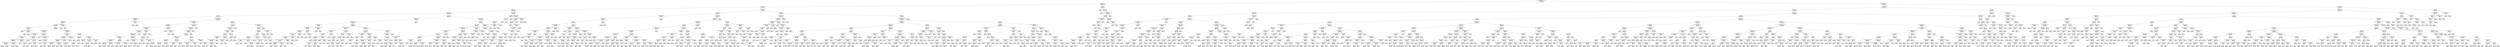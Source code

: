 digraph Tree {
node [shape=box] ;
0 [label="marital-status_Married-civ-spouse <= 0.5\ngini = 0.3656\nsamples = 32561\nvalue = [24720, 7841]"] ;
1 [label="capital-gain <= 7073.5\ngini = 0.1221\nsamples = 17585\nvalue = [16436, 1149]"] ;
0 -> 1 [labeldistance=2.5, labelangle=45, headlabel="True"] ;
2 [label="education-num <= 12.5\ngini = 0.0935\nsamples = 17274\nvalue = [16425, 849]"] ;
1 -> 2 ;
3 [label="capital-loss <= 2218.5\ngini = 0.0481\nsamples = 13864\nvalue = [13522, 342]"] ;
2 -> 3 ;
4 [label="hours-per-week <= 40.5\ngini = 0.0446\nsamples = 13807\nvalue = [13492, 315]"] ;
3 -> 4 ;
5 [label="age <= 33.5\ngini = 0.0268\nsamples = 11351\nvalue = [11197, 154]"] ;
4 -> 5 ;
6 [label="relationship_Husband <= 0.5\ngini = 0.0071\nsamples = 6698\nvalue = [6674, 24]"] ;
5 -> 6 ;
7 [label="relationship_Wife <= 0.5\ngini = 0.0068\nsamples = 6696\nvalue = [6673, 23]"] ;
6 -> 7 ;
8 [label="fnlwgt <= 23759.0\ngini = 0.0066\nsamples = 6692\nvalue = [6670, 22]"] ;
7 -> 8 ;
9 [label="fnlwgt <= 23381.0\ngini = 0.142\nsamples = 26\nvalue = [24, 2]"] ;
8 -> 9 ;
10 [label="gini = 0.0\nsamples = 23\nvalue = [23, 0]"] ;
9 -> 10 ;
11 [label="occupation_Prof-specialty <= 0.5\ngini = 0.4444\nsamples = 3\nvalue = [1, 2]"] ;
9 -> 11 ;
12 [label="gini = 0.0\nsamples = 2\nvalue = [0, 2]"] ;
11 -> 12 ;
13 [label="gini = 0.0\nsamples = 1\nvalue = [1, 0]"] ;
11 -> 13 ;
14 [label="age <= 28.5\ngini = 0.006\nsamples = 6666\nvalue = [6646, 20]"] ;
8 -> 14 ;
15 [label="workclass_Local-gov <= 0.5\ngini = 0.0026\nsamples = 5386\nvalue = [5379, 7]"] ;
14 -> 15 ;
16 [label="workclass_Self-emp-not-inc <= 0.5\ngini = 0.0015\nsamples = 5245\nvalue = [5241, 4]"] ;
15 -> 16 ;
17 [label="occupation_Tech-support <= 0.5\ngini = 0.0012\nsamples = 5139\nvalue = [5136, 3]"] ;
16 -> 17 ;
18 [label="occupation_Exec-managerial <= 0.5\ngini = 0.0008\nsamples = 5026\nvalue = [5024, 2]"] ;
17 -> 18 ;
19 [label="occupation_Other-service <= 0.5\ngini = 0.0004\nsamples = 4882\nvalue = [4881, 1]"] ;
18 -> 19 ;
20 [label="gini = 0.0\nsamples = 3812\nvalue = [3812, 0]"] ;
19 -> 20 ;
21 [label="gini = 0.0019\nsamples = 1070\nvalue = [1069, 1]"] ;
19 -> 21 ;
22 [label="education_Assoc-acdm <= 0.5\ngini = 0.0138\nsamples = 144\nvalue = [143, 1]"] ;
18 -> 22 ;
23 [label="gini = 0.0\nsamples = 135\nvalue = [135, 0]"] ;
22 -> 23 ;
24 [label="gini = 0.1975\nsamples = 9\nvalue = [8, 1]"] ;
22 -> 24 ;
25 [label="marital-status_Separated <= 0.5\ngini = 0.0175\nsamples = 113\nvalue = [112, 1]"] ;
17 -> 25 ;
26 [label="gini = 0.0\nsamples = 111\nvalue = [111, 0]"] ;
25 -> 26 ;
27 [label="fnlwgt <= 234274.5\ngini = 0.5\nsamples = 2\nvalue = [1, 1]"] ;
25 -> 27 ;
28 [label="gini = 0.0\nsamples = 1\nvalue = [1, 0]"] ;
27 -> 28 ;
29 [label="gini = 0.0\nsamples = 1\nvalue = [0, 1]"] ;
27 -> 29 ;
30 [label="race_Asian-Pac-Islander <= 0.5\ngini = 0.0187\nsamples = 106\nvalue = [105, 1]"] ;
16 -> 30 ;
31 [label="gini = 0.0\nsamples = 100\nvalue = [100, 0]"] ;
30 -> 31 ;
32 [label="relationship_Not-in-family <= 0.5\ngini = 0.2778\nsamples = 6\nvalue = [5, 1]"] ;
30 -> 32 ;
33 [label="gini = 0.0\nsamples = 4\nvalue = [4, 0]"] ;
32 -> 33 ;
34 [label="hours-per-week <= 35.0\ngini = 0.5\nsamples = 2\nvalue = [1, 1]"] ;
32 -> 34 ;
35 [label="gini = 0.0\nsamples = 1\nvalue = [0, 1]"] ;
34 -> 35 ;
36 [label="gini = 0.0\nsamples = 1\nvalue = [1, 0]"] ;
34 -> 36 ;
37 [label="education-num <= 3.5\ngini = 0.0416\nsamples = 141\nvalue = [138, 3]"] ;
15 -> 37 ;
38 [label="gini = 0.0\nsamples = 1\nvalue = [0, 1]"] ;
37 -> 38 ;
39 [label="occupation_Protective-serv <= 0.5\ngini = 0.0282\nsamples = 140\nvalue = [138, 2]"] ;
37 -> 39 ;
40 [label="gini = 0.0\nsamples = 115\nvalue = [115, 0]"] ;
39 -> 40 ;
41 [label="fnlwgt <= 196863.0\ngini = 0.1472\nsamples = 25\nvalue = [23, 2]"] ;
39 -> 41 ;
42 [label="gini = 0.0\nsamples = 14\nvalue = [14, 0]"] ;
41 -> 42 ;
43 [label="fnlwgt <= 234027.0\ngini = 0.2975\nsamples = 11\nvalue = [9, 2]"] ;
41 -> 43 ;
44 [label="gini = 0.4444\nsamples = 3\nvalue = [1, 2]"] ;
43 -> 44 ;
45 [label="gini = 0.0\nsamples = 8\nvalue = [8, 0]"] ;
43 -> 45 ;
46 [label="occupation_Craft-repair <= 0.5\ngini = 0.0201\nsamples = 1280\nvalue = [1267, 13]"] ;
14 -> 46 ;
47 [label="marital-status_Widowed <= 0.5\ngini = 0.0125\nsamples = 1117\nvalue = [1110, 7]"] ;
46 -> 47 ;
48 [label="workclass_State-gov <= 0.5\ngini = 0.0108\nsamples = 1106\nvalue = [1100, 6]"] ;
47 -> 48 ;
49 [label="education_7th-8th <= 0.5\ngini = 0.0075\nsamples = 1060\nvalue = [1056, 4]"] ;
48 -> 49 ;
50 [label="workclass_Federal-gov <= 0.5\ngini = 0.0057\nsamples = 1041\nvalue = [1038, 3]"] ;
49 -> 50 ;
51 [label="gini = 0.004\nsamples = 1004\nvalue = [1002, 2]"] ;
50 -> 51 ;
52 [label="gini = 0.0526\nsamples = 37\nvalue = [36, 1]"] ;
50 -> 52 ;
53 [label="occupation_Farming-fishing <= 0.5\ngini = 0.0997\nsamples = 19\nvalue = [18, 1]"] ;
49 -> 53 ;
54 [label="gini = 0.0\nsamples = 18\nvalue = [18, 0]"] ;
53 -> 54 ;
55 [label="gini = 0.0\nsamples = 1\nvalue = [0, 1]"] ;
53 -> 55 ;
56 [label="education_Assoc-acdm <= 0.5\ngini = 0.0832\nsamples = 46\nvalue = [44, 2]"] ;
48 -> 56 ;
57 [label="fnlwgt <= 399295.0\ngini = 0.0454\nsamples = 43\nvalue = [42, 1]"] ;
56 -> 57 ;
58 [label="gini = 0.0\nsamples = 39\nvalue = [39, 0]"] ;
57 -> 58 ;
59 [label="gini = 0.375\nsamples = 4\nvalue = [3, 1]"] ;
57 -> 59 ;
60 [label="age <= 30.0\ngini = 0.4444\nsamples = 3\nvalue = [2, 1]"] ;
56 -> 60 ;
61 [label="gini = 0.0\nsamples = 1\nvalue = [0, 1]"] ;
60 -> 61 ;
62 [label="gini = 0.0\nsamples = 2\nvalue = [2, 0]"] ;
60 -> 62 ;
63 [label="workclass_Self-emp-not-inc <= 0.5\ngini = 0.1653\nsamples = 11\nvalue = [10, 1]"] ;
47 -> 63 ;
64 [label="gini = 0.0\nsamples = 10\nvalue = [10, 0]"] ;
63 -> 64 ;
65 [label="gini = 0.0\nsamples = 1\nvalue = [0, 1]"] ;
63 -> 65 ;
66 [label="education-num <= 9.5\ngini = 0.0709\nsamples = 163\nvalue = [157, 6]"] ;
46 -> 66 ;
67 [label="fnlwgt <= 347879.0\ngini = 0.0177\nsamples = 112\nvalue = [111, 1]"] ;
66 -> 67 ;
68 [label="gini = 0.0\nsamples = 104\nvalue = [104, 0]"] ;
67 -> 68 ;
69 [label="fnlwgt <= 352303.5\ngini = 0.2188\nsamples = 8\nvalue = [7, 1]"] ;
67 -> 69 ;
70 [label="gini = 0.0\nsamples = 1\nvalue = [0, 1]"] ;
69 -> 70 ;
71 [label="gini = 0.0\nsamples = 7\nvalue = [7, 0]"] ;
69 -> 71 ;
72 [label="workclass_Federal-gov <= 0.5\ngini = 0.1769\nsamples = 51\nvalue = [46, 5]"] ;
66 -> 72 ;
73 [label="fnlwgt <= 220252.0\ngini = 0.1499\nsamples = 49\nvalue = [45, 4]"] ;
72 -> 73 ;
74 [label="fnlwgt <= 210558.0\ngini = 0.2188\nsamples = 32\nvalue = [28, 4]"] ;
73 -> 74 ;
75 [label="gini = 0.1748\nsamples = 31\nvalue = [28, 3]"] ;
74 -> 75 ;
76 [label="gini = 0.0\nsamples = 1\nvalue = [0, 1]"] ;
74 -> 76 ;
77 [label="gini = 0.0\nsamples = 17\nvalue = [17, 0]"] ;
73 -> 77 ;
78 [label="relationship_Unmarried <= 0.5\ngini = 0.5\nsamples = 2\nvalue = [1, 1]"] ;
72 -> 78 ;
79 [label="gini = 0.0\nsamples = 1\nvalue = [1, 0]"] ;
78 -> 79 ;
80 [label="gini = 0.0\nsamples = 1\nvalue = [0, 1]"] ;
78 -> 80 ;
81 [label="education_Some-college <= 0.5\ngini = 0.375\nsamples = 4\nvalue = [3, 1]"] ;
7 -> 81 ;
82 [label="gini = 0.0\nsamples = 3\nvalue = [3, 0]"] ;
81 -> 82 ;
83 [label="gini = 0.0\nsamples = 1\nvalue = [0, 1]"] ;
81 -> 83 ;
84 [label="occupation_Protective-serv <= 0.5\ngini = 0.5\nsamples = 2\nvalue = [1, 1]"] ;
6 -> 84 ;
85 [label="gini = 0.0\nsamples = 1\nvalue = [0, 1]"] ;
84 -> 85 ;
86 [label="gini = 0.0\nsamples = 1\nvalue = [1, 0]"] ;
84 -> 86 ;
87 [label="occupation_Prof-specialty <= 0.5\ngini = 0.0543\nsamples = 4653\nvalue = [4523, 130]"] ;
5 -> 87 ;
88 [label="occupation_Exec-managerial <= 0.5\ngini = 0.046\nsamples = 4416\nvalue = [4312, 104]"] ;
87 -> 88 ;
89 [label="relationship_Wife <= 0.5\ngini = 0.0376\nsamples = 4072\nvalue = [3994, 78]"] ;
88 -> 89 ;
90 [label="occupation_Protective-serv <= 0.5\ngini = 0.0367\nsamples = 4067\nvalue = [3991, 76]"] ;
89 -> 90 ;
91 [label="native-country_India <= 0.5\ngini = 0.0339\nsamples = 4000\nvalue = [3931, 69]"] ;
90 -> 91 ;
92 [label="capital-gain <= 4718.5\ngini = 0.0334\nsamples = 3999\nvalue = [3931, 68]"] ;
91 -> 92 ;
93 [label="occupation_Craft-repair <= 0.5\ngini = 0.0317\nsamples = 3972\nvalue = [3908, 64]"] ;
92 -> 93 ;
94 [label="workclass_Self-emp-inc <= 0.5\ngini = 0.0255\nsamples = 3477\nvalue = [3432, 45]"] ;
93 -> 94 ;
95 [label="fnlwgt <= 20302.0\ngini = 0.024\nsamples = 3453\nvalue = [3411, 42]"] ;
94 -> 95 ;
96 [label="gini = 0.32\nsamples = 5\nvalue = [4, 1]"] ;
95 -> 96 ;
97 [label="gini = 0.0235\nsamples = 3448\nvalue = [3407, 41]"] ;
95 -> 97 ;
98 [label="race_Asian-Pac-Islander <= 0.5\ngini = 0.2188\nsamples = 24\nvalue = [21, 3]"] ;
94 -> 98 ;
99 [label="gini = 0.1588\nsamples = 23\nvalue = [21, 2]"] ;
98 -> 99 ;
100 [label="gini = 0.0\nsamples = 1\nvalue = [0, 1]"] ;
98 -> 100 ;
101 [label="age <= 49.5\ngini = 0.0738\nsamples = 495\nvalue = [476, 19]"] ;
93 -> 101 ;
102 [label="education_Some-college <= 0.5\ngini = 0.0422\nsamples = 371\nvalue = [363, 8]"] ;
101 -> 102 ;
103 [label="gini = 0.014\nsamples = 284\nvalue = [282, 2]"] ;
102 -> 103 ;
104 [label="gini = 0.1284\nsamples = 87\nvalue = [81, 6]"] ;
102 -> 104 ;
105 [label="workclass_Local-gov <= 0.5\ngini = 0.1617\nsamples = 124\nvalue = [113, 11]"] ;
101 -> 105 ;
106 [label="gini = 0.1409\nsamples = 118\nvalue = [109, 9]"] ;
105 -> 106 ;
107 [label="gini = 0.4444\nsamples = 6\nvalue = [4, 2]"] ;
105 -> 107 ;
108 [label="capital-gain <= 4826.0\ngini = 0.2524\nsamples = 27\nvalue = [23, 4]"] ;
92 -> 108 ;
109 [label="gini = 0.0\nsamples = 3\nvalue = [0, 3]"] ;
108 -> 109 ;
110 [label="occupation_Tech-support <= 0.5\ngini = 0.0799\nsamples = 24\nvalue = [23, 1]"] ;
108 -> 110 ;
111 [label="gini = 0.0\nsamples = 21\nvalue = [21, 0]"] ;
110 -> 111 ;
112 [label="sex_Female <= 0.5\ngini = 0.4444\nsamples = 3\nvalue = [2, 1]"] ;
110 -> 112 ;
113 [label="gini = 0.0\nsamples = 1\nvalue = [0, 1]"] ;
112 -> 113 ;
114 [label="gini = 0.0\nsamples = 2\nvalue = [2, 0]"] ;
112 -> 114 ;
115 [label="gini = 0.0\nsamples = 1\nvalue = [0, 1]"] ;
91 -> 115 ;
116 [label="workclass_Private <= 0.5\ngini = 0.1871\nsamples = 67\nvalue = [60, 7]"] ;
90 -> 116 ;
117 [label="fnlwgt <= 364930.5\ngini = 0.2726\nsamples = 43\nvalue = [36, 7]"] ;
116 -> 117 ;
118 [label="fnlwgt <= 33692.0\ngini = 0.2449\nsamples = 42\nvalue = [36, 6]"] ;
117 -> 118 ;
119 [label="education_HS-grad <= 0.5\ngini = 0.5\nsamples = 2\nvalue = [1, 1]"] ;
118 -> 119 ;
120 [label="gini = 0.0\nsamples = 1\nvalue = [0, 1]"] ;
119 -> 120 ;
121 [label="gini = 0.0\nsamples = 1\nvalue = [1, 0]"] ;
119 -> 121 ;
122 [label="relationship_Not-in-family <= 0.5\ngini = 0.2188\nsamples = 40\nvalue = [35, 5]"] ;
118 -> 122 ;
123 [label="gini = 0.0\nsamples = 16\nvalue = [16, 0]"] ;
122 -> 123 ;
124 [label="fnlwgt <= 158186.0\ngini = 0.3299\nsamples = 24\nvalue = [19, 5]"] ;
122 -> 124 ;
125 [label="gini = 0.0\nsamples = 7\nvalue = [7, 0]"] ;
124 -> 125 ;
126 [label="gini = 0.4152\nsamples = 17\nvalue = [12, 5]"] ;
124 -> 126 ;
127 [label="gini = 0.0\nsamples = 1\nvalue = [0, 1]"] ;
117 -> 127 ;
128 [label="gini = 0.0\nsamples = 24\nvalue = [24, 0]"] ;
116 -> 128 ;
129 [label="hours-per-week <= 32.5\ngini = 0.48\nsamples = 5\nvalue = [3, 2]"] ;
89 -> 129 ;
130 [label="gini = 0.0\nsamples = 2\nvalue = [2, 0]"] ;
129 -> 130 ;
131 [label="education_Assoc-acdm <= 0.5\ngini = 0.4444\nsamples = 3\nvalue = [1, 2]"] ;
129 -> 131 ;
132 [label="gini = 0.0\nsamples = 2\nvalue = [0, 2]"] ;
131 -> 132 ;
133 [label="gini = 0.0\nsamples = 1\nvalue = [1, 0]"] ;
131 -> 133 ;
134 [label="native-country_Japan <= 0.5\ngini = 0.1397\nsamples = 344\nvalue = [318, 26]"] ;
88 -> 134 ;
135 [label="native-country_Ireland <= 0.5\ngini = 0.1351\nsamples = 343\nvalue = [318, 25]"] ;
134 -> 135 ;
136 [label="capital-gain <= 5373.5\ngini = 0.1305\nsamples = 342\nvalue = [318, 24]"] ;
135 -> 136 ;
137 [label="education-num <= 10.5\ngini = 0.1258\nsamples = 341\nvalue = [318, 23]"] ;
136 -> 137 ;
138 [label="marital-status_Widowed <= 0.5\ngini = 0.1033\nsamples = 293\nvalue = [277, 16]"] ;
137 -> 138 ;
139 [label="fnlwgt <= 61980.5\ngini = 0.0835\nsamples = 252\nvalue = [241, 11]"] ;
138 -> 139 ;
140 [label="fnlwgt <= 47090.0\ngini = 0.2112\nsamples = 25\nvalue = [22, 3]"] ;
139 -> 140 ;
141 [label="gini = 0.0\nsamples = 19\nvalue = [19, 0]"] ;
140 -> 141 ;
142 [label="gini = 0.5\nsamples = 6\nvalue = [3, 3]"] ;
140 -> 142 ;
143 [label="fnlwgt <= 138184.0\ngini = 0.068\nsamples = 227\nvalue = [219, 8]"] ;
139 -> 143 ;
144 [label="gini = 0.0\nsamples = 63\nvalue = [63, 0]"] ;
143 -> 144 ;
145 [label="gini = 0.0928\nsamples = 164\nvalue = [156, 8]"] ;
143 -> 145 ;
146 [label="fnlwgt <= 25270.0\ngini = 0.2142\nsamples = 41\nvalue = [36, 5]"] ;
138 -> 146 ;
147 [label="relationship_Not-in-family <= 0.5\ngini = 0.5\nsamples = 2\nvalue = [1, 1]"] ;
146 -> 147 ;
148 [label="gini = 0.0\nsamples = 1\nvalue = [1, 0]"] ;
147 -> 148 ;
149 [label="gini = 0.0\nsamples = 1\nvalue = [0, 1]"] ;
147 -> 149 ;
150 [label="fnlwgt <= 126767.0\ngini = 0.1841\nsamples = 39\nvalue = [35, 4]"] ;
146 -> 150 ;
151 [label="gini = 0.0\nsamples = 12\nvalue = [12, 0]"] ;
150 -> 151 ;
152 [label="gini = 0.2524\nsamples = 27\nvalue = [23, 4]"] ;
150 -> 152 ;
153 [label="age <= 57.0\ngini = 0.2491\nsamples = 48\nvalue = [41, 7]"] ;
137 -> 153 ;
154 [label="fnlwgt <= 354495.0\ngini = 0.142\nsamples = 39\nvalue = [36, 3]"] ;
153 -> 154 ;
155 [label="relationship_Not-in-family <= 0.5\ngini = 0.1023\nsamples = 37\nvalue = [35, 2]"] ;
154 -> 155 ;
156 [label="gini = 0.0\nsamples = 19\nvalue = [19, 0]"] ;
155 -> 156 ;
157 [label="gini = 0.1975\nsamples = 18\nvalue = [16, 2]"] ;
155 -> 157 ;
158 [label="workclass_Federal-gov <= 0.5\ngini = 0.5\nsamples = 2\nvalue = [1, 1]"] ;
154 -> 158 ;
159 [label="gini = 0.0\nsamples = 1\nvalue = [0, 1]"] ;
158 -> 159 ;
160 [label="gini = 0.0\nsamples = 1\nvalue = [1, 0]"] ;
158 -> 160 ;
161 [label="fnlwgt <= 157862.0\ngini = 0.4938\nsamples = 9\nvalue = [5, 4]"] ;
153 -> 161 ;
162 [label="gini = 0.0\nsamples = 3\nvalue = [0, 3]"] ;
161 -> 162 ;
163 [label="fnlwgt <= 266228.0\ngini = 0.2778\nsamples = 6\nvalue = [5, 1]"] ;
161 -> 163 ;
164 [label="gini = 0.0\nsamples = 5\nvalue = [5, 0]"] ;
163 -> 164 ;
165 [label="gini = 0.0\nsamples = 1\nvalue = [0, 1]"] ;
163 -> 165 ;
166 [label="gini = 0.0\nsamples = 1\nvalue = [0, 1]"] ;
136 -> 166 ;
167 [label="gini = 0.0\nsamples = 1\nvalue = [0, 1]"] ;
135 -> 167 ;
168 [label="gini = 0.0\nsamples = 1\nvalue = [0, 1]"] ;
134 -> 168 ;
169 [label="sex_Female <= 0.5\ngini = 0.1953\nsamples = 237\nvalue = [211, 26]"] ;
87 -> 169 ;
170 [label="capital-gain <= 4718.5\ngini = 0.4012\nsamples = 54\nvalue = [39, 15]"] ;
169 -> 170 ;
171 [label="native-country_Japan <= 0.5\ngini = 0.375\nsamples = 52\nvalue = [39, 13]"] ;
170 -> 171 ;
172 [label="education_HS-grad <= 0.5\ngini = 0.3599\nsamples = 51\nvalue = [39, 12]"] ;
171 -> 172 ;
173 [label="age <= 51.0\ngini = 0.4244\nsamples = 36\nvalue = [25, 11]"] ;
172 -> 173 ;
174 [label="race_Amer-Indian-Eskimo <= 0.5\ngini = 0.3578\nsamples = 30\nvalue = [23, 7]"] ;
173 -> 174 ;
175 [label="native-country_Germany <= 0.5\ngini = 0.3282\nsamples = 29\nvalue = [23, 6]"] ;
174 -> 175 ;
176 [label="workclass_Federal-gov <= 0.5\ngini = 0.2934\nsamples = 28\nvalue = [23, 5]"] ;
175 -> 176 ;
177 [label="gini = 0.2524\nsamples = 27\nvalue = [23, 4]"] ;
176 -> 177 ;
178 [label="gini = 0.0\nsamples = 1\nvalue = [0, 1]"] ;
176 -> 178 ;
179 [label="gini = 0.0\nsamples = 1\nvalue = [0, 1]"] ;
175 -> 179 ;
180 [label="gini = 0.0\nsamples = 1\nvalue = [0, 1]"] ;
174 -> 180 ;
181 [label="fnlwgt <= 188002.5\ngini = 0.4444\nsamples = 6\nvalue = [2, 4]"] ;
173 -> 181 ;
182 [label="workclass_Private <= 0.5\ngini = 0.4444\nsamples = 3\nvalue = [2, 1]"] ;
181 -> 182 ;
183 [label="gini = 0.0\nsamples = 1\nvalue = [0, 1]"] ;
182 -> 183 ;
184 [label="gini = 0.0\nsamples = 2\nvalue = [2, 0]"] ;
182 -> 184 ;
185 [label="gini = 0.0\nsamples = 3\nvalue = [0, 3]"] ;
181 -> 185 ;
186 [label="fnlwgt <= 119416.5\ngini = 0.1244\nsamples = 15\nvalue = [14, 1]"] ;
172 -> 186 ;
187 [label="age <= 44.5\ngini = 0.4444\nsamples = 3\nvalue = [2, 1]"] ;
186 -> 187 ;
188 [label="gini = 0.0\nsamples = 1\nvalue = [0, 1]"] ;
187 -> 188 ;
189 [label="gini = 0.0\nsamples = 2\nvalue = [2, 0]"] ;
187 -> 189 ;
190 [label="gini = 0.0\nsamples = 12\nvalue = [12, 0]"] ;
186 -> 190 ;
191 [label="gini = 0.0\nsamples = 1\nvalue = [0, 1]"] ;
171 -> 191 ;
192 [label="gini = 0.0\nsamples = 2\nvalue = [0, 2]"] ;
170 -> 192 ;
193 [label="native-country_Philippines <= 0.5\ngini = 0.113\nsamples = 183\nvalue = [172, 11]"] ;
169 -> 193 ;
194 [label="capital-loss <= 1472.0\ngini = 0.1039\nsamples = 182\nvalue = [172, 10]"] ;
193 -> 194 ;
195 [label="workclass_Federal-gov <= 0.5\ngini = 0.0955\nsamples = 179\nvalue = [170, 9]"] ;
194 -> 195 ;
196 [label="age <= 36.5\ngini = 0.0794\nsamples = 169\nvalue = [162, 7]"] ;
195 -> 196 ;
197 [label="hours-per-week <= 16.0\ngini = 0.2041\nsamples = 26\nvalue = [23, 3]"] ;
196 -> 197 ;
198 [label="relationship_Unmarried <= 0.5\ngini = 0.5\nsamples = 2\nvalue = [1, 1]"] ;
197 -> 198 ;
199 [label="gini = 0.0\nsamples = 1\nvalue = [0, 1]"] ;
198 -> 199 ;
200 [label="gini = 0.0\nsamples = 1\nvalue = [1, 0]"] ;
198 -> 200 ;
201 [label="marital-status_Divorced <= 0.5\ngini = 0.1528\nsamples = 24\nvalue = [22, 2]"] ;
197 -> 201 ;
202 [label="gini = 0.0\nsamples = 15\nvalue = [15, 0]"] ;
201 -> 202 ;
203 [label="relationship_Own-child <= 0.5\ngini = 0.3457\nsamples = 9\nvalue = [7, 2]"] ;
201 -> 203 ;
204 [label="gini = 0.2188\nsamples = 8\nvalue = [7, 1]"] ;
203 -> 204 ;
205 [label="gini = 0.0\nsamples = 1\nvalue = [0, 1]"] ;
203 -> 205 ;
206 [label="marital-status_Divorced <= 0.5\ngini = 0.0544\nsamples = 143\nvalue = [139, 4]"] ;
196 -> 206 ;
207 [label="gini = 0.0\nsamples = 69\nvalue = [69, 0]"] ;
206 -> 207 ;
208 [label="education_Some-college <= 0.5\ngini = 0.1023\nsamples = 74\nvalue = [70, 4]"] ;
206 -> 208 ;
209 [label="fnlwgt <= 46887.0\ngini = 0.1557\nsamples = 47\nvalue = [43, 4]"] ;
208 -> 209 ;
210 [label="gini = 0.5\nsamples = 2\nvalue = [1, 1]"] ;
209 -> 210 ;
211 [label="gini = 0.1244\nsamples = 45\nvalue = [42, 3]"] ;
209 -> 211 ;
212 [label="gini = 0.0\nsamples = 27\nvalue = [27, 0]"] ;
208 -> 212 ;
213 [label="age <= 62.0\ngini = 0.32\nsamples = 10\nvalue = [8, 2]"] ;
195 -> 213 ;
214 [label="fnlwgt <= 94417.5\ngini = 0.1975\nsamples = 9\nvalue = [8, 1]"] ;
213 -> 214 ;
215 [label="gini = 0.0\nsamples = 5\nvalue = [5, 0]"] ;
214 -> 215 ;
216 [label="fnlwgt <= 142097.0\ngini = 0.375\nsamples = 4\nvalue = [3, 1]"] ;
214 -> 216 ;
217 [label="gini = 0.0\nsamples = 1\nvalue = [0, 1]"] ;
216 -> 217 ;
218 [label="gini = 0.0\nsamples = 3\nvalue = [3, 0]"] ;
216 -> 218 ;
219 [label="gini = 0.0\nsamples = 1\nvalue = [0, 1]"] ;
213 -> 219 ;
220 [label="marital-status_Divorced <= 0.5\ngini = 0.4444\nsamples = 3\nvalue = [2, 1]"] ;
194 -> 220 ;
221 [label="gini = 0.0\nsamples = 1\nvalue = [0, 1]"] ;
220 -> 221 ;
222 [label="gini = 0.0\nsamples = 2\nvalue = [2, 0]"] ;
220 -> 222 ;
223 [label="gini = 0.0\nsamples = 1\nvalue = [0, 1]"] ;
193 -> 223 ;
224 [label="age <= 38.5\ngini = 0.1225\nsamples = 2456\nvalue = [2295, 161]"] ;
4 -> 224 ;
225 [label="native-country_India <= 0.5\ngini = 0.0748\nsamples = 1568\nvalue = [1507, 61]"] ;
224 -> 225 ;
226 [label="relationship_Not-in-family <= 0.5\ngini = 0.0736\nsamples = 1567\nvalue = [1507, 60]"] ;
225 -> 226 ;
227 [label="native-country_Portugal <= 0.5\ngini = 0.0264\nsamples = 673\nvalue = [664, 9]"] ;
226 -> 227 ;
228 [label="race_Asian-Pac-Islander <= 0.5\ngini = 0.0236\nsamples = 671\nvalue = [663, 8]"] ;
227 -> 228 ;
229 [label="hours-per-week <= 98.5\ngini = 0.0181\nsamples = 657\nvalue = [651, 6]"] ;
228 -> 229 ;
230 [label="relationship_Husband <= 0.5\ngini = 0.0152\nsamples = 653\nvalue = [648, 5]"] ;
229 -> 230 ;
231 [label="workclass_Federal-gov <= 0.5\ngini = 0.0123\nsamples = 649\nvalue = [645, 4]"] ;
230 -> 231 ;
232 [label="marital-status_Married-spouse-absent <= 0.5\ngini = 0.0093\nsamples = 642\nvalue = [639, 3]"] ;
231 -> 232 ;
233 [label="fnlwgt <= 284055.5\ngini = 0.0063\nsamples = 628\nvalue = [626, 2]"] ;
232 -> 233 ;
234 [label="gini = 0.0\nsamples = 537\nvalue = [537, 0]"] ;
233 -> 234 ;
235 [label="gini = 0.043\nsamples = 91\nvalue = [89, 2]"] ;
233 -> 235 ;
236 [label="workclass_Self-emp-not-inc <= 0.5\ngini = 0.1327\nsamples = 14\nvalue = [13, 1]"] ;
232 -> 236 ;
237 [label="gini = 0.0\nsamples = 13\nvalue = [13, 0]"] ;
236 -> 237 ;
238 [label="gini = 0.0\nsamples = 1\nvalue = [0, 1]"] ;
236 -> 238 ;
239 [label="education-num <= 11.5\ngini = 0.2449\nsamples = 7\nvalue = [6, 1]"] ;
231 -> 239 ;
240 [label="gini = 0.0\nsamples = 6\nvalue = [6, 0]"] ;
239 -> 240 ;
241 [label="gini = 0.0\nsamples = 1\nvalue = [0, 1]"] ;
239 -> 241 ;
242 [label="education_Assoc-voc <= 0.5\ngini = 0.375\nsamples = 4\nvalue = [3, 1]"] ;
230 -> 242 ;
243 [label="gini = 0.0\nsamples = 3\nvalue = [3, 0]"] ;
242 -> 243 ;
244 [label="gini = 0.0\nsamples = 1\nvalue = [0, 1]"] ;
242 -> 244 ;
245 [label="fnlwgt <= 173043.0\ngini = 0.375\nsamples = 4\nvalue = [3, 1]"] ;
229 -> 245 ;
246 [label="gini = 0.0\nsamples = 3\nvalue = [3, 0]"] ;
245 -> 246 ;
247 [label="gini = 0.0\nsamples = 1\nvalue = [0, 1]"] ;
245 -> 247 ;
248 [label="fnlwgt <= 70533.5\ngini = 0.2449\nsamples = 14\nvalue = [12, 2]"] ;
228 -> 248 ;
249 [label="gini = 0.0\nsamples = 1\nvalue = [0, 1]"] ;
248 -> 249 ;
250 [label="hours-per-week <= 70.0\ngini = 0.142\nsamples = 13\nvalue = [12, 1]"] ;
248 -> 250 ;
251 [label="gini = 0.0\nsamples = 12\nvalue = [12, 0]"] ;
250 -> 251 ;
252 [label="gini = 0.0\nsamples = 1\nvalue = [0, 1]"] ;
250 -> 252 ;
253 [label="occupation_Handlers-cleaners <= 0.5\ngini = 0.5\nsamples = 2\nvalue = [1, 1]"] ;
227 -> 253 ;
254 [label="gini = 0.0\nsamples = 1\nvalue = [0, 1]"] ;
253 -> 254 ;
255 [label="gini = 0.0\nsamples = 1\nvalue = [1, 0]"] ;
253 -> 255 ;
256 [label="workclass_Private <= 0.5\ngini = 0.1076\nsamples = 894\nvalue = [843, 51]"] ;
226 -> 256 ;
257 [label="occupation_Exec-managerial <= 0.5\ngini = 0.2006\nsamples = 168\nvalue = [149, 19]"] ;
256 -> 257 ;
258 [label="occupation_Protective-serv <= 0.5\ngini = 0.1537\nsamples = 143\nvalue = [131, 12]"] ;
257 -> 258 ;
259 [label="fnlwgt <= 344990.0\ngini = 0.1155\nsamples = 130\nvalue = [122, 8]"] ;
258 -> 259 ;
260 [label="education_HS-grad <= 0.5\ngini = 0.0805\nsamples = 119\nvalue = [114, 5]"] ;
259 -> 260 ;
261 [label="gini = 0.0\nsamples = 68\nvalue = [68, 0]"] ;
260 -> 261 ;
262 [label="fnlwgt <= 34376.0\ngini = 0.1769\nsamples = 51\nvalue = [46, 5]"] ;
260 -> 262 ;
263 [label="hours-per-week <= 57.5\ngini = 0.5\nsamples = 4\nvalue = [2, 2]"] ;
262 -> 263 ;
264 [label="gini = 0.0\nsamples = 2\nvalue = [2, 0]"] ;
263 -> 264 ;
265 [label="gini = 0.0\nsamples = 2\nvalue = [0, 2]"] ;
263 -> 265 ;
266 [label="occupation_Sales <= 0.5\ngini = 0.1195\nsamples = 47\nvalue = [44, 3]"] ;
262 -> 266 ;
267 [label="gini = 0.0868\nsamples = 44\nvalue = [42, 2]"] ;
266 -> 267 ;
268 [label="gini = 0.4444\nsamples = 3\nvalue = [2, 1]"] ;
266 -> 268 ;
269 [label="workclass_Self-emp-not-inc <= 0.5\ngini = 0.3967\nsamples = 11\nvalue = [8, 3]"] ;
259 -> 269 ;
270 [label="gini = 0.0\nsamples = 6\nvalue = [6, 0]"] ;
269 -> 270 ;
271 [label="education-num <= 9.5\ngini = 0.48\nsamples = 5\nvalue = [2, 3]"] ;
269 -> 271 ;
272 [label="gini = 0.0\nsamples = 3\nvalue = [0, 3]"] ;
271 -> 272 ;
273 [label="gini = 0.0\nsamples = 2\nvalue = [2, 0]"] ;
271 -> 273 ;
274 [label="age <= 28.0\ngini = 0.426\nsamples = 13\nvalue = [9, 4]"] ;
258 -> 274 ;
275 [label="gini = 0.0\nsamples = 4\nvalue = [4, 0]"] ;
274 -> 275 ;
276 [label="hours-per-week <= 53.0\ngini = 0.4938\nsamples = 9\nvalue = [5, 4]"] ;
274 -> 276 ;
277 [label="gini = 0.0\nsamples = 2\nvalue = [0, 2]"] ;
276 -> 277 ;
278 [label="age <= 31.0\ngini = 0.4082\nsamples = 7\nvalue = [5, 2]"] ;
276 -> 278 ;
279 [label="gini = 0.0\nsamples = 1\nvalue = [0, 1]"] ;
278 -> 279 ;
280 [label="sex_Female <= 0.5\ngini = 0.2778\nsamples = 6\nvalue = [5, 1]"] ;
278 -> 280 ;
281 [label="gini = 0.0\nsamples = 5\nvalue = [5, 0]"] ;
280 -> 281 ;
282 [label="gini = 0.0\nsamples = 1\nvalue = [0, 1]"] ;
280 -> 282 ;
283 [label="hours-per-week <= 62.5\ngini = 0.4032\nsamples = 25\nvalue = [18, 7]"] ;
257 -> 283 ;
284 [label="education_12th <= 0.5\ngini = 0.255\nsamples = 20\nvalue = [17, 3]"] ;
283 -> 284 ;
285 [label="fnlwgt <= 58156.5\ngini = 0.1884\nsamples = 19\nvalue = [17, 2]"] ;
284 -> 285 ;
286 [label="gini = 0.0\nsamples = 1\nvalue = [0, 1]"] ;
285 -> 286 ;
287 [label="fnlwgt <= 114965.0\ngini = 0.1049\nsamples = 18\nvalue = [17, 1]"] ;
285 -> 287 ;
288 [label="fnlwgt <= 102419.5\ngini = 0.4444\nsamples = 3\nvalue = [2, 1]"] ;
287 -> 288 ;
289 [label="gini = 0.0\nsamples = 2\nvalue = [2, 0]"] ;
288 -> 289 ;
290 [label="gini = 0.0\nsamples = 1\nvalue = [0, 1]"] ;
288 -> 290 ;
291 [label="gini = 0.0\nsamples = 15\nvalue = [15, 0]"] ;
287 -> 291 ;
292 [label="gini = 0.0\nsamples = 1\nvalue = [0, 1]"] ;
284 -> 292 ;
293 [label="native-country_Cuba <= 0.5\ngini = 0.32\nsamples = 5\nvalue = [1, 4]"] ;
283 -> 293 ;
294 [label="gini = 0.0\nsamples = 4\nvalue = [0, 4]"] ;
293 -> 294 ;
295 [label="gini = 0.0\nsamples = 1\nvalue = [1, 0]"] ;
293 -> 295 ;
296 [label="education-num <= 10.5\ngini = 0.0843\nsamples = 726\nvalue = [694, 32]"] ;
256 -> 296 ;
297 [label="fnlwgt <= 30808.5\ngini = 0.0672\nsamples = 632\nvalue = [610, 22]"] ;
296 -> 297 ;
298 [label="occupation_Transport-moving <= 0.5\ngini = 0.2975\nsamples = 11\nvalue = [9, 2]"] ;
297 -> 298 ;
299 [label="hours-per-week <= 49.0\ngini = 0.18\nsamples = 10\nvalue = [9, 1]"] ;
298 -> 299 ;
300 [label="occupation_Adm-clerical <= 0.5\ngini = 0.5\nsamples = 2\nvalue = [1, 1]"] ;
299 -> 300 ;
301 [label="gini = 0.0\nsamples = 1\nvalue = [0, 1]"] ;
300 -> 301 ;
302 [label="gini = 0.0\nsamples = 1\nvalue = [1, 0]"] ;
300 -> 302 ;
303 [label="gini = 0.0\nsamples = 8\nvalue = [8, 0]"] ;
299 -> 303 ;
304 [label="gini = 0.0\nsamples = 1\nvalue = [0, 1]"] ;
298 -> 304 ;
305 [label="education_9th <= 0.5\ngini = 0.0623\nsamples = 621\nvalue = [601, 20]"] ;
297 -> 305 ;
306 [label="fnlwgt <= 465605.5\ngini = 0.0575\nsamples = 608\nvalue = [590, 18]"] ;
305 -> 306 ;
307 [label="hours-per-week <= 41.5\ngini = 0.0524\nsamples = 594\nvalue = [578, 16]"] ;
306 -> 307 ;
308 [label="occupation_Other-service <= 0.5\ngini = 0.32\nsamples = 5\nvalue = [4, 1]"] ;
307 -> 308 ;
309 [label="gini = 0.0\nsamples = 4\nvalue = [4, 0]"] ;
308 -> 309 ;
310 [label="gini = 0.0\nsamples = 1\nvalue = [0, 1]"] ;
308 -> 310 ;
311 [label="education_7th-8th <= 0.5\ngini = 0.0496\nsamples = 589\nvalue = [574, 15]"] ;
307 -> 311 ;
312 [label="gini = 0.0469\nsamples = 583\nvalue = [569, 14]"] ;
311 -> 312 ;
313 [label="gini = 0.2778\nsamples = 6\nvalue = [5, 1]"] ;
311 -> 313 ;
314 [label="marital-status_Separated <= 0.5\ngini = 0.2449\nsamples = 14\nvalue = [12, 2]"] ;
306 -> 314 ;
315 [label="fnlwgt <= 477227.5\ngini = 0.142\nsamples = 13\nvalue = [12, 1]"] ;
314 -> 315 ;
316 [label="gini = 0.0\nsamples = 1\nvalue = [0, 1]"] ;
315 -> 316 ;
317 [label="gini = 0.0\nsamples = 12\nvalue = [12, 0]"] ;
315 -> 317 ;
318 [label="gini = 0.0\nsamples = 1\nvalue = [0, 1]"] ;
314 -> 318 ;
319 [label="hours-per-week <= 44.0\ngini = 0.2604\nsamples = 13\nvalue = [11, 2]"] ;
305 -> 319 ;
320 [label="gini = 0.0\nsamples = 1\nvalue = [0, 1]"] ;
319 -> 320 ;
321 [label="native-country_? <= 0.5\ngini = 0.1528\nsamples = 12\nvalue = [11, 1]"] ;
319 -> 321 ;
322 [label="gini = 0.0\nsamples = 11\nvalue = [11, 0]"] ;
321 -> 322 ;
323 [label="gini = 0.0\nsamples = 1\nvalue = [0, 1]"] ;
321 -> 323 ;
324 [label="capital-gain <= 3692.0\ngini = 0.1901\nsamples = 94\nvalue = [84, 10]"] ;
296 -> 324 ;
325 [label="hours-per-week <= 64.5\ngini = 0.1748\nsamples = 93\nvalue = [84, 9]"] ;
324 -> 325 ;
326 [label="fnlwgt <= 213271.5\ngini = 0.1464\nsamples = 88\nvalue = [81, 7]"] ;
325 -> 326 ;
327 [label="fnlwgt <= 205085.5\ngini = 0.2122\nsamples = 58\nvalue = [51, 7]"] ;
326 -> 327 ;
328 [label="age <= 35.5\ngini = 0.1396\nsamples = 53\nvalue = [49, 4]"] ;
327 -> 328 ;
329 [label="gini = 0.0832\nsamples = 46\nvalue = [44, 2]"] ;
328 -> 329 ;
330 [label="gini = 0.4082\nsamples = 7\nvalue = [5, 2]"] ;
328 -> 330 ;
331 [label="hours-per-week <= 47.5\ngini = 0.48\nsamples = 5\nvalue = [2, 3]"] ;
327 -> 331 ;
332 [label="gini = 0.0\nsamples = 2\nvalue = [2, 0]"] ;
331 -> 332 ;
333 [label="gini = 0.0\nsamples = 3\nvalue = [0, 3]"] ;
331 -> 333 ;
334 [label="gini = 0.0\nsamples = 30\nvalue = [30, 0]"] ;
326 -> 334 ;
335 [label="occupation_Exec-managerial <= 0.5\ngini = 0.48\nsamples = 5\nvalue = [3, 2]"] ;
325 -> 335 ;
336 [label="fnlwgt <= 313562.5\ngini = 0.375\nsamples = 4\nvalue = [3, 1]"] ;
335 -> 336 ;
337 [label="gini = 0.0\nsamples = 2\nvalue = [2, 0]"] ;
336 -> 337 ;
338 [label="education_Assoc-acdm <= 0.5\ngini = 0.5\nsamples = 2\nvalue = [1, 1]"] ;
336 -> 338 ;
339 [label="gini = 0.0\nsamples = 1\nvalue = [1, 0]"] ;
338 -> 339 ;
340 [label="gini = 0.0\nsamples = 1\nvalue = [0, 1]"] ;
338 -> 340 ;
341 [label="gini = 0.0\nsamples = 1\nvalue = [0, 1]"] ;
335 -> 341 ;
342 [label="gini = 0.0\nsamples = 1\nvalue = [0, 1]"] ;
324 -> 342 ;
343 [label="gini = 0.0\nsamples = 1\nvalue = [0, 1]"] ;
225 -> 343 ;
344 [label="capital-gain <= 4668.5\ngini = 0.1999\nsamples = 888\nvalue = [788, 100]"] ;
224 -> 344 ;
345 [label="sex_Female <= 0.5\ngini = 0.1928\nsamples = 879\nvalue = [784, 95]"] ;
344 -> 345 ;
346 [label="fnlwgt <= 361071.0\ngini = 0.2529\nsamples = 458\nvalue = [390, 68]"] ;
345 -> 346 ;
347 [label="marital-status_Never-married <= 0.5\ngini = 0.2345\nsamples = 435\nvalue = [376, 59]"] ;
346 -> 347 ;
348 [label="occupation_Tech-support <= 0.5\ngini = 0.2828\nsamples = 311\nvalue = [258, 53]"] ;
347 -> 348 ;
349 [label="education-num <= 9.5\ngini = 0.2727\nsamples = 307\nvalue = [257, 50]"] ;
348 -> 349 ;
350 [label="fnlwgt <= 26943.0\ngini = 0.1995\nsamples = 178\nvalue = [158, 20]"] ;
349 -> 350 ;
351 [label="education_HS-grad <= 0.5\ngini = 0.4444\nsamples = 3\nvalue = [1, 2]"] ;
350 -> 351 ;
352 [label="gini = 0.0\nsamples = 1\nvalue = [1, 0]"] ;
351 -> 352 ;
353 [label="gini = 0.0\nsamples = 2\nvalue = [0, 2]"] ;
351 -> 353 ;
354 [label="age <= 51.5\ngini = 0.1846\nsamples = 175\nvalue = [157, 18]"] ;
350 -> 354 ;
355 [label="fnlwgt <= 321184.5\ngini = 0.0899\nsamples = 106\nvalue = [101, 5]"] ;
354 -> 355 ;
356 [label="gini = 0.0594\nsamples = 98\nvalue = [95, 3]"] ;
355 -> 356 ;
357 [label="gini = 0.375\nsamples = 8\nvalue = [6, 2]"] ;
355 -> 357 ;
358 [label="relationship_Not-in-family <= 0.5\ngini = 0.3058\nsamples = 69\nvalue = [56, 13]"] ;
354 -> 358 ;
359 [label="gini = 0.4753\nsamples = 18\nvalue = [11, 7]"] ;
358 -> 359 ;
360 [label="gini = 0.2076\nsamples = 51\nvalue = [45, 6]"] ;
358 -> 360 ;
361 [label="hours-per-week <= 45.5\ngini = 0.3569\nsamples = 129\nvalue = [99, 30]"] ;
349 -> 361 ;
362 [label="occupation_Exec-managerial <= 0.5\ngini = 0.1884\nsamples = 38\nvalue = [34, 4]"] ;
361 -> 362 ;
363 [label="fnlwgt <= 339936.0\ngini = 0.1172\nsamples = 32\nvalue = [30, 2]"] ;
362 -> 363 ;
364 [label="gini = 0.0624\nsamples = 31\nvalue = [30, 1]"] ;
363 -> 364 ;
365 [label="gini = 0.0\nsamples = 1\nvalue = [0, 1]"] ;
363 -> 365 ;
366 [label="education_Some-college <= 0.5\ngini = 0.4444\nsamples = 6\nvalue = [4, 2]"] ;
362 -> 366 ;
367 [label="gini = 0.0\nsamples = 1\nvalue = [0, 1]"] ;
366 -> 367 ;
368 [label="gini = 0.32\nsamples = 5\nvalue = [4, 1]"] ;
366 -> 368 ;
369 [label="hours-per-week <= 49.0\ngini = 0.4082\nsamples = 91\nvalue = [65, 26]"] ;
361 -> 369 ;
370 [label="fnlwgt <= 203728.5\ngini = 0.4978\nsamples = 15\nvalue = [7, 8]"] ;
369 -> 370 ;
371 [label="gini = 0.4628\nsamples = 11\nvalue = [7, 4]"] ;
370 -> 371 ;
372 [label="gini = 0.0\nsamples = 4\nvalue = [0, 4]"] ;
370 -> 372 ;
373 [label="age <= 43.5\ngini = 0.3615\nsamples = 76\nvalue = [58, 18]"] ;
369 -> 373 ;
374 [label="gini = 0.48\nsamples = 25\nvalue = [15, 10]"] ;
373 -> 374 ;
375 [label="gini = 0.2645\nsamples = 51\nvalue = [43, 8]"] ;
373 -> 375 ;
376 [label="education-num <= 9.5\ngini = 0.375\nsamples = 4\nvalue = [1, 3]"] ;
348 -> 376 ;
377 [label="gini = 0.0\nsamples = 3\nvalue = [0, 3]"] ;
376 -> 377 ;
378 [label="gini = 0.0\nsamples = 1\nvalue = [1, 0]"] ;
376 -> 378 ;
379 [label="capital-loss <= 1534.0\ngini = 0.0921\nsamples = 124\nvalue = [118, 6]"] ;
347 -> 379 ;
380 [label="age <= 59.5\ngini = 0.065\nsamples = 119\nvalue = [115, 4]"] ;
379 -> 380 ;
381 [label="occupation_Adm-clerical <= 0.5\ngini = 0.0517\nsamples = 113\nvalue = [110, 3]"] ;
380 -> 381 ;
382 [label="fnlwgt <= 183920.0\ngini = 0.0374\nsamples = 105\nvalue = [103, 2]"] ;
381 -> 382 ;
383 [label="gini = 0.0\nsamples = 66\nvalue = [66, 0]"] ;
382 -> 383 ;
384 [label="fnlwgt <= 188732.0\ngini = 0.0973\nsamples = 39\nvalue = [37, 2]"] ;
382 -> 384 ;
385 [label="gini = 0.5\nsamples = 2\nvalue = [1, 1]"] ;
384 -> 385 ;
386 [label="gini = 0.0526\nsamples = 37\nvalue = [36, 1]"] ;
384 -> 386 ;
387 [label="fnlwgt <= 170496.0\ngini = 0.2188\nsamples = 8\nvalue = [7, 1]"] ;
381 -> 387 ;
388 [label="education-num <= 9.5\ngini = 0.5\nsamples = 2\nvalue = [1, 1]"] ;
387 -> 388 ;
389 [label="gini = 0.0\nsamples = 1\nvalue = [1, 0]"] ;
388 -> 389 ;
390 [label="gini = 0.0\nsamples = 1\nvalue = [0, 1]"] ;
388 -> 390 ;
391 [label="gini = 0.0\nsamples = 6\nvalue = [6, 0]"] ;
387 -> 391 ;
392 [label="fnlwgt <= 51439.0\ngini = 0.2778\nsamples = 6\nvalue = [5, 1]"] ;
380 -> 392 ;
393 [label="gini = 0.0\nsamples = 1\nvalue = [0, 1]"] ;
392 -> 393 ;
394 [label="gini = 0.0\nsamples = 5\nvalue = [5, 0]"] ;
392 -> 394 ;
395 [label="capital-loss <= 1577.0\ngini = 0.48\nsamples = 5\nvalue = [3, 2]"] ;
379 -> 395 ;
396 [label="gini = 0.0\nsamples = 2\nvalue = [0, 2]"] ;
395 -> 396 ;
397 [label="gini = 0.0\nsamples = 3\nvalue = [3, 0]"] ;
395 -> 397 ;
398 [label="education_Some-college <= 0.5\ngini = 0.4764\nsamples = 23\nvalue = [14, 9]"] ;
346 -> 398 ;
399 [label="occupation_Craft-repair <= 0.5\ngini = 0.32\nsamples = 15\nvalue = [12, 3]"] ;
398 -> 399 ;
400 [label="occupation_Prof-specialty <= 0.5\ngini = 0.2449\nsamples = 14\nvalue = [12, 2]"] ;
399 -> 400 ;
401 [label="age <= 53.0\ngini = 0.142\nsamples = 13\nvalue = [12, 1]"] ;
400 -> 401 ;
402 [label="gini = 0.0\nsamples = 12\nvalue = [12, 0]"] ;
401 -> 402 ;
403 [label="gini = 0.0\nsamples = 1\nvalue = [0, 1]"] ;
401 -> 403 ;
404 [label="gini = 0.0\nsamples = 1\nvalue = [0, 1]"] ;
400 -> 404 ;
405 [label="gini = 0.0\nsamples = 1\nvalue = [0, 1]"] ;
399 -> 405 ;
406 [label="fnlwgt <= 420118.0\ngini = 0.375\nsamples = 8\nvalue = [2, 6]"] ;
398 -> 406 ;
407 [label="gini = 0.0\nsamples = 5\nvalue = [0, 5]"] ;
406 -> 407 ;
408 [label="relationship_Own-child <= 0.5\ngini = 0.4444\nsamples = 3\nvalue = [2, 1]"] ;
406 -> 408 ;
409 [label="gini = 0.0\nsamples = 2\nvalue = [2, 0]"] ;
408 -> 409 ;
410 [label="gini = 0.0\nsamples = 1\nvalue = [0, 1]"] ;
408 -> 410 ;
411 [label="relationship_Wife <= 0.5\ngini = 0.12\nsamples = 421\nvalue = [394, 27]"] ;
345 -> 411 ;
412 [label="native-country_Greece <= 0.5\ngini = 0.1161\nsamples = 420\nvalue = [394, 26]"] ;
411 -> 412 ;
413 [label="occupation_Tech-support <= 0.5\ngini = 0.1122\nsamples = 419\nvalue = [394, 25]"] ;
412 -> 413 ;
414 [label="education-num <= 9.5\ngini = 0.1018\nsamples = 409\nvalue = [387, 22]"] ;
413 -> 414 ;
415 [label="workclass_Self-emp-inc <= 0.5\ngini = 0.0375\nsamples = 209\nvalue = [205, 4]"] ;
414 -> 415 ;
416 [label="marital-status_Married-spouse-absent <= 0.5\ngini = 0.0287\nsamples = 206\nvalue = [203, 3]"] ;
415 -> 416 ;
417 [label="workclass_State-gov <= 0.5\ngini = 0.0198\nsamples = 200\nvalue = [198, 2]"] ;
416 -> 417 ;
418 [label="gini = 0.0103\nsamples = 193\nvalue = [192, 1]"] ;
417 -> 418 ;
419 [label="gini = 0.2449\nsamples = 7\nvalue = [6, 1]"] ;
417 -> 419 ;
420 [label="race_White <= 0.5\ngini = 0.2778\nsamples = 6\nvalue = [5, 1]"] ;
416 -> 420 ;
421 [label="gini = 0.0\nsamples = 1\nvalue = [0, 1]"] ;
420 -> 421 ;
422 [label="gini = 0.0\nsamples = 5\nvalue = [5, 0]"] ;
420 -> 422 ;
423 [label="native-country_United-States <= 0.5\ngini = 0.4444\nsamples = 3\nvalue = [2, 1]"] ;
415 -> 423 ;
424 [label="gini = 0.0\nsamples = 2\nvalue = [2, 0]"] ;
423 -> 424 ;
425 [label="gini = 0.0\nsamples = 1\nvalue = [0, 1]"] ;
423 -> 425 ;
426 [label="occupation_? <= 0.5\ngini = 0.1638\nsamples = 200\nvalue = [182, 18]"] ;
414 -> 426 ;
427 [label="occupation_Protective-serv <= 0.5\ngini = 0.1563\nsamples = 199\nvalue = [182, 17]"] ;
426 -> 427 ;
428 [label="age <= 46.5\ngini = 0.1486\nsamples = 198\nvalue = [182, 16]"] ;
427 -> 428 ;
429 [label="gini = 0.0754\nsamples = 102\nvalue = [98, 4]"] ;
428 -> 429 ;
430 [label="gini = 0.2188\nsamples = 96\nvalue = [84, 12]"] ;
428 -> 430 ;
431 [label="gini = 0.0\nsamples = 1\nvalue = [0, 1]"] ;
427 -> 431 ;
432 [label="gini = 0.0\nsamples = 1\nvalue = [0, 1]"] ;
426 -> 432 ;
433 [label="marital-status_Divorced <= 0.5\ngini = 0.42\nsamples = 10\nvalue = [7, 3]"] ;
413 -> 433 ;
434 [label="gini = 0.0\nsamples = 2\nvalue = [0, 2]"] ;
433 -> 434 ;
435 [label="fnlwgt <= 129209.0\ngini = 0.2188\nsamples = 8\nvalue = [7, 1]"] ;
433 -> 435 ;
436 [label="gini = 0.0\nsamples = 1\nvalue = [0, 1]"] ;
435 -> 436 ;
437 [label="gini = 0.0\nsamples = 7\nvalue = [7, 0]"] ;
435 -> 437 ;
438 [label="gini = 0.0\nsamples = 1\nvalue = [0, 1]"] ;
412 -> 438 ;
439 [label="gini = 0.0\nsamples = 1\nvalue = [0, 1]"] ;
411 -> 439 ;
440 [label="capital-gain <= 5194.5\ngini = 0.4938\nsamples = 9\nvalue = [4, 5]"] ;
344 -> 440 ;
441 [label="occupation_Machine-op-inspct <= 0.5\ngini = 0.2778\nsamples = 6\nvalue = [1, 5]"] ;
440 -> 441 ;
442 [label="gini = 0.0\nsamples = 5\nvalue = [0, 5]"] ;
441 -> 442 ;
443 [label="gini = 0.0\nsamples = 1\nvalue = [1, 0]"] ;
441 -> 443 ;
444 [label="gini = 0.0\nsamples = 3\nvalue = [3, 0]"] ;
440 -> 444 ;
445 [label="fnlwgt <= 125450.5\ngini = 0.4986\nsamples = 57\nvalue = [30, 27]"] ;
3 -> 445 ;
446 [label="age <= 60.0\ngini = 0.3457\nsamples = 18\nvalue = [4, 14]"] ;
445 -> 446 ;
447 [label="occupation_Sales <= 0.5\ngini = 0.1244\nsamples = 15\nvalue = [1, 14]"] ;
446 -> 447 ;
448 [label="gini = 0.0\nsamples = 14\nvalue = [0, 14]"] ;
447 -> 448 ;
449 [label="gini = 0.0\nsamples = 1\nvalue = [1, 0]"] ;
447 -> 449 ;
450 [label="gini = 0.0\nsamples = 3\nvalue = [3, 0]"] ;
446 -> 450 ;
451 [label="capital-loss <= 2391.5\ngini = 0.4444\nsamples = 39\nvalue = [26, 13]"] ;
445 -> 451 ;
452 [label="education-num <= 11.5\ngini = 0.2873\nsamples = 23\nvalue = [19, 4]"] ;
451 -> 452 ;
453 [label="workclass_Private <= 0.5\ngini = 0.2355\nsamples = 22\nvalue = [19, 3]"] ;
452 -> 453 ;
454 [label="gini = 0.0\nsamples = 10\nvalue = [10, 0]"] ;
453 -> 454 ;
455 [label="relationship_Own-child <= 0.5\ngini = 0.375\nsamples = 12\nvalue = [9, 3]"] ;
453 -> 455 ;
456 [label="occupation_Farming-fishing <= 0.5\ngini = 0.2975\nsamples = 11\nvalue = [9, 2]"] ;
455 -> 456 ;
457 [label="occupation_Exec-managerial <= 0.5\ngini = 0.18\nsamples = 10\nvalue = [9, 1]"] ;
456 -> 457 ;
458 [label="gini = 0.0\nsamples = 8\nvalue = [8, 0]"] ;
457 -> 458 ;
459 [label="sex_Female <= 0.5\ngini = 0.5\nsamples = 2\nvalue = [1, 1]"] ;
457 -> 459 ;
460 [label="gini = 0.0\nsamples = 1\nvalue = [1, 0]"] ;
459 -> 460 ;
461 [label="gini = 0.0\nsamples = 1\nvalue = [0, 1]"] ;
459 -> 461 ;
462 [label="gini = 0.0\nsamples = 1\nvalue = [0, 1]"] ;
456 -> 462 ;
463 [label="gini = 0.0\nsamples = 1\nvalue = [0, 1]"] ;
455 -> 463 ;
464 [label="gini = 0.0\nsamples = 1\nvalue = [0, 1]"] ;
452 -> 464 ;
465 [label="capital-loss <= 3253.5\ngini = 0.4922\nsamples = 16\nvalue = [7, 9]"] ;
451 -> 465 ;
466 [label="gini = 0.0\nsamples = 9\nvalue = [0, 9]"] ;
465 -> 466 ;
467 [label="gini = 0.0\nsamples = 7\nvalue = [7, 0]"] ;
465 -> 467 ;
468 [label="hours-per-week <= 43.5\ngini = 0.2531\nsamples = 3410\nvalue = [2903, 507]"] ;
2 -> 468 ;
469 [label="age <= 33.5\ngini = 0.1608\nsamples = 2302\nvalue = [2099, 203]"] ;
468 -> 469 ;
470 [label="relationship_Wife <= 0.5\ngini = 0.0463\nsamples = 1181\nvalue = [1153, 28]"] ;
469 -> 470 ;
471 [label="capital-loss <= 2116.0\ngini = 0.0431\nsamples = 1179\nvalue = [1153, 26]"] ;
470 -> 471 ;
472 [label="age <= 29.5\ngini = 0.04\nsamples = 1175\nvalue = [1151, 24]"] ;
471 -> 472 ;
473 [label="marital-status_Separated <= 0.5\ngini = 0.0213\nsamples = 929\nvalue = [919, 10]"] ;
472 -> 473 ;
474 [label="fnlwgt <= 41011.0\ngini = 0.0193\nsamples = 924\nvalue = [915, 9]"] ;
473 -> 474 ;
475 [label="occupation_Craft-repair <= 0.5\ngini = 0.0973\nsamples = 39\nvalue = [37, 2]"] ;
474 -> 475 ;
476 [label="fnlwgt <= 40713.5\ngini = 0.0512\nsamples = 38\nvalue = [37, 1]"] ;
475 -> 476 ;
477 [label="gini = 0.0\nsamples = 36\nvalue = [36, 0]"] ;
476 -> 477 ;
478 [label="occupation_Exec-managerial <= 0.5\ngini = 0.5\nsamples = 2\nvalue = [1, 1]"] ;
476 -> 478 ;
479 [label="gini = 0.0\nsamples = 1\nvalue = [1, 0]"] ;
478 -> 479 ;
480 [label="gini = 0.0\nsamples = 1\nvalue = [0, 1]"] ;
478 -> 480 ;
481 [label="gini = 0.0\nsamples = 1\nvalue = [0, 1]"] ;
475 -> 481 ;
482 [label="capital-loss <= 1486.0\ngini = 0.0157\nsamples = 885\nvalue = [878, 7]"] ;
474 -> 482 ;
483 [label="education_Masters <= 0.5\ngini = 0.0137\nsamples = 870\nvalue = [864, 6]"] ;
482 -> 483 ;
484 [label="relationship_Unmarried <= 0.5\ngini = 0.0101\nsamples = 791\nvalue = [787, 4]"] ;
483 -> 484 ;
485 [label="occupation_Adm-clerical <= 0.5\ngini = 0.0078\nsamples = 764\nvalue = [761, 3]"] ;
484 -> 485 ;
486 [label="fnlwgt <= 323996.5\ngini = 0.0033\nsamples = 612\nvalue = [611, 1]"] ;
485 -> 486 ;
487 [label="gini = 0.0\nsamples = 537\nvalue = [537, 0]"] ;
486 -> 487 ;
488 [label="gini = 0.0263\nsamples = 75\nvalue = [74, 1]"] ;
486 -> 488 ;
489 [label="fnlwgt <= 199150.0\ngini = 0.026\nsamples = 152\nvalue = [150, 2]"] ;
485 -> 489 ;
490 [label="gini = 0.047\nsamples = 83\nvalue = [81, 2]"] ;
489 -> 490 ;
491 [label="gini = 0.0\nsamples = 69\nvalue = [69, 0]"] ;
489 -> 491 ;
492 [label="occupation_Exec-managerial <= 0.5\ngini = 0.0713\nsamples = 27\nvalue = [26, 1]"] ;
484 -> 492 ;
493 [label="gini = 0.0\nsamples = 22\nvalue = [22, 0]"] ;
492 -> 493 ;
494 [label="fnlwgt <= 163012.0\ngini = 0.32\nsamples = 5\nvalue = [4, 1]"] ;
492 -> 494 ;
495 [label="gini = 0.0\nsamples = 1\nvalue = [0, 1]"] ;
494 -> 495 ;
496 [label="gini = 0.0\nsamples = 4\nvalue = [4, 0]"] ;
494 -> 496 ;
497 [label="fnlwgt <= 345340.0\ngini = 0.0494\nsamples = 79\nvalue = [77, 2]"] ;
483 -> 497 ;
498 [label="relationship_Own-child <= 0.5\ngini = 0.0263\nsamples = 75\nvalue = [74, 1]"] ;
497 -> 498 ;
499 [label="gini = 0.0\nsamples = 50\nvalue = [50, 0]"] ;
498 -> 499 ;
500 [label="fnlwgt <= 188084.5\ngini = 0.0768\nsamples = 25\nvalue = [24, 1]"] ;
498 -> 500 ;
501 [label="gini = 0.1653\nsamples = 11\nvalue = [10, 1]"] ;
500 -> 501 ;
502 [label="gini = 0.0\nsamples = 14\nvalue = [14, 0]"] ;
500 -> 502 ;
503 [label="fnlwgt <= 373063.0\ngini = 0.375\nsamples = 4\nvalue = [3, 1]"] ;
497 -> 503 ;
504 [label="gini = 0.0\nsamples = 1\nvalue = [0, 1]"] ;
503 -> 504 ;
505 [label="gini = 0.0\nsamples = 3\nvalue = [3, 0]"] ;
503 -> 505 ;
506 [label="capital-loss <= 1577.0\ngini = 0.1244\nsamples = 15\nvalue = [14, 1]"] ;
482 -> 506 ;
507 [label="gini = 0.0\nsamples = 1\nvalue = [0, 1]"] ;
506 -> 507 ;
508 [label="gini = 0.0\nsamples = 14\nvalue = [14, 0]"] ;
506 -> 508 ;
509 [label="native-country_United-States <= 0.5\ngini = 0.32\nsamples = 5\nvalue = [4, 1]"] ;
473 -> 509 ;
510 [label="gini = 0.0\nsamples = 1\nvalue = [0, 1]"] ;
509 -> 510 ;
511 [label="gini = 0.0\nsamples = 4\nvalue = [4, 0]"] ;
509 -> 511 ;
512 [label="sex_Male <= 0.5\ngini = 0.1073\nsamples = 246\nvalue = [232, 14]"] ;
472 -> 512 ;
513 [label="occupation_Tech-support <= 0.5\ngini = 0.0161\nsamples = 123\nvalue = [122, 1]"] ;
512 -> 513 ;
514 [label="gini = 0.0\nsamples = 115\nvalue = [115, 0]"] ;
513 -> 514 ;
515 [label="fnlwgt <= 171021.5\ngini = 0.2188\nsamples = 8\nvalue = [7, 1]"] ;
513 -> 515 ;
516 [label="age <= 31.0\ngini = 0.5\nsamples = 2\nvalue = [1, 1]"] ;
515 -> 516 ;
517 [label="gini = 0.0\nsamples = 1\nvalue = [0, 1]"] ;
516 -> 517 ;
518 [label="gini = 0.0\nsamples = 1\nvalue = [1, 0]"] ;
516 -> 518 ;
519 [label="gini = 0.0\nsamples = 6\nvalue = [6, 0]"] ;
515 -> 519 ;
520 [label="occupation_Sales <= 0.5\ngini = 0.189\nsamples = 123\nvalue = [110, 13]"] ;
512 -> 520 ;
521 [label="education-num <= 14.5\ngini = 0.1515\nsamples = 109\nvalue = [100, 9]"] ;
520 -> 521 ;
522 [label="fnlwgt <= 138993.5\ngini = 0.1128\nsamples = 100\nvalue = [94, 6]"] ;
521 -> 522 ;
523 [label="fnlwgt <= 134457.0\ngini = 0.213\nsamples = 33\nvalue = [29, 4]"] ;
522 -> 523 ;
524 [label="workclass_Federal-gov <= 0.5\ngini = 0.1699\nsamples = 32\nvalue = [29, 3]"] ;
523 -> 524 ;
525 [label="age <= 31.5\ngini = 0.1244\nsamples = 30\nvalue = [28, 2]"] ;
524 -> 525 ;
526 [label="gini = 0.0\nsamples = 17\nvalue = [17, 0]"] ;
525 -> 526 ;
527 [label="gini = 0.2604\nsamples = 13\nvalue = [11, 2]"] ;
525 -> 527 ;
528 [label="fnlwgt <= 93146.5\ngini = 0.5\nsamples = 2\nvalue = [1, 1]"] ;
524 -> 528 ;
529 [label="gini = 0.0\nsamples = 1\nvalue = [0, 1]"] ;
528 -> 529 ;
530 [label="gini = 0.0\nsamples = 1\nvalue = [1, 0]"] ;
528 -> 530 ;
531 [label="gini = 0.0\nsamples = 1\nvalue = [0, 1]"] ;
523 -> 531 ;
532 [label="marital-status_Divorced <= 0.5\ngini = 0.0579\nsamples = 67\nvalue = [65, 2]"] ;
522 -> 532 ;
533 [label="capital-loss <= 1486.0\ngini = 0.0298\nsamples = 66\nvalue = [65, 1]"] ;
532 -> 533 ;
534 [label="gini = 0.0\nsamples = 62\nvalue = [62, 0]"] ;
533 -> 534 ;
535 [label="capital-loss <= 1652.5\ngini = 0.375\nsamples = 4\nvalue = [3, 1]"] ;
533 -> 535 ;
536 [label="gini = 0.0\nsamples = 1\nvalue = [0, 1]"] ;
535 -> 536 ;
537 [label="gini = 0.0\nsamples = 3\nvalue = [3, 0]"] ;
535 -> 537 ;
538 [label="gini = 0.0\nsamples = 1\nvalue = [0, 1]"] ;
532 -> 538 ;
539 [label="age <= 31.5\ngini = 0.4444\nsamples = 9\nvalue = [6, 3]"] ;
521 -> 539 ;
540 [label="gini = 0.0\nsamples = 5\nvalue = [5, 0]"] ;
539 -> 540 ;
541 [label="fnlwgt <= 155365.5\ngini = 0.375\nsamples = 4\nvalue = [1, 3]"] ;
539 -> 541 ;
542 [label="fnlwgt <= 124592.5\ngini = 0.5\nsamples = 2\nvalue = [1, 1]"] ;
541 -> 542 ;
543 [label="gini = 0.0\nsamples = 1\nvalue = [0, 1]"] ;
542 -> 543 ;
544 [label="gini = 0.0\nsamples = 1\nvalue = [1, 0]"] ;
542 -> 544 ;
545 [label="gini = 0.0\nsamples = 2\nvalue = [0, 2]"] ;
541 -> 545 ;
546 [label="relationship_Not-in-family <= 0.5\ngini = 0.4082\nsamples = 14\nvalue = [10, 4]"] ;
520 -> 546 ;
547 [label="gini = 0.0\nsamples = 5\nvalue = [5, 0]"] ;
546 -> 547 ;
548 [label="fnlwgt <= 184522.5\ngini = 0.4938\nsamples = 9\nvalue = [5, 4]"] ;
546 -> 548 ;
549 [label="gini = 0.0\nsamples = 3\nvalue = [0, 3]"] ;
548 -> 549 ;
550 [label="capital-loss <= 782.0\ngini = 0.2778\nsamples = 6\nvalue = [5, 1]"] ;
548 -> 550 ;
551 [label="gini = 0.0\nsamples = 5\nvalue = [5, 0]"] ;
550 -> 551 ;
552 [label="gini = 0.0\nsamples = 1\nvalue = [0, 1]"] ;
550 -> 552 ;
553 [label="age <= 24.0\ngini = 0.5\nsamples = 4\nvalue = [2, 2]"] ;
471 -> 553 ;
554 [label="gini = 0.0\nsamples = 2\nvalue = [0, 2]"] ;
553 -> 554 ;
555 [label="gini = 0.0\nsamples = 2\nvalue = [2, 0]"] ;
553 -> 555 ;
556 [label="gini = 0.0\nsamples = 2\nvalue = [0, 2]"] ;
470 -> 556 ;
557 [label="capital-loss <= 2365.5\ngini = 0.2635\nsamples = 1121\nvalue = [946, 175]"] ;
469 -> 557 ;
558 [label="education-num <= 14.5\ngini = 0.2529\nsamples = 1111\nvalue = [946, 165]"] ;
557 -> 558 ;
559 [label="capital-gain <= 4668.5\ngini = 0.2246\nsamples = 1024\nvalue = [892, 132]"] ;
558 -> 559 ;
560 [label="age <= 46.5\ngini = 0.216\nsamples = 1007\nvalue = [883, 124]"] ;
559 -> 560 ;
561 [label="native-country_Taiwan <= 0.5\ngini = 0.1665\nsamples = 633\nvalue = [575, 58]"] ;
560 -> 561 ;
562 [label="relationship_Not-in-family <= 0.5\ngini = 0.1641\nsamples = 632\nvalue = [575, 57]"] ;
561 -> 562 ;
563 [label="occupation_Sales <= 0.5\ngini = 0.0915\nsamples = 229\nvalue = [218, 11]"] ;
562 -> 563 ;
564 [label="marital-status_Widowed <= 0.5\ngini = 0.0465\nsamples = 210\nvalue = [205, 5]"] ;
563 -> 564 ;
565 [label="native-country_Philippines <= 0.5\ngini = 0.03\nsamples = 197\nvalue = [194, 3]"] ;
564 -> 565 ;
566 [label="fnlwgt <= 408540.5\ngini = 0.0205\nsamples = 193\nvalue = [191, 2]"] ;
565 -> 566 ;
567 [label="gini = 0.0106\nsamples = 188\nvalue = [187, 1]"] ;
566 -> 567 ;
568 [label="gini = 0.32\nsamples = 5\nvalue = [4, 1]"] ;
566 -> 568 ;
569 [label="occupation_Prof-specialty <= 0.5\ngini = 0.375\nsamples = 4\nvalue = [3, 1]"] ;
565 -> 569 ;
570 [label="gini = 0.0\nsamples = 3\nvalue = [3, 0]"] ;
569 -> 570 ;
571 [label="gini = 0.0\nsamples = 1\nvalue = [0, 1]"] ;
569 -> 571 ;
572 [label="fnlwgt <= 55932.5\ngini = 0.2604\nsamples = 13\nvalue = [11, 2]"] ;
564 -> 572 ;
573 [label="gini = 0.0\nsamples = 1\nvalue = [0, 1]"] ;
572 -> 573 ;
574 [label="age <= 35.5\ngini = 0.1528\nsamples = 12\nvalue = [11, 1]"] ;
572 -> 574 ;
575 [label="gini = 0.0\nsamples = 1\nvalue = [0, 1]"] ;
574 -> 575 ;
576 [label="gini = 0.0\nsamples = 11\nvalue = [11, 0]"] ;
574 -> 576 ;
577 [label="age <= 45.0\ngini = 0.4321\nsamples = 19\nvalue = [13, 6]"] ;
563 -> 577 ;
578 [label="fnlwgt <= 310021.5\ngini = 0.3599\nsamples = 17\nvalue = [13, 4]"] ;
577 -> 578 ;
579 [label="age <= 42.5\ngini = 0.2449\nsamples = 14\nvalue = [12, 2]"] ;
578 -> 579 ;
580 [label="gini = 0.1528\nsamples = 12\nvalue = [11, 1]"] ;
579 -> 580 ;
581 [label="gini = 0.5\nsamples = 2\nvalue = [1, 1]"] ;
579 -> 581 ;
582 [label="fnlwgt <= 572438.0\ngini = 0.4444\nsamples = 3\nvalue = [1, 2]"] ;
578 -> 582 ;
583 [label="gini = 0.0\nsamples = 2\nvalue = [0, 2]"] ;
582 -> 583 ;
584 [label="gini = 0.0\nsamples = 1\nvalue = [1, 0]"] ;
582 -> 584 ;
585 [label="gini = 0.0\nsamples = 2\nvalue = [0, 2]"] ;
577 -> 585 ;
586 [label="hours-per-week <= 37.5\ngini = 0.2022\nsamples = 403\nvalue = [357, 46]"] ;
562 -> 586 ;
587 [label="occupation_Tech-support <= 0.5\ngini = 0.0217\nsamples = 91\nvalue = [90, 1]"] ;
586 -> 587 ;
588 [label="gini = 0.0\nsamples = 86\nvalue = [86, 0]"] ;
587 -> 588 ;
589 [label="education_Masters <= 0.5\ngini = 0.32\nsamples = 5\nvalue = [4, 1]"] ;
587 -> 589 ;
590 [label="gini = 0.0\nsamples = 4\nvalue = [4, 0]"] ;
589 -> 590 ;
591 [label="gini = 0.0\nsamples = 1\nvalue = [0, 1]"] ;
589 -> 591 ;
592 [label="occupation_Exec-managerial <= 0.5\ngini = 0.2469\nsamples = 312\nvalue = [267, 45]"] ;
586 -> 592 ;
593 [label="occupation_Prof-specialty <= 0.5\ngini = 0.2076\nsamples = 255\nvalue = [225, 30]"] ;
592 -> 593 ;
594 [label="native-country_Mexico <= 0.5\ngini = 0.1244\nsamples = 120\nvalue = [112, 8]"] ;
593 -> 594 ;
595 [label="gini = 0.1116\nsamples = 118\nvalue = [111, 7]"] ;
594 -> 595 ;
596 [label="gini = 0.5\nsamples = 2\nvalue = [1, 1]"] ;
594 -> 596 ;
597 [label="workclass_Private <= 0.5\ngini = 0.2728\nsamples = 135\nvalue = [113, 22]"] ;
593 -> 597 ;
598 [label="gini = 0.1362\nsamples = 68\nvalue = [63, 5]"] ;
597 -> 598 ;
599 [label="gini = 0.3787\nsamples = 67\nvalue = [50, 17]"] ;
597 -> 599 ;
600 [label="education_Masters <= 0.5\ngini = 0.3878\nsamples = 57\nvalue = [42, 15]"] ;
592 -> 600 ;
601 [label="age <= 39.5\ngini = 0.2887\nsamples = 40\nvalue = [33, 7]"] ;
600 -> 601 ;
602 [label="gini = 0.0868\nsamples = 22\nvalue = [21, 1]"] ;
601 -> 602 ;
603 [label="gini = 0.4444\nsamples = 18\nvalue = [12, 6]"] ;
601 -> 603 ;
604 [label="workclass_Private <= 0.5\ngini = 0.4983\nsamples = 17\nvalue = [9, 8]"] ;
600 -> 604 ;
605 [label="gini = 0.32\nsamples = 5\nvalue = [4, 1]"] ;
604 -> 605 ;
606 [label="gini = 0.4861\nsamples = 12\nvalue = [5, 7]"] ;
604 -> 606 ;
607 [label="gini = 0.0\nsamples = 1\nvalue = [0, 1]"] ;
561 -> 607 ;
608 [label="hours-per-week <= 31.0\ngini = 0.2907\nsamples = 374\nvalue = [308, 66]"] ;
560 -> 608 ;
609 [label="native-country_Japan <= 0.5\ngini = 0.0907\nsamples = 84\nvalue = [80, 4]"] ;
608 -> 609 ;
610 [label="marital-status_Married-spouse-absent <= 0.5\ngini = 0.0697\nsamples = 83\nvalue = [80, 3]"] ;
609 -> 610 ;
611 [label="occupation_Adm-clerical <= 0.5\ngini = 0.0487\nsamples = 80\nvalue = [78, 2]"] ;
610 -> 611 ;
612 [label="fnlwgt <= 43926.5\ngini = 0.026\nsamples = 76\nvalue = [75, 1]"] ;
611 -> 612 ;
613 [label="workclass_? <= 0.5\ngini = 0.2449\nsamples = 7\nvalue = [6, 1]"] ;
612 -> 613 ;
614 [label="gini = 0.0\nsamples = 6\nvalue = [6, 0]"] ;
613 -> 614 ;
615 [label="gini = 0.0\nsamples = 1\nvalue = [0, 1]"] ;
613 -> 615 ;
616 [label="gini = 0.0\nsamples = 69\nvalue = [69, 0]"] ;
612 -> 616 ;
617 [label="education_Masters <= 0.5\ngini = 0.375\nsamples = 4\nvalue = [3, 1]"] ;
611 -> 617 ;
618 [label="gini = 0.0\nsamples = 3\nvalue = [3, 0]"] ;
617 -> 618 ;
619 [label="gini = 0.0\nsamples = 1\nvalue = [0, 1]"] ;
617 -> 619 ;
620 [label="fnlwgt <= 237651.0\ngini = 0.4444\nsamples = 3\nvalue = [2, 1]"] ;
610 -> 620 ;
621 [label="gini = 0.0\nsamples = 1\nvalue = [0, 1]"] ;
620 -> 621 ;
622 [label="gini = 0.0\nsamples = 2\nvalue = [2, 0]"] ;
620 -> 622 ;
623 [label="gini = 0.0\nsamples = 1\nvalue = [0, 1]"] ;
609 -> 623 ;
624 [label="age <= 48.5\ngini = 0.3362\nsamples = 290\nvalue = [228, 62]"] ;
608 -> 624 ;
625 [label="fnlwgt <= 104358.5\ngini = 0.4352\nsamples = 50\nvalue = [34, 16]"] ;
624 -> 625 ;
626 [label="fnlwgt <= 64128.5\ngini = 0.2449\nsamples = 14\nvalue = [12, 2]"] ;
625 -> 626 ;
627 [label="sex_Female <= 0.5\ngini = 0.4444\nsamples = 3\nvalue = [1, 2]"] ;
626 -> 627 ;
628 [label="gini = 0.0\nsamples = 2\nvalue = [0, 2]"] ;
627 -> 628 ;
629 [label="gini = 0.0\nsamples = 1\nvalue = [1, 0]"] ;
627 -> 629 ;
630 [label="gini = 0.0\nsamples = 11\nvalue = [11, 0]"] ;
626 -> 630 ;
631 [label="occupation_Sales <= 0.5\ngini = 0.4753\nsamples = 36\nvalue = [22, 14]"] ;
625 -> 631 ;
632 [label="occupation_Exec-managerial <= 0.5\ngini = 0.4444\nsamples = 33\nvalue = [22, 11]"] ;
631 -> 632 ;
633 [label="hours-per-week <= 39.0\ngini = 0.355\nsamples = 26\nvalue = [20, 6]"] ;
632 -> 633 ;
634 [label="gini = 0.4444\nsamples = 6\nvalue = [2, 4]"] ;
633 -> 634 ;
635 [label="gini = 0.18\nsamples = 20\nvalue = [18, 2]"] ;
633 -> 635 ;
636 [label="marital-status_Never-married <= 0.5\ngini = 0.4082\nsamples = 7\nvalue = [2, 5]"] ;
632 -> 636 ;
637 [label="gini = 0.2778\nsamples = 6\nvalue = [1, 5]"] ;
636 -> 637 ;
638 [label="gini = 0.0\nsamples = 1\nvalue = [1, 0]"] ;
636 -> 638 ;
639 [label="gini = 0.0\nsamples = 3\nvalue = [0, 3]"] ;
631 -> 639 ;
640 [label="workclass_Local-gov <= 0.5\ngini = 0.3099\nsamples = 240\nvalue = [194, 46]"] ;
624 -> 640 ;
641 [label="hours-per-week <= 39.5\ngini = 0.2743\nsamples = 195\nvalue = [163, 32]"] ;
640 -> 641 ;
642 [label="age <= 67.5\ngini = 0.0588\nsamples = 33\nvalue = [32, 1]"] ;
641 -> 642 ;
643 [label="gini = 0.0\nsamples = 30\nvalue = [30, 0]"] ;
642 -> 643 ;
644 [label="occupation_Sales <= 0.5\ngini = 0.4444\nsamples = 3\nvalue = [2, 1]"] ;
642 -> 644 ;
645 [label="gini = 0.0\nsamples = 2\nvalue = [2, 0]"] ;
644 -> 645 ;
646 [label="gini = 0.0\nsamples = 1\nvalue = [0, 1]"] ;
644 -> 646 ;
647 [label="race_White <= 0.5\ngini = 0.3095\nsamples = 162\nvalue = [131, 31]"] ;
641 -> 647 ;
648 [label="workclass_State-gov <= 0.5\ngini = 0.0768\nsamples = 25\nvalue = [24, 1]"] ;
647 -> 648 ;
649 [label="gini = 0.0\nsamples = 20\nvalue = [20, 0]"] ;
648 -> 649 ;
650 [label="gini = 0.32\nsamples = 5\nvalue = [4, 1]"] ;
648 -> 650 ;
651 [label="education_Masters <= 0.5\ngini = 0.3421\nsamples = 137\nvalue = [107, 30]"] ;
647 -> 651 ;
652 [label="gini = 0.2825\nsamples = 94\nvalue = [78, 16]"] ;
651 -> 652 ;
653 [label="gini = 0.4392\nsamples = 43\nvalue = [29, 14]"] ;
651 -> 653 ;
654 [label="hours-per-week <= 33.5\ngini = 0.4286\nsamples = 45\nvalue = [31, 14]"] ;
640 -> 654 ;
655 [label="gini = 0.0\nsamples = 2\nvalue = [0, 2]"] ;
654 -> 655 ;
656 [label="age <= 50.5\ngini = 0.4024\nsamples = 43\nvalue = [31, 12]"] ;
654 -> 656 ;
657 [label="age <= 49.5\ngini = 0.5\nsamples = 10\nvalue = [5, 5]"] ;
656 -> 657 ;
658 [label="gini = 0.2778\nsamples = 6\nvalue = [5, 1]"] ;
657 -> 658 ;
659 [label="gini = 0.0\nsamples = 4\nvalue = [0, 4]"] ;
657 -> 659 ;
660 [label="fnlwgt <= 42423.0\ngini = 0.3343\nsamples = 33\nvalue = [26, 7]"] ;
656 -> 660 ;
661 [label="gini = 0.0\nsamples = 1\nvalue = [0, 1]"] ;
660 -> 661 ;
662 [label="gini = 0.3047\nsamples = 32\nvalue = [26, 6]"] ;
660 -> 662 ;
663 [label="capital-gain <= 5194.5\ngini = 0.4983\nsamples = 17\nvalue = [9, 8]"] ;
559 -> 663 ;
664 [label="gini = 0.0\nsamples = 8\nvalue = [0, 8]"] ;
663 -> 664 ;
665 [label="gini = 0.0\nsamples = 9\nvalue = [9, 0]"] ;
663 -> 665 ;
666 [label="sex_Male <= 0.5\ngini = 0.4709\nsamples = 87\nvalue = [54, 33]"] ;
558 -> 666 ;
667 [label="workclass_Federal-gov <= 0.5\ngini = 0.3482\nsamples = 49\nvalue = [38, 11]"] ;
666 -> 667 ;
668 [label="workclass_State-gov <= 0.5\ngini = 0.3096\nsamples = 47\nvalue = [38, 9]"] ;
667 -> 668 ;
669 [label="occupation_Machine-op-inspct <= 0.5\ngini = 0.1567\nsamples = 35\nvalue = [32, 3]"] ;
668 -> 669 ;
670 [label="age <= 44.5\ngini = 0.1107\nsamples = 34\nvalue = [32, 2]"] ;
669 -> 670 ;
671 [label="age <= 41.5\ngini = 0.2449\nsamples = 14\nvalue = [12, 2]"] ;
670 -> 671 ;
672 [label="gini = 0.0\nsamples = 8\nvalue = [8, 0]"] ;
671 -> 672 ;
673 [label="education_Doctorate <= 0.5\ngini = 0.4444\nsamples = 6\nvalue = [4, 2]"] ;
671 -> 673 ;
674 [label="fnlwgt <= 140042.0\ngini = 0.4444\nsamples = 3\nvalue = [1, 2]"] ;
673 -> 674 ;
675 [label="gini = 0.0\nsamples = 1\nvalue = [1, 0]"] ;
674 -> 675 ;
676 [label="gini = 0.0\nsamples = 2\nvalue = [0, 2]"] ;
674 -> 676 ;
677 [label="gini = 0.0\nsamples = 3\nvalue = [3, 0]"] ;
673 -> 677 ;
678 [label="gini = 0.0\nsamples = 20\nvalue = [20, 0]"] ;
670 -> 678 ;
679 [label="gini = 0.0\nsamples = 1\nvalue = [0, 1]"] ;
669 -> 679 ;
680 [label="education_Prof-school <= 0.5\ngini = 0.5\nsamples = 12\nvalue = [6, 6]"] ;
668 -> 680 ;
681 [label="race_Black <= 0.5\ngini = 0.375\nsamples = 8\nvalue = [2, 6]"] ;
680 -> 681 ;
682 [label="fnlwgt <= 342011.5\ngini = 0.2449\nsamples = 7\nvalue = [1, 6]"] ;
681 -> 682 ;
683 [label="gini = 0.0\nsamples = 6\nvalue = [0, 6]"] ;
682 -> 683 ;
684 [label="gini = 0.0\nsamples = 1\nvalue = [1, 0]"] ;
682 -> 684 ;
685 [label="gini = 0.0\nsamples = 1\nvalue = [1, 0]"] ;
681 -> 685 ;
686 [label="gini = 0.0\nsamples = 4\nvalue = [4, 0]"] ;
680 -> 686 ;
687 [label="gini = 0.0\nsamples = 2\nvalue = [0, 2]"] ;
667 -> 687 ;
688 [label="marital-status_Divorced <= 0.5\ngini = 0.4875\nsamples = 38\nvalue = [16, 22]"] ;
666 -> 688 ;
689 [label="fnlwgt <= 93895.5\ngini = 0.42\nsamples = 30\nvalue = [9, 21]"] ;
688 -> 689 ;
690 [label="hours-per-week <= 20.5\ngini = 0.32\nsamples = 5\nvalue = [4, 1]"] ;
689 -> 690 ;
691 [label="gini = 0.0\nsamples = 1\nvalue = [0, 1]"] ;
690 -> 691 ;
692 [label="gini = 0.0\nsamples = 4\nvalue = [4, 0]"] ;
690 -> 692 ;
693 [label="hours-per-week <= 16.5\ngini = 0.32\nsamples = 25\nvalue = [5, 20]"] ;
689 -> 693 ;
694 [label="gini = 0.0\nsamples = 2\nvalue = [2, 0]"] ;
693 -> 694 ;
695 [label="workclass_Local-gov <= 0.5\ngini = 0.2268\nsamples = 23\nvalue = [3, 20]"] ;
693 -> 695 ;
696 [label="native-country_England <= 0.5\ngini = 0.1653\nsamples = 22\nvalue = [2, 20]"] ;
695 -> 696 ;
697 [label="age <= 66.5\ngini = 0.0907\nsamples = 21\nvalue = [1, 20]"] ;
696 -> 697 ;
698 [label="gini = 0.0\nsamples = 19\nvalue = [0, 19]"] ;
697 -> 698 ;
699 [label="marital-status_Married-spouse-absent <= 0.5\ngini = 0.5\nsamples = 2\nvalue = [1, 1]"] ;
697 -> 699 ;
700 [label="gini = 0.0\nsamples = 1\nvalue = [1, 0]"] ;
699 -> 700 ;
701 [label="gini = 0.0\nsamples = 1\nvalue = [0, 1]"] ;
699 -> 701 ;
702 [label="gini = 0.0\nsamples = 1\nvalue = [1, 0]"] ;
696 -> 702 ;
703 [label="gini = 0.0\nsamples = 1\nvalue = [1, 0]"] ;
695 -> 703 ;
704 [label="fnlwgt <= 316106.5\ngini = 0.2188\nsamples = 8\nvalue = [7, 1]"] ;
688 -> 704 ;
705 [label="gini = 0.0\nsamples = 7\nvalue = [7, 0]"] ;
704 -> 705 ;
706 [label="gini = 0.0\nsamples = 1\nvalue = [0, 1]"] ;
704 -> 706 ;
707 [label="gini = 0.0\nsamples = 10\nvalue = [0, 10]"] ;
557 -> 707 ;
708 [label="age <= 27.5\ngini = 0.3982\nsamples = 1108\nvalue = [804, 304]"] ;
468 -> 708 ;
709 [label="capital-loss <= 2116.0\ngini = 0.0736\nsamples = 209\nvalue = [201, 8]"] ;
708 -> 709 ;
710 [label="hours-per-week <= 62.5\ngini = 0.0653\nsamples = 207\nvalue = [200, 7]"] ;
709 -> 710 ;
711 [label="workclass_Self-emp-inc <= 0.5\ngini = 0.0425\nsamples = 184\nvalue = [180, 4]"] ;
710 -> 711 ;
712 [label="occupation_Craft-repair <= 0.5\ngini = 0.0328\nsamples = 180\nvalue = [177, 3]"] ;
711 -> 712 ;
713 [label="hours-per-week <= 53.5\ngini = 0.0225\nsamples = 176\nvalue = [174, 2]"] ;
712 -> 713 ;
714 [label="gini = 0.0\nsamples = 135\nvalue = [135, 0]"] ;
713 -> 714 ;
715 [label="occupation_Tech-support <= 0.5\ngini = 0.0928\nsamples = 41\nvalue = [39, 2]"] ;
713 -> 715 ;
716 [label="education_Masters <= 0.5\ngini = 0.0512\nsamples = 38\nvalue = [37, 1]"] ;
715 -> 716 ;
717 [label="gini = 0.0\nsamples = 33\nvalue = [33, 0]"] ;
716 -> 717 ;
718 [label="age <= 25.5\ngini = 0.32\nsamples = 5\nvalue = [4, 1]"] ;
716 -> 718 ;
719 [label="gini = 0.0\nsamples = 4\nvalue = [4, 0]"] ;
718 -> 719 ;
720 [label="gini = 0.0\nsamples = 1\nvalue = [0, 1]"] ;
718 -> 720 ;
721 [label="fnlwgt <= 181076.0\ngini = 0.4444\nsamples = 3\nvalue = [2, 1]"] ;
715 -> 721 ;
722 [label="gini = 0.0\nsamples = 2\nvalue = [2, 0]"] ;
721 -> 722 ;
723 [label="gini = 0.0\nsamples = 1\nvalue = [0, 1]"] ;
721 -> 723 ;
724 [label="age <= 26.5\ngini = 0.375\nsamples = 4\nvalue = [3, 1]"] ;
712 -> 724 ;
725 [label="gini = 0.0\nsamples = 1\nvalue = [0, 1]"] ;
724 -> 725 ;
726 [label="gini = 0.0\nsamples = 3\nvalue = [3, 0]"] ;
724 -> 726 ;
727 [label="fnlwgt <= 179865.5\ngini = 0.375\nsamples = 4\nvalue = [3, 1]"] ;
711 -> 727 ;
728 [label="gini = 0.0\nsamples = 3\nvalue = [3, 0]"] ;
727 -> 728 ;
729 [label="gini = 0.0\nsamples = 1\nvalue = [0, 1]"] ;
727 -> 729 ;
730 [label="fnlwgt <= 78354.0\ngini = 0.2268\nsamples = 23\nvalue = [20, 3]"] ;
710 -> 730 ;
731 [label="gini = 0.0\nsamples = 1\nvalue = [0, 1]"] ;
730 -> 731 ;
732 [label="occupation_Sales <= 0.5\ngini = 0.1653\nsamples = 22\nvalue = [20, 2]"] ;
730 -> 732 ;
733 [label="occupation_Exec-managerial <= 0.5\ngini = 0.0997\nsamples = 19\nvalue = [18, 1]"] ;
732 -> 733 ;
734 [label="gini = 0.0\nsamples = 15\nvalue = [15, 0]"] ;
733 -> 734 ;
735 [label="fnlwgt <= 227228.0\ngini = 0.375\nsamples = 4\nvalue = [3, 1]"] ;
733 -> 735 ;
736 [label="gini = 0.0\nsamples = 3\nvalue = [3, 0]"] ;
735 -> 736 ;
737 [label="gini = 0.0\nsamples = 1\nvalue = [0, 1]"] ;
735 -> 737 ;
738 [label="age <= 26.0\ngini = 0.4444\nsamples = 3\nvalue = [2, 1]"] ;
732 -> 738 ;
739 [label="gini = 0.0\nsamples = 2\nvalue = [2, 0]"] ;
738 -> 739 ;
740 [label="gini = 0.0\nsamples = 1\nvalue = [0, 1]"] ;
738 -> 740 ;
741 [label="capital-loss <= 2298.5\ngini = 0.5\nsamples = 2\nvalue = [1, 1]"] ;
709 -> 741 ;
742 [label="gini = 0.0\nsamples = 1\nvalue = [0, 1]"] ;
741 -> 742 ;
743 [label="gini = 0.0\nsamples = 1\nvalue = [1, 0]"] ;
741 -> 743 ;
744 [label="capital-loss <= 2391.5\ngini = 0.4417\nsamples = 899\nvalue = [603, 296]"] ;
708 -> 744 ;
745 [label="occupation_Exec-managerial <= 0.5\ngini = 0.4337\nsamples = 884\nvalue = [603, 281]"] ;
744 -> 745 ;
746 [label="education-num <= 14.5\ngini = 0.3981\nsamples = 660\nvalue = [479, 181]"] ;
745 -> 746 ;
747 [label="sex_Female <= 0.5\ngini = 0.3612\nsamples = 558\nvalue = [426, 132]"] ;
746 -> 747 ;
748 [label="age <= 42.5\ngini = 0.4241\nsamples = 308\nvalue = [214, 94]"] ;
747 -> 748 ;
749 [label="workclass_Private <= 0.5\ngini = 0.385\nsamples = 196\nvalue = [145, 51]"] ;
748 -> 749 ;
750 [label="race_Black <= 0.5\ngini = 0.2809\nsamples = 71\nvalue = [59, 12]"] ;
749 -> 750 ;
751 [label="native-country_India <= 0.5\ngini = 0.2386\nsamples = 65\nvalue = [56, 9]"] ;
750 -> 751 ;
752 [label="marital-status_Married-AF-spouse <= 0.5\ngini = 0.2188\nsamples = 64\nvalue = [56, 8]"] ;
751 -> 752 ;
753 [label="fnlwgt <= 30280.5\ngini = 0.1975\nsamples = 63\nvalue = [56, 7]"] ;
752 -> 753 ;
754 [label="gini = 0.0\nsamples = 1\nvalue = [0, 1]"] ;
753 -> 754 ;
755 [label="gini = 0.1748\nsamples = 62\nvalue = [56, 6]"] ;
753 -> 755 ;
756 [label="gini = 0.0\nsamples = 1\nvalue = [0, 1]"] ;
752 -> 756 ;
757 [label="gini = 0.0\nsamples = 1\nvalue = [0, 1]"] ;
751 -> 757 ;
758 [label="fnlwgt <= 322489.5\ngini = 0.5\nsamples = 6\nvalue = [3, 3]"] ;
750 -> 758 ;
759 [label="occupation_? <= 0.5\ngini = 0.375\nsamples = 4\nvalue = [1, 3]"] ;
758 -> 759 ;
760 [label="gini = 0.0\nsamples = 3\nvalue = [0, 3]"] ;
759 -> 760 ;
761 [label="gini = 0.0\nsamples = 1\nvalue = [1, 0]"] ;
759 -> 761 ;
762 [label="gini = 0.0\nsamples = 2\nvalue = [2, 0]"] ;
758 -> 762 ;
763 [label="education-num <= 13.5\ngini = 0.4293\nsamples = 125\nvalue = [86, 39]"] ;
749 -> 763 ;
764 [label="relationship_Not-in-family <= 0.5\ngini = 0.3983\nsamples = 102\nvalue = [74, 28]"] ;
763 -> 764 ;
765 [label="native-country_Philippines <= 0.5\ngini = 0.18\nsamples = 20\nvalue = [18, 2]"] ;
764 -> 765 ;
766 [label="capital-loss <= 326.5\ngini = 0.0997\nsamples = 19\nvalue = [18, 1]"] ;
765 -> 766 ;
767 [label="gini = 0.0\nsamples = 18\nvalue = [18, 0]"] ;
766 -> 767 ;
768 [label="gini = 0.0\nsamples = 1\nvalue = [0, 1]"] ;
766 -> 768 ;
769 [label="gini = 0.0\nsamples = 1\nvalue = [0, 1]"] ;
765 -> 769 ;
770 [label="native-country_? <= 0.5\ngini = 0.4331\nsamples = 82\nvalue = [56, 26]"] ;
764 -> 770 ;
771 [label="marital-status_Divorced <= 0.5\ngini = 0.4158\nsamples = 78\nvalue = [55, 23]"] ;
770 -> 771 ;
772 [label="gini = 0.3787\nsamples = 67\nvalue = [50, 17]"] ;
771 -> 772 ;
773 [label="gini = 0.4959\nsamples = 11\nvalue = [5, 6]"] ;
771 -> 773 ;
774 [label="fnlwgt <= 183365.0\ngini = 0.375\nsamples = 4\nvalue = [1, 3]"] ;
770 -> 774 ;
775 [label="gini = 0.0\nsamples = 3\nvalue = [0, 3]"] ;
774 -> 775 ;
776 [label="gini = 0.0\nsamples = 1\nvalue = [1, 0]"] ;
774 -> 776 ;
777 [label="age <= 34.5\ngini = 0.4991\nsamples = 23\nvalue = [12, 11]"] ;
763 -> 777 ;
778 [label="occupation_Sales <= 0.5\ngini = 0.3967\nsamples = 11\nvalue = [8, 3]"] ;
777 -> 778 ;
779 [label="hours-per-week <= 47.5\ngini = 0.2188\nsamples = 8\nvalue = [7, 1]"] ;
778 -> 779 ;
780 [label="gini = 0.5\nsamples = 2\nvalue = [1, 1]"] ;
779 -> 780 ;
781 [label="gini = 0.0\nsamples = 6\nvalue = [6, 0]"] ;
779 -> 781 ;
782 [label="fnlwgt <= 187966.0\ngini = 0.4444\nsamples = 3\nvalue = [1, 2]"] ;
778 -> 782 ;
783 [label="gini = 0.0\nsamples = 1\nvalue = [1, 0]"] ;
782 -> 783 ;
784 [label="gini = 0.0\nsamples = 2\nvalue = [0, 2]"] ;
782 -> 784 ;
785 [label="fnlwgt <= 215015.5\ngini = 0.4444\nsamples = 12\nvalue = [4, 8]"] ;
777 -> 785 ;
786 [label="fnlwgt <= 33060.5\ngini = 0.1975\nsamples = 9\nvalue = [1, 8]"] ;
785 -> 786 ;
787 [label="gini = 0.0\nsamples = 1\nvalue = [1, 0]"] ;
786 -> 787 ;
788 [label="gini = 0.0\nsamples = 8\nvalue = [0, 8]"] ;
786 -> 788 ;
789 [label="gini = 0.0\nsamples = 3\nvalue = [3, 0]"] ;
785 -> 789 ;
790 [label="age <= 53.5\ngini = 0.4731\nsamples = 112\nvalue = [69, 43]"] ;
748 -> 790 ;
791 [label="fnlwgt <= 74021.5\ngini = 0.4987\nsamples = 78\nvalue = [41, 37]"] ;
790 -> 791 ;
792 [label="age <= 51.5\ngini = 0.355\nsamples = 13\nvalue = [10, 3]"] ;
791 -> 792 ;
793 [label="hours-per-week <= 44.5\ngini = 0.2778\nsamples = 12\nvalue = [10, 2]"] ;
792 -> 793 ;
794 [label="gini = 0.0\nsamples = 1\nvalue = [0, 1]"] ;
793 -> 794 ;
795 [label="hours-per-week <= 65.0\ngini = 0.1653\nsamples = 11\nvalue = [10, 1]"] ;
793 -> 795 ;
796 [label="gini = 0.0\nsamples = 9\nvalue = [9, 0]"] ;
795 -> 796 ;
797 [label="gini = 0.5\nsamples = 2\nvalue = [1, 1]"] ;
795 -> 797 ;
798 [label="gini = 0.0\nsamples = 1\nvalue = [0, 1]"] ;
792 -> 798 ;
799 [label="workclass_Self-emp-not-inc <= 0.5\ngini = 0.4989\nsamples = 65\nvalue = [31, 34]"] ;
791 -> 799 ;
800 [label="marital-status_Married-spouse-absent <= 0.5\ngini = 0.4856\nsamples = 53\nvalue = [22, 31]"] ;
799 -> 800 ;
801 [label="marital-status_Separated <= 0.5\ngini = 0.4712\nsamples = 50\nvalue = [19, 31]"] ;
800 -> 801 ;
802 [label="gini = 0.4575\nsamples = 48\nvalue = [17, 31]"] ;
801 -> 802 ;
803 [label="gini = 0.0\nsamples = 2\nvalue = [2, 0]"] ;
801 -> 803 ;
804 [label="gini = 0.0\nsamples = 3\nvalue = [3, 0]"] ;
800 -> 804 ;
805 [label="relationship_Not-in-family <= 0.5\ngini = 0.375\nsamples = 12\nvalue = [9, 3]"] ;
799 -> 805 ;
806 [label="hours-per-week <= 79.5\ngini = 0.4444\nsamples = 3\nvalue = [1, 2]"] ;
805 -> 806 ;
807 [label="gini = 0.0\nsamples = 2\nvalue = [0, 2]"] ;
806 -> 807 ;
808 [label="gini = 0.0\nsamples = 1\nvalue = [1, 0]"] ;
806 -> 808 ;
809 [label="age <= 44.5\ngini = 0.1975\nsamples = 9\nvalue = [8, 1]"] ;
805 -> 809 ;
810 [label="gini = 0.5\nsamples = 2\nvalue = [1, 1]"] ;
809 -> 810 ;
811 [label="gini = 0.0\nsamples = 7\nvalue = [7, 0]"] ;
809 -> 811 ;
812 [label="marital-status_Never-married <= 0.5\ngini = 0.2907\nsamples = 34\nvalue = [28, 6]"] ;
790 -> 812 ;
813 [label="fnlwgt <= 101032.0\ngini = 0.4321\nsamples = 19\nvalue = [13, 6]"] ;
812 -> 813 ;
814 [label="hours-per-week <= 57.5\ngini = 0.375\nsamples = 4\nvalue = [1, 3]"] ;
813 -> 814 ;
815 [label="gini = 0.0\nsamples = 3\nvalue = [0, 3]"] ;
814 -> 815 ;
816 [label="gini = 0.0\nsamples = 1\nvalue = [1, 0]"] ;
814 -> 816 ;
817 [label="race_White <= 0.5\ngini = 0.32\nsamples = 15\nvalue = [12, 3]"] ;
813 -> 817 ;
818 [label="gini = 0.0\nsamples = 1\nvalue = [0, 1]"] ;
817 -> 818 ;
819 [label="occupation_Prof-specialty <= 0.5\ngini = 0.2449\nsamples = 14\nvalue = [12, 2]"] ;
817 -> 819 ;
820 [label="gini = 0.0\nsamples = 8\nvalue = [8, 0]"] ;
819 -> 820 ;
821 [label="gini = 0.4444\nsamples = 6\nvalue = [4, 2]"] ;
819 -> 821 ;
822 [label="gini = 0.0\nsamples = 15\nvalue = [15, 0]"] ;
812 -> 822 ;
823 [label="fnlwgt <= 131504.0\ngini = 0.2578\nsamples = 250\nvalue = [212, 38]"] ;
747 -> 823 ;
824 [label="hours-per-week <= 61.0\ngini = 0.095\nsamples = 80\nvalue = [76, 4]"] ;
823 -> 824 ;
825 [label="workclass_Federal-gov <= 0.5\ngini = 0.0533\nsamples = 73\nvalue = [71, 2]"] ;
824 -> 825 ;
826 [label="occupation_Sales <= 0.5\ngini = 0.0282\nsamples = 70\nvalue = [69, 1]"] ;
825 -> 826 ;
827 [label="gini = 0.0\nsamples = 62\nvalue = [62, 0]"] ;
826 -> 827 ;
828 [label="age <= 35.5\ngini = 0.2188\nsamples = 8\nvalue = [7, 1]"] ;
826 -> 828 ;
829 [label="marital-status_Never-married <= 0.5\ngini = 0.5\nsamples = 2\nvalue = [1, 1]"] ;
828 -> 829 ;
830 [label="gini = 0.0\nsamples = 1\nvalue = [0, 1]"] ;
829 -> 830 ;
831 [label="gini = 0.0\nsamples = 1\nvalue = [1, 0]"] ;
829 -> 831 ;
832 [label="gini = 0.0\nsamples = 6\nvalue = [6, 0]"] ;
828 -> 832 ;
833 [label="age <= 43.0\ngini = 0.4444\nsamples = 3\nvalue = [2, 1]"] ;
825 -> 833 ;
834 [label="gini = 0.0\nsamples = 2\nvalue = [2, 0]"] ;
833 -> 834 ;
835 [label="gini = 0.0\nsamples = 1\nvalue = [0, 1]"] ;
833 -> 835 ;
836 [label="fnlwgt <= 48103.5\ngini = 0.4082\nsamples = 7\nvalue = [5, 2]"] ;
824 -> 836 ;
837 [label="gini = 0.0\nsamples = 4\nvalue = [4, 0]"] ;
836 -> 837 ;
838 [label="workclass_Local-gov <= 0.5\ngini = 0.4444\nsamples = 3\nvalue = [1, 2]"] ;
836 -> 838 ;
839 [label="gini = 0.0\nsamples = 2\nvalue = [0, 2]"] ;
838 -> 839 ;
840 [label="gini = 0.0\nsamples = 1\nvalue = [1, 0]"] ;
838 -> 840 ;
841 [label="fnlwgt <= 352536.5\ngini = 0.32\nsamples = 170\nvalue = [136, 34]"] ;
823 -> 841 ;
842 [label="marital-status_Widowed <= 0.5\ngini = 0.2982\nsamples = 159\nvalue = [130, 29]"] ;
841 -> 842 ;
843 [label="fnlwgt <= 134534.0\ngini = 0.2717\nsamples = 148\nvalue = [124, 24]"] ;
842 -> 843 ;
844 [label="occupation_Sales <= 0.5\ngini = 0.4444\nsamples = 3\nvalue = [1, 2]"] ;
843 -> 844 ;
845 [label="gini = 0.0\nsamples = 2\nvalue = [0, 2]"] ;
844 -> 845 ;
846 [label="gini = 0.0\nsamples = 1\nvalue = [1, 0]"] ;
844 -> 846 ;
847 [label="occupation_Protective-serv <= 0.5\ngini = 0.2574\nsamples = 145\nvalue = [123, 22]"] ;
843 -> 847 ;
848 [label="race_Amer-Indian-Eskimo <= 0.5\ngini = 0.2491\nsamples = 144\nvalue = [123, 21]"] ;
847 -> 848 ;
849 [label="gini = 0.2406\nsamples = 143\nvalue = [123, 20]"] ;
848 -> 849 ;
850 [label="gini = 0.0\nsamples = 1\nvalue = [0, 1]"] ;
848 -> 850 ;
851 [label="gini = 0.0\nsamples = 1\nvalue = [0, 1]"] ;
847 -> 851 ;
852 [label="hours-per-week <= 49.0\ngini = 0.4959\nsamples = 11\nvalue = [6, 5]"] ;
842 -> 852 ;
853 [label="gini = 0.0\nsamples = 4\nvalue = [4, 0]"] ;
852 -> 853 ;
854 [label="fnlwgt <= 182583.0\ngini = 0.4082\nsamples = 7\nvalue = [2, 5]"] ;
852 -> 854 ;
855 [label="hours-per-week <= 52.5\ngini = 0.4444\nsamples = 3\nvalue = [2, 1]"] ;
854 -> 855 ;
856 [label="gini = 0.0\nsamples = 2\nvalue = [2, 0]"] ;
855 -> 856 ;
857 [label="gini = 0.0\nsamples = 1\nvalue = [0, 1]"] ;
855 -> 857 ;
858 [label="gini = 0.0\nsamples = 4\nvalue = [0, 4]"] ;
854 -> 858 ;
859 [label="age <= 38.5\ngini = 0.4959\nsamples = 11\nvalue = [6, 5]"] ;
841 -> 859 ;
860 [label="fnlwgt <= 392054.5\ngini = 0.4082\nsamples = 7\nvalue = [2, 5]"] ;
859 -> 860 ;
861 [label="gini = 0.0\nsamples = 3\nvalue = [0, 3]"] ;
860 -> 861 ;
862 [label="fnlwgt <= 409631.5\ngini = 0.5\nsamples = 4\nvalue = [2, 2]"] ;
860 -> 862 ;
863 [label="gini = 0.0\nsamples = 2\nvalue = [2, 0]"] ;
862 -> 863 ;
864 [label="gini = 0.0\nsamples = 2\nvalue = [0, 2]"] ;
862 -> 864 ;
865 [label="gini = 0.0\nsamples = 4\nvalue = [4, 0]"] ;
859 -> 865 ;
866 [label="age <= 32.5\ngini = 0.4992\nsamples = 102\nvalue = [53, 49]"] ;
746 -> 866 ;
867 [label="fnlwgt <= 401751.5\ngini = 0.2975\nsamples = 33\nvalue = [27, 6]"] ;
866 -> 867 ;
868 [label="native-country_Italy <= 0.5\ngini = 0.2311\nsamples = 30\nvalue = [26, 4]"] ;
867 -> 868 ;
869 [label="marital-status_Divorced <= 0.5\ngini = 0.1855\nsamples = 29\nvalue = [26, 3]"] ;
868 -> 869 ;
870 [label="fnlwgt <= 77487.5\ngini = 0.0799\nsamples = 24\nvalue = [23, 1]"] ;
869 -> 870 ;
871 [label="age <= 28.5\ngini = 0.32\nsamples = 5\nvalue = [4, 1]"] ;
870 -> 871 ;
872 [label="gini = 0.0\nsamples = 1\nvalue = [0, 1]"] ;
871 -> 872 ;
873 [label="gini = 0.0\nsamples = 4\nvalue = [4, 0]"] ;
871 -> 873 ;
874 [label="gini = 0.0\nsamples = 19\nvalue = [19, 0]"] ;
870 -> 874 ;
875 [label="relationship_Not-in-family <= 0.5\ngini = 0.48\nsamples = 5\nvalue = [3, 2]"] ;
869 -> 875 ;
876 [label="gini = 0.0\nsamples = 3\nvalue = [3, 0]"] ;
875 -> 876 ;
877 [label="gini = 0.0\nsamples = 2\nvalue = [0, 2]"] ;
875 -> 877 ;
878 [label="gini = 0.0\nsamples = 1\nvalue = [0, 1]"] ;
868 -> 878 ;
879 [label="native-country_United-States <= 0.5\ngini = 0.4444\nsamples = 3\nvalue = [1, 2]"] ;
867 -> 879 ;
880 [label="gini = 0.0\nsamples = 2\nvalue = [0, 2]"] ;
879 -> 880 ;
881 [label="gini = 0.0\nsamples = 1\nvalue = [1, 0]"] ;
879 -> 881 ;
882 [label="hours-per-week <= 89.5\ngini = 0.4696\nsamples = 69\nvalue = [26, 43]"] ;
866 -> 882 ;
883 [label="fnlwgt <= 40537.5\ngini = 0.4541\nsamples = 66\nvalue = [23, 43]"] ;
882 -> 883 ;
884 [label="education-num <= 15.5\ngini = 0.32\nsamples = 5\nvalue = [4, 1]"] ;
883 -> 884 ;
885 [label="gini = 0.0\nsamples = 1\nvalue = [0, 1]"] ;
884 -> 885 ;
886 [label="gini = 0.0\nsamples = 4\nvalue = [4, 0]"] ;
884 -> 886 ;
887 [label="age <= 58.0\ngini = 0.4289\nsamples = 61\nvalue = [19, 42]"] ;
883 -> 887 ;
888 [label="hours-per-week <= 49.0\ngini = 0.3967\nsamples = 55\nvalue = [15, 40]"] ;
887 -> 888 ;
889 [label="age <= 35.5\ngini = 0.5\nsamples = 10\nvalue = [5, 5]"] ;
888 -> 889 ;
890 [label="gini = 0.0\nsamples = 3\nvalue = [0, 3]"] ;
889 -> 890 ;
891 [label="marital-status_Divorced <= 0.5\ngini = 0.4082\nsamples = 7\nvalue = [5, 2]"] ;
889 -> 891 ;
892 [label="gini = 0.0\nsamples = 4\nvalue = [4, 0]"] ;
891 -> 892 ;
893 [label="gini = 0.4444\nsamples = 3\nvalue = [1, 2]"] ;
891 -> 893 ;
894 [label="fnlwgt <= 448288.5\ngini = 0.3457\nsamples = 45\nvalue = [10, 35]"] ;
888 -> 894 ;
895 [label="hours-per-week <= 62.0\ngini = 0.3254\nsamples = 44\nvalue = [9, 35]"] ;
894 -> 895 ;
896 [label="gini = 0.2449\nsamples = 35\nvalue = [5, 30]"] ;
895 -> 896 ;
897 [label="gini = 0.4938\nsamples = 9\nvalue = [4, 5]"] ;
895 -> 897 ;
898 [label="gini = 0.0\nsamples = 1\nvalue = [1, 0]"] ;
894 -> 898 ;
899 [label="hours-per-week <= 62.5\ngini = 0.4444\nsamples = 6\nvalue = [4, 2]"] ;
887 -> 899 ;
900 [label="gini = 0.0\nsamples = 4\nvalue = [4, 0]"] ;
899 -> 900 ;
901 [label="gini = 0.0\nsamples = 2\nvalue = [0, 2]"] ;
899 -> 901 ;
902 [label="gini = 0.0\nsamples = 3\nvalue = [3, 0]"] ;
882 -> 902 ;
903 [label="age <= 39.5\ngini = 0.4943\nsamples = 224\nvalue = [124, 100]"] ;
745 -> 903 ;
904 [label="fnlwgt <= 185983.5\ngini = 0.4339\nsamples = 110\nvalue = [75, 35]"] ;
903 -> 904 ;
905 [label="marital-status_Divorced <= 0.5\ngini = 0.4824\nsamples = 64\nvalue = [38, 26]"] ;
904 -> 905 ;
906 [label="race_White <= 0.5\ngini = 0.4395\nsamples = 46\nvalue = [31, 15]"] ;
905 -> 906 ;
907 [label="gini = 0.0\nsamples = 5\nvalue = [5, 0]"] ;
906 -> 907 ;
908 [label="hours-per-week <= 52.5\ngini = 0.464\nsamples = 41\nvalue = [26, 15]"] ;
906 -> 908 ;
909 [label="fnlwgt <= 117858.5\ngini = 0.4965\nsamples = 24\nvalue = [13, 11]"] ;
908 -> 909 ;
910 [label="education_Masters <= 0.5\ngini = 0.3967\nsamples = 11\nvalue = [8, 3]"] ;
909 -> 910 ;
911 [label="age <= 29.5\ngini = 0.32\nsamples = 10\nvalue = [8, 2]"] ;
910 -> 911 ;
912 [label="gini = 0.5\nsamples = 4\nvalue = [2, 2]"] ;
911 -> 912 ;
913 [label="gini = 0.0\nsamples = 6\nvalue = [6, 0]"] ;
911 -> 913 ;
914 [label="gini = 0.0\nsamples = 1\nvalue = [0, 1]"] ;
910 -> 914 ;
915 [label="fnlwgt <= 149987.0\ngini = 0.4734\nsamples = 13\nvalue = [5, 8]"] ;
909 -> 915 ;
916 [label="gini = 0.0\nsamples = 4\nvalue = [0, 4]"] ;
915 -> 916 ;
917 [label="fnlwgt <= 171899.0\ngini = 0.4938\nsamples = 9\nvalue = [5, 4]"] ;
915 -> 917 ;
918 [label="gini = 0.32\nsamples = 5\nvalue = [4, 1]"] ;
917 -> 918 ;
919 [label="gini = 0.375\nsamples = 4\nvalue = [1, 3]"] ;
917 -> 919 ;
920 [label="age <= 33.0\ngini = 0.3599\nsamples = 17\nvalue = [13, 4]"] ;
908 -> 920 ;
921 [label="fnlwgt <= 49574.0\ngini = 0.2449\nsamples = 14\nvalue = [12, 2]"] ;
920 -> 921 ;
922 [label="gini = 0.0\nsamples = 1\nvalue = [0, 1]"] ;
921 -> 922 ;
923 [label="hours-per-week <= 65.0\ngini = 0.142\nsamples = 13\nvalue = [12, 1]"] ;
921 -> 923 ;
924 [label="gini = 0.0\nsamples = 10\nvalue = [10, 0]"] ;
923 -> 924 ;
925 [label="gini = 0.4444\nsamples = 3\nvalue = [2, 1]"] ;
923 -> 925 ;
926 [label="fnlwgt <= 157442.5\ngini = 0.4444\nsamples = 3\nvalue = [1, 2]"] ;
920 -> 926 ;
927 [label="gini = 0.0\nsamples = 1\nvalue = [1, 0]"] ;
926 -> 927 ;
928 [label="gini = 0.0\nsamples = 2\nvalue = [0, 2]"] ;
926 -> 928 ;
929 [label="fnlwgt <= 40949.5\ngini = 0.4753\nsamples = 18\nvalue = [7, 11]"] ;
905 -> 929 ;
930 [label="gini = 0.0\nsamples = 2\nvalue = [2, 0]"] ;
929 -> 930 ;
931 [label="age <= 34.5\ngini = 0.4297\nsamples = 16\nvalue = [5, 11]"] ;
929 -> 931 ;
932 [label="gini = 0.0\nsamples = 5\nvalue = [0, 5]"] ;
931 -> 932 ;
933 [label="sex_Female <= 0.5\ngini = 0.4959\nsamples = 11\nvalue = [5, 6]"] ;
931 -> 933 ;
934 [label="education-num <= 13.5\ngini = 0.2778\nsamples = 6\nvalue = [1, 5]"] ;
933 -> 934 ;
935 [label="hours-per-week <= 50.0\ngini = 0.5\nsamples = 2\nvalue = [1, 1]"] ;
934 -> 935 ;
936 [label="gini = 0.0\nsamples = 1\nvalue = [0, 1]"] ;
935 -> 936 ;
937 [label="gini = 0.0\nsamples = 1\nvalue = [1, 0]"] ;
935 -> 937 ;
938 [label="gini = 0.0\nsamples = 4\nvalue = [0, 4]"] ;
934 -> 938 ;
939 [label="fnlwgt <= 71663.0\ngini = 0.32\nsamples = 5\nvalue = [4, 1]"] ;
933 -> 939 ;
940 [label="gini = 0.0\nsamples = 1\nvalue = [0, 1]"] ;
939 -> 940 ;
941 [label="gini = 0.0\nsamples = 4\nvalue = [4, 0]"] ;
939 -> 941 ;
942 [label="fnlwgt <= 572687.5\ngini = 0.3147\nsamples = 46\nvalue = [37, 9]"] ;
904 -> 942 ;
943 [label="marital-status_Separated <= 0.5\ngini = 0.2676\nsamples = 44\nvalue = [37, 7]"] ;
942 -> 943 ;
944 [label="age <= 32.5\ngini = 0.2142\nsamples = 41\nvalue = [36, 5]"] ;
943 -> 944 ;
945 [label="age <= 31.5\ngini = 0.3911\nsamples = 15\nvalue = [11, 4]"] ;
944 -> 945 ;
946 [label="relationship_Unmarried <= 0.5\ngini = 0.2604\nsamples = 13\nvalue = [11, 2]"] ;
945 -> 946 ;
947 [label="hours-per-week <= 52.5\ngini = 0.1528\nsamples = 12\nvalue = [11, 1]"] ;
946 -> 947 ;
948 [label="gini = 0.0\nsamples = 9\nvalue = [9, 0]"] ;
947 -> 948 ;
949 [label="gini = 0.4444\nsamples = 3\nvalue = [2, 1]"] ;
947 -> 949 ;
950 [label="gini = 0.0\nsamples = 1\nvalue = [0, 1]"] ;
946 -> 950 ;
951 [label="gini = 0.0\nsamples = 2\nvalue = [0, 2]"] ;
945 -> 951 ;
952 [label="hours-per-week <= 49.0\ngini = 0.074\nsamples = 26\nvalue = [25, 1]"] ;
944 -> 952 ;
953 [label="hours-per-week <= 46.5\ngini = 0.2188\nsamples = 8\nvalue = [7, 1]"] ;
952 -> 953 ;
954 [label="gini = 0.0\nsamples = 7\nvalue = [7, 0]"] ;
953 -> 954 ;
955 [label="gini = 0.0\nsamples = 1\nvalue = [0, 1]"] ;
953 -> 955 ;
956 [label="gini = 0.0\nsamples = 18\nvalue = [18, 0]"] ;
952 -> 956 ;
957 [label="race_White <= 0.5\ngini = 0.4444\nsamples = 3\nvalue = [1, 2]"] ;
943 -> 957 ;
958 [label="gini = 0.0\nsamples = 1\nvalue = [1, 0]"] ;
957 -> 958 ;
959 [label="gini = 0.0\nsamples = 2\nvalue = [0, 2]"] ;
957 -> 959 ;
960 [label="gini = 0.0\nsamples = 2\nvalue = [0, 2]"] ;
942 -> 960 ;
961 [label="workclass_Self-emp-not-inc <= 0.5\ngini = 0.4902\nsamples = 114\nvalue = [49, 65]"] ;
903 -> 961 ;
962 [label="education-num <= 14.5\ngini = 0.4741\nsamples = 101\nvalue = [39, 62]"] ;
961 -> 962 ;
963 [label="fnlwgt <= 114362.0\ngini = 0.487\nsamples = 93\nvalue = [39, 54]"] ;
962 -> 963 ;
964 [label="race_White <= 0.5\ngini = 0.4851\nsamples = 29\nvalue = [17, 12]"] ;
963 -> 964 ;
965 [label="gini = 0.0\nsamples = 4\nvalue = [0, 4]"] ;
964 -> 965 ;
966 [label="hours-per-week <= 55.5\ngini = 0.4352\nsamples = 25\nvalue = [17, 8]"] ;
964 -> 966 ;
967 [label="relationship_Not-in-family <= 0.5\ngini = 0.2907\nsamples = 17\nvalue = [14, 3]"] ;
966 -> 967 ;
968 [label="fnlwgt <= 50489.5\ngini = 0.375\nsamples = 4\nvalue = [1, 3]"] ;
967 -> 968 ;
969 [label="gini = 0.0\nsamples = 1\nvalue = [1, 0]"] ;
968 -> 969 ;
970 [label="gini = 0.0\nsamples = 3\nvalue = [0, 3]"] ;
968 -> 970 ;
971 [label="gini = 0.0\nsamples = 13\nvalue = [13, 0]"] ;
967 -> 971 ;
972 [label="age <= 48.5\ngini = 0.4688\nsamples = 8\nvalue = [3, 5]"] ;
966 -> 972 ;
973 [label="gini = 0.0\nsamples = 4\nvalue = [0, 4]"] ;
972 -> 973 ;
974 [label="fnlwgt <= 69941.5\ngini = 0.375\nsamples = 4\nvalue = [3, 1]"] ;
972 -> 974 ;
975 [label="gini = 0.0\nsamples = 1\nvalue = [0, 1]"] ;
974 -> 975 ;
976 [label="gini = 0.0\nsamples = 3\nvalue = [3, 0]"] ;
974 -> 976 ;
977 [label="relationship_Not-in-family <= 0.5\ngini = 0.4512\nsamples = 64\nvalue = [22, 42]"] ;
963 -> 977 ;
978 [label="fnlwgt <= 128327.5\ngini = 0.4844\nsamples = 17\nvalue = [10, 7]"] ;
977 -> 978 ;
979 [label="gini = 0.0\nsamples = 3\nvalue = [0, 3]"] ;
978 -> 979 ;
980 [label="sex_Male <= 0.5\ngini = 0.4082\nsamples = 14\nvalue = [10, 4]"] ;
978 -> 980 ;
981 [label="hours-per-week <= 57.5\ngini = 0.18\nsamples = 10\nvalue = [9, 1]"] ;
980 -> 981 ;
982 [label="gini = 0.0\nsamples = 8\nvalue = [8, 0]"] ;
981 -> 982 ;
983 [label="gini = 0.5\nsamples = 2\nvalue = [1, 1]"] ;
981 -> 983 ;
984 [label="fnlwgt <= 159045.5\ngini = 0.375\nsamples = 4\nvalue = [1, 3]"] ;
980 -> 984 ;
985 [label="gini = 0.0\nsamples = 1\nvalue = [1, 0]"] ;
984 -> 985 ;
986 [label="gini = 0.0\nsamples = 3\nvalue = [0, 3]"] ;
984 -> 986 ;
987 [label="workclass_State-gov <= 0.5\ngini = 0.3803\nsamples = 47\nvalue = [12, 35]"] ;
977 -> 987 ;
988 [label="workclass_Self-emp-inc <= 0.5\ngini = 0.3457\nsamples = 45\nvalue = [10, 35]"] ;
987 -> 988 ;
989 [label="hours-per-week <= 66.0\ngini = 0.2887\nsamples = 40\nvalue = [7, 33]"] ;
988 -> 989 ;
990 [label="gini = 0.2337\nsamples = 37\nvalue = [5, 32]"] ;
989 -> 990 ;
991 [label="gini = 0.4444\nsamples = 3\nvalue = [2, 1]"] ;
989 -> 991 ;
992 [label="hours-per-week <= 60.0\ngini = 0.48\nsamples = 5\nvalue = [3, 2]"] ;
988 -> 992 ;
993 [label="gini = 0.0\nsamples = 3\nvalue = [3, 0]"] ;
992 -> 993 ;
994 [label="gini = 0.0\nsamples = 2\nvalue = [0, 2]"] ;
992 -> 994 ;
995 [label="gini = 0.0\nsamples = 2\nvalue = [2, 0]"] ;
987 -> 995 ;
996 [label="gini = 0.0\nsamples = 8\nvalue = [0, 8]"] ;
962 -> 996 ;
997 [label="education_Masters <= 0.5\ngini = 0.355\nsamples = 13\nvalue = [10, 3]"] ;
961 -> 997 ;
998 [label="gini = 0.0\nsamples = 9\nvalue = [9, 0]"] ;
997 -> 998 ;
999 [label="hours-per-week <= 52.5\ngini = 0.375\nsamples = 4\nvalue = [1, 3]"] ;
997 -> 999 ;
1000 [label="gini = 0.0\nsamples = 3\nvalue = [0, 3]"] ;
999 -> 1000 ;
1001 [label="gini = 0.0\nsamples = 1\nvalue = [1, 0]"] ;
999 -> 1001 ;
1002 [label="gini = 0.0\nsamples = 15\nvalue = [0, 15]"] ;
744 -> 1002 ;
1003 [label="age <= 20.5\ngini = 0.0682\nsamples = 311\nvalue = [11, 300]"] ;
1 -> 1003 ;
1004 [label="gini = 0.0\nsamples = 4\nvalue = [4, 0]"] ;
1003 -> 1004 ;
1005 [label="fnlwgt <= 25115.5\ngini = 0.0446\nsamples = 307\nvalue = [7, 300]"] ;
1003 -> 1005 ;
1006 [label="gini = 0.0\nsamples = 2\nvalue = [2, 0]"] ;
1005 -> 1006 ;
1007 [label="occupation_Handlers-cleaners <= 0.5\ngini = 0.0322\nsamples = 305\nvalue = [5, 300]"] ;
1005 -> 1007 ;
1008 [label="capital-gain <= 8296.0\ngini = 0.026\nsamples = 304\nvalue = [4, 300]"] ;
1007 -> 1008 ;
1009 [label="occupation_Adm-clerical <= 0.5\ngini = 0.3047\nsamples = 16\nvalue = [3, 13]"] ;
1008 -> 1009 ;
1010 [label="fnlwgt <= 295752.5\ngini = 0.1327\nsamples = 14\nvalue = [1, 13]"] ;
1009 -> 1010 ;
1011 [label="gini = 0.0\nsamples = 12\nvalue = [0, 12]"] ;
1010 -> 1011 ;
1012 [label="education-num <= 11.5\ngini = 0.5\nsamples = 2\nvalue = [1, 1]"] ;
1010 -> 1012 ;
1013 [label="gini = 0.0\nsamples = 1\nvalue = [1, 0]"] ;
1012 -> 1013 ;
1014 [label="gini = 0.0\nsamples = 1\nvalue = [0, 1]"] ;
1012 -> 1014 ;
1015 [label="gini = 0.0\nsamples = 2\nvalue = [2, 0]"] ;
1009 -> 1015 ;
1016 [label="capital-gain <= 30961.5\ngini = 0.0069\nsamples = 288\nvalue = [1, 287]"] ;
1008 -> 1016 ;
1017 [label="gini = 0.0\nsamples = 260\nvalue = [0, 260]"] ;
1016 -> 1017 ;
1018 [label="capital-gain <= 67047.0\ngini = 0.0689\nsamples = 28\nvalue = [1, 27]"] ;
1016 -> 1018 ;
1019 [label="gini = 0.0\nsamples = 1\nvalue = [1, 0]"] ;
1018 -> 1019 ;
1020 [label="gini = 0.0\nsamples = 27\nvalue = [0, 27]"] ;
1018 -> 1020 ;
1021 [label="gini = 0.0\nsamples = 1\nvalue = [1, 0]"] ;
1007 -> 1021 ;
1022 [label="education-num <= 12.5\ngini = 0.4943\nsamples = 14976\nvalue = [8284, 6692]"] ;
0 -> 1022 [labeldistance=2.5, labelangle=-45, headlabel="False"] ;
1023 [label="capital-gain <= 5095.5\ngini = 0.4429\nsamples = 10507\nvalue = [7029, 3478]"] ;
1022 -> 1023 ;
1024 [label="education-num <= 8.5\ngini = 0.4174\nsamples = 9979\nvalue = [7018, 2961]"] ;
1023 -> 1024 ;
1025 [label="capital-loss <= 1791.5\ngini = 0.1814\nsamples = 1656\nvalue = [1489, 167]"] ;
1024 -> 1025 ;
1026 [label="age <= 36.5\ngini = 0.17\nsamples = 1621\nvalue = [1469, 152]"] ;
1025 -> 1026 ;
1027 [label="native-country_Trinadad&Tobago <= 0.5\ngini = 0.0816\nsamples = 493\nvalue = [472, 21]"] ;
1026 -> 1027 ;
1028 [label="occupation_Tech-support <= 0.5\ngini = 0.078\nsamples = 492\nvalue = [472, 20]"] ;
1027 -> 1028 ;
1029 [label="hours-per-week <= 49.0\ngini = 0.0712\nsamples = 487\nvalue = [469, 18]"] ;
1028 -> 1029 ;
1030 [label="native-country_Laos <= 0.5\ngini = 0.0432\nsamples = 407\nvalue = [398, 9]"] ;
1029 -> 1030 ;
1031 [label="education_12th <= 0.5\ngini = 0.0387\nsamples = 405\nvalue = [397, 8]"] ;
1030 -> 1031 ;
1032 [label="native-country_? <= 0.5\ngini = 0.027\nsamples = 365\nvalue = [360, 5]"] ;
1031 -> 1032 ;
1033 [label="occupation_Adm-clerical <= 0.5\ngini = 0.022\nsamples = 360\nvalue = [356, 4]"] ;
1032 -> 1033 ;
1034 [label="education_10th <= 0.5\ngini = 0.0169\nsamples = 353\nvalue = [350, 3]"] ;
1033 -> 1034 ;
1035 [label="gini = 0.0\nsamples = 268\nvalue = [268, 0]"] ;
1034 -> 1035 ;
1036 [label="occupation_Craft-repair <= 0.5\ngini = 0.0681\nsamples = 85\nvalue = [82, 3]"] ;
1034 -> 1036 ;
1037 [label="gini = 0.0\nsamples = 57\nvalue = [57, 0]"] ;
1036 -> 1037 ;
1038 [label="gini = 0.1913\nsamples = 28\nvalue = [25, 3]"] ;
1036 -> 1038 ;
1039 [label="fnlwgt <= 219946.5\ngini = 0.2449\nsamples = 7\nvalue = [6, 1]"] ;
1033 -> 1039 ;
1040 [label="gini = 0.0\nsamples = 6\nvalue = [6, 0]"] ;
1039 -> 1040 ;
1041 [label="gini = 0.0\nsamples = 1\nvalue = [0, 1]"] ;
1039 -> 1041 ;
1042 [label="age <= 34.5\ngini = 0.32\nsamples = 5\nvalue = [4, 1]"] ;
1032 -> 1042 ;
1043 [label="gini = 0.0\nsamples = 4\nvalue = [4, 0]"] ;
1042 -> 1043 ;
1044 [label="gini = 0.0\nsamples = 1\nvalue = [0, 1]"] ;
1042 -> 1044 ;
1045 [label="occupation_Sales <= 0.5\ngini = 0.1388\nsamples = 40\nvalue = [37, 3]"] ;
1031 -> 1045 ;
1046 [label="occupation_Transport-moving <= 0.5\ngini = 0.0973\nsamples = 39\nvalue = [37, 2]"] ;
1045 -> 1046 ;
1047 [label="age <= 25.5\ngini = 0.0571\nsamples = 34\nvalue = [33, 1]"] ;
1046 -> 1047 ;
1048 [label="occupation_Craft-repair <= 0.5\ngini = 0.18\nsamples = 10\nvalue = [9, 1]"] ;
1047 -> 1048 ;
1049 [label="gini = 0.0\nsamples = 6\nvalue = [6, 0]"] ;
1048 -> 1049 ;
1050 [label="gini = 0.375\nsamples = 4\nvalue = [3, 1]"] ;
1048 -> 1050 ;
1051 [label="gini = 0.0\nsamples = 24\nvalue = [24, 0]"] ;
1047 -> 1051 ;
1052 [label="age <= 32.0\ngini = 0.32\nsamples = 5\nvalue = [4, 1]"] ;
1046 -> 1052 ;
1053 [label="fnlwgt <= 121094.5\ngini = 0.4444\nsamples = 3\nvalue = [2, 1]"] ;
1052 -> 1053 ;
1054 [label="gini = 0.0\nsamples = 1\nvalue = [1, 0]"] ;
1053 -> 1054 ;
1055 [label="gini = 0.5\nsamples = 2\nvalue = [1, 1]"] ;
1053 -> 1055 ;
1056 [label="gini = 0.0\nsamples = 2\nvalue = [2, 0]"] ;
1052 -> 1056 ;
1057 [label="gini = 0.0\nsamples = 1\nvalue = [0, 1]"] ;
1045 -> 1057 ;
1058 [label="occupation_? <= 0.5\ngini = 0.5\nsamples = 2\nvalue = [1, 1]"] ;
1030 -> 1058 ;
1059 [label="gini = 0.0\nsamples = 1\nvalue = [0, 1]"] ;
1058 -> 1059 ;
1060 [label="gini = 0.0\nsamples = 1\nvalue = [1, 0]"] ;
1058 -> 1060 ;
1061 [label="relationship_Not-in-family <= 0.5\ngini = 0.1997\nsamples = 80\nvalue = [71, 9]"] ;
1029 -> 1061 ;
1062 [label="workclass_Self-emp-inc <= 0.5\ngini = 0.182\nsamples = 79\nvalue = [71, 8]"] ;
1061 -> 1062 ;
1063 [label="fnlwgt <= 29992.5\ngini = 0.1653\nsamples = 77\nvalue = [70, 7]"] ;
1062 -> 1063 ;
1064 [label="education-num <= 5.5\ngini = 0.5\nsamples = 2\nvalue = [1, 1]"] ;
1063 -> 1064 ;
1065 [label="gini = 0.0\nsamples = 1\nvalue = [1, 0]"] ;
1064 -> 1065 ;
1066 [label="gini = 0.0\nsamples = 1\nvalue = [0, 1]"] ;
1064 -> 1066 ;
1067 [label="education_5th-6th <= 0.5\ngini = 0.1472\nsamples = 75\nvalue = [69, 6]"] ;
1063 -> 1067 ;
1068 [label="relationship_Own-child <= 0.5\ngini = 0.1107\nsamples = 68\nvalue = [64, 4]"] ;
1067 -> 1068 ;
1069 [label="age <= 24.5\ngini = 0.088\nsamples = 65\nvalue = [62, 3]"] ;
1068 -> 1069 ;
1070 [label="gini = 0.2604\nsamples = 13\nvalue = [11, 2]"] ;
1069 -> 1070 ;
1071 [label="gini = 0.0377\nsamples = 52\nvalue = [51, 1]"] ;
1069 -> 1071 ;
1072 [label="hours-per-week <= 52.5\ngini = 0.4444\nsamples = 3\nvalue = [2, 1]"] ;
1068 -> 1072 ;
1073 [label="gini = 0.0\nsamples = 1\nvalue = [0, 1]"] ;
1072 -> 1073 ;
1074 [label="gini = 0.0\nsamples = 2\nvalue = [2, 0]"] ;
1072 -> 1074 ;
1075 [label="workclass_Private <= 0.5\ngini = 0.4082\nsamples = 7\nvalue = [5, 2]"] ;
1067 -> 1075 ;
1076 [label="gini = 0.0\nsamples = 2\nvalue = [0, 2]"] ;
1075 -> 1076 ;
1077 [label="gini = 0.0\nsamples = 5\nvalue = [5, 0]"] ;
1075 -> 1077 ;
1078 [label="occupation_Sales <= 0.5\ngini = 0.5\nsamples = 2\nvalue = [1, 1]"] ;
1062 -> 1078 ;
1079 [label="gini = 0.0\nsamples = 1\nvalue = [0, 1]"] ;
1078 -> 1079 ;
1080 [label="gini = 0.0\nsamples = 1\nvalue = [1, 0]"] ;
1078 -> 1080 ;
1081 [label="gini = 0.0\nsamples = 1\nvalue = [0, 1]"] ;
1061 -> 1081 ;
1082 [label="fnlwgt <= 273083.5\ngini = 0.48\nsamples = 5\nvalue = [3, 2]"] ;
1028 -> 1082 ;
1083 [label="gini = 0.0\nsamples = 3\nvalue = [3, 0]"] ;
1082 -> 1083 ;
1084 [label="gini = 0.0\nsamples = 2\nvalue = [0, 2]"] ;
1082 -> 1084 ;
1085 [label="gini = 0.0\nsamples = 1\nvalue = [0, 1]"] ;
1027 -> 1085 ;
1086 [label="education-num <= 5.5\ngini = 0.2053\nsamples = 1128\nvalue = [997, 131]"] ;
1026 -> 1086 ;
1087 [label="hours-per-week <= 49.5\ngini = 0.155\nsamples = 626\nvalue = [573, 53]"] ;
1086 -> 1087 ;
1088 [label="workclass_Self-emp-inc <= 0.5\ngini = 0.1117\nsamples = 522\nvalue = [491, 31]"] ;
1087 -> 1088 ;
1089 [label="native-country_Yugoslavia <= 0.5\ngini = 0.0999\nsamples = 512\nvalue = [485, 27]"] ;
1088 -> 1089 ;
1090 [label="workclass_Federal-gov <= 0.5\ngini = 0.0966\nsamples = 511\nvalue = [485, 26]"] ;
1089 -> 1090 ;
1091 [label="occupation_Exec-managerial <= 0.5\ngini = 0.0932\nsamples = 510\nvalue = [485, 25]"] ;
1090 -> 1091 ;
1092 [label="occupation_Sales <= 0.5\ngini = 0.0809\nsamples = 497\nvalue = [476, 21]"] ;
1091 -> 1092 ;
1093 [label="native-country_Haiti <= 0.5\ngini = 0.0685\nsamples = 479\nvalue = [462, 17]"] ;
1092 -> 1093 ;
1094 [label="native-country_Vietnam <= 0.5\ngini = 0.065\nsamples = 476\nvalue = [460, 16]"] ;
1093 -> 1094 ;
1095 [label="gini = 0.0614\nsamples = 473\nvalue = [458, 15]"] ;
1094 -> 1095 ;
1096 [label="gini = 0.4444\nsamples = 3\nvalue = [2, 1]"] ;
1094 -> 1096 ;
1097 [label="education-num <= 2.5\ngini = 0.4444\nsamples = 3\nvalue = [2, 1]"] ;
1093 -> 1097 ;
1098 [label="gini = 0.0\nsamples = 1\nvalue = [0, 1]"] ;
1097 -> 1098 ;
1099 [label="gini = 0.0\nsamples = 2\nvalue = [2, 0]"] ;
1097 -> 1099 ;
1100 [label="age <= 58.5\ngini = 0.3457\nsamples = 18\nvalue = [14, 4]"] ;
1092 -> 1100 ;
1101 [label="age <= 39.0\ngini = 0.1528\nsamples = 12\nvalue = [11, 1]"] ;
1100 -> 1101 ;
1102 [label="gini = 0.4444\nsamples = 3\nvalue = [2, 1]"] ;
1101 -> 1102 ;
1103 [label="gini = 0.0\nsamples = 9\nvalue = [9, 0]"] ;
1101 -> 1103 ;
1104 [label="fnlwgt <= 178666.0\ngini = 0.5\nsamples = 6\nvalue = [3, 3]"] ;
1100 -> 1104 ;
1105 [label="gini = 0.375\nsamples = 4\nvalue = [3, 1]"] ;
1104 -> 1105 ;
1106 [label="gini = 0.0\nsamples = 2\nvalue = [0, 2]"] ;
1104 -> 1106 ;
1107 [label="workclass_Private <= 0.5\ngini = 0.426\nsamples = 13\nvalue = [9, 4]"] ;
1091 -> 1107 ;
1108 [label="gini = 0.0\nsamples = 6\nvalue = [6, 0]"] ;
1107 -> 1108 ;
1109 [label="age <= 52.0\ngini = 0.4898\nsamples = 7\nvalue = [3, 4]"] ;
1107 -> 1109 ;
1110 [label="gini = 0.0\nsamples = 2\nvalue = [2, 0]"] ;
1109 -> 1110 ;
1111 [label="fnlwgt <= 49328.0\ngini = 0.32\nsamples = 5\nvalue = [1, 4]"] ;
1109 -> 1111 ;
1112 [label="gini = 0.0\nsamples = 1\nvalue = [1, 0]"] ;
1111 -> 1112 ;
1113 [label="gini = 0.0\nsamples = 4\nvalue = [0, 4]"] ;
1111 -> 1113 ;
1114 [label="gini = 0.0\nsamples = 1\nvalue = [0, 1]"] ;
1090 -> 1114 ;
1115 [label="gini = 0.0\nsamples = 1\nvalue = [0, 1]"] ;
1089 -> 1115 ;
1116 [label="education-num <= 4.5\ngini = 0.48\nsamples = 10\nvalue = [6, 4]"] ;
1088 -> 1116 ;
1117 [label="fnlwgt <= 129309.0\ngini = 0.4898\nsamples = 7\nvalue = [3, 4]"] ;
1116 -> 1117 ;
1118 [label="gini = 0.0\nsamples = 2\nvalue = [0, 2]"] ;
1117 -> 1118 ;
1119 [label="education_5th-6th <= 0.5\ngini = 0.48\nsamples = 5\nvalue = [3, 2]"] ;
1117 -> 1119 ;
1120 [label="gini = 0.0\nsamples = 2\nvalue = [2, 0]"] ;
1119 -> 1120 ;
1121 [label="native-country_Italy <= 0.5\ngini = 0.4444\nsamples = 3\nvalue = [1, 2]"] ;
1119 -> 1121 ;
1122 [label="gini = 0.0\nsamples = 2\nvalue = [0, 2]"] ;
1121 -> 1122 ;
1123 [label="gini = 0.0\nsamples = 1\nvalue = [1, 0]"] ;
1121 -> 1123 ;
1124 [label="gini = 0.0\nsamples = 3\nvalue = [3, 0]"] ;
1116 -> 1124 ;
1125 [label="capital-gain <= 4164.0\ngini = 0.3336\nsamples = 104\nvalue = [82, 22]"] ;
1087 -> 1125 ;
1126 [label="age <= 63.5\ngini = 0.3246\nsamples = 103\nvalue = [82, 21]"] ;
1125 -> 1126 ;
1127 [label="age <= 62.5\ngini = 0.3496\nsamples = 93\nvalue = [72, 21]"] ;
1126 -> 1127 ;
1128 [label="fnlwgt <= 157700.0\ngini = 0.3331\nsamples = 90\nvalue = [71, 19]"] ;
1127 -> 1128 ;
1129 [label="fnlwgt <= 147178.0\ngini = 0.4244\nsamples = 36\nvalue = [25, 11]"] ;
1128 -> 1129 ;
1130 [label="native-country_Italy <= 0.5\ngini = 0.3893\nsamples = 34\nvalue = [25, 9]"] ;
1129 -> 1130 ;
1131 [label="education_9th <= 0.5\ngini = 0.3673\nsamples = 33\nvalue = [25, 8]"] ;
1130 -> 1131 ;
1132 [label="gini = 0.3018\nsamples = 27\nvalue = [22, 5]"] ;
1131 -> 1132 ;
1133 [label="gini = 0.5\nsamples = 6\nvalue = [3, 3]"] ;
1131 -> 1133 ;
1134 [label="gini = 0.0\nsamples = 1\nvalue = [0, 1]"] ;
1130 -> 1134 ;
1135 [label="gini = 0.0\nsamples = 2\nvalue = [0, 2]"] ;
1129 -> 1135 ;
1136 [label="race_Black <= 0.5\ngini = 0.2524\nsamples = 54\nvalue = [46, 8]"] ;
1128 -> 1136 ;
1137 [label="fnlwgt <= 245164.5\ngini = 0.2112\nsamples = 50\nvalue = [44, 6]"] ;
1136 -> 1137 ;
1138 [label="fnlwgt <= 241814.0\ngini = 0.2975\nsamples = 33\nvalue = [27, 6]"] ;
1137 -> 1138 ;
1139 [label="gini = 0.2637\nsamples = 32\nvalue = [27, 5]"] ;
1138 -> 1139 ;
1140 [label="gini = 0.0\nsamples = 1\nvalue = [0, 1]"] ;
1138 -> 1140 ;
1141 [label="gini = 0.0\nsamples = 17\nvalue = [17, 0]"] ;
1137 -> 1141 ;
1142 [label="fnlwgt <= 318354.0\ngini = 0.5\nsamples = 4\nvalue = [2, 2]"] ;
1136 -> 1142 ;
1143 [label="gini = 0.0\nsamples = 2\nvalue = [2, 0]"] ;
1142 -> 1143 ;
1144 [label="gini = 0.0\nsamples = 2\nvalue = [0, 2]"] ;
1142 -> 1144 ;
1145 [label="fnlwgt <= 87998.0\ngini = 0.4444\nsamples = 3\nvalue = [1, 2]"] ;
1127 -> 1145 ;
1146 [label="gini = 0.0\nsamples = 1\nvalue = [1, 0]"] ;
1145 -> 1146 ;
1147 [label="gini = 0.0\nsamples = 2\nvalue = [0, 2]"] ;
1145 -> 1147 ;
1148 [label="gini = 0.0\nsamples = 10\nvalue = [10, 0]"] ;
1126 -> 1148 ;
1149 [label="gini = 0.0\nsamples = 1\nvalue = [0, 1]"] ;
1125 -> 1149 ;
1150 [label="age <= 65.5\ngini = 0.2625\nsamples = 502\nvalue = [424, 78]"] ;
1086 -> 1150 ;
1151 [label="occupation_Prof-specialty <= 0.5\ngini = 0.2851\nsamples = 453\nvalue = [375, 78]"] ;
1150 -> 1151 ;
1152 [label="fnlwgt <= 366223.0\ngini = 0.2783\nsamples = 449\nvalue = [374, 75]"] ;
1151 -> 1152 ;
1153 [label="fnlwgt <= 198384.0\ngini = 0.2651\nsamples = 426\nvalue = [359, 67]"] ;
1152 -> 1153 ;
1154 [label="fnlwgt <= 197304.0\ngini = 0.3055\nsamples = 287\nvalue = [233, 54]"] ;
1153 -> 1154 ;
1155 [label="native-country_Japan <= 0.5\ngini = 0.2955\nsamples = 283\nvalue = [232, 51]"] ;
1154 -> 1155 ;
1156 [label="native-country_Cambodia <= 0.5\ngini = 0.2917\nsamples = 282\nvalue = [232, 50]"] ;
1155 -> 1156 ;
1157 [label="capital-gain <= 2869.0\ngini = 0.2879\nsamples = 281\nvalue = [232, 49]"] ;
1156 -> 1157 ;
1158 [label="gini = 0.2761\nsamples = 272\nvalue = [227, 45]"] ;
1157 -> 1158 ;
1159 [label="gini = 0.4938\nsamples = 9\nvalue = [5, 4]"] ;
1157 -> 1159 ;
1160 [label="gini = 0.0\nsamples = 1\nvalue = [0, 1]"] ;
1156 -> 1160 ;
1161 [label="gini = 0.0\nsamples = 1\nvalue = [0, 1]"] ;
1155 -> 1161 ;
1162 [label="age <= 57.5\ngini = 0.375\nsamples = 4\nvalue = [1, 3]"] ;
1154 -> 1162 ;
1163 [label="gini = 0.0\nsamples = 3\nvalue = [0, 3]"] ;
1162 -> 1163 ;
1164 [label="gini = 0.0\nsamples = 1\nvalue = [1, 0]"] ;
1162 -> 1164 ;
1165 [label="race_Black <= 0.5\ngini = 0.1696\nsamples = 139\nvalue = [126, 13]"] ;
1153 -> 1165 ;
1166 [label="workclass_Private <= 0.5\ngini = 0.1254\nsamples = 119\nvalue = [111, 8]"] ;
1165 -> 1166 ;
1167 [label="gini = 0.0\nsamples = 40\nvalue = [40, 0]"] ;
1166 -> 1167 ;
1168 [label="education-num <= 7.5\ngini = 0.182\nsamples = 79\nvalue = [71, 8]"] ;
1166 -> 1168 ;
1169 [label="age <= 44.5\ngini = 0.1309\nsamples = 71\nvalue = [66, 5]"] ;
1168 -> 1169 ;
1170 [label="gini = 0.2688\nsamples = 25\nvalue = [21, 4]"] ;
1169 -> 1170 ;
1171 [label="gini = 0.0425\nsamples = 46\nvalue = [45, 1]"] ;
1169 -> 1171 ;
1172 [label="fnlwgt <= 255075.0\ngini = 0.4688\nsamples = 8\nvalue = [5, 3]"] ;
1168 -> 1172 ;
1173 [label="gini = 0.48\nsamples = 5\nvalue = [2, 3]"] ;
1172 -> 1173 ;
1174 [label="gini = 0.0\nsamples = 3\nvalue = [3, 0]"] ;
1172 -> 1174 ;
1175 [label="occupation_Craft-repair <= 0.5\ngini = 0.375\nsamples = 20\nvalue = [15, 5]"] ;
1165 -> 1175 ;
1176 [label="workclass_Self-emp-not-inc <= 0.5\ngini = 0.2778\nsamples = 18\nvalue = [15, 3]"] ;
1175 -> 1176 ;
1177 [label="occupation_Transport-moving <= 0.5\ngini = 0.2076\nsamples = 17\nvalue = [15, 2]"] ;
1176 -> 1177 ;
1178 [label="gini = 0.0\nsamples = 12\nvalue = [12, 0]"] ;
1177 -> 1178 ;
1179 [label="gini = 0.48\nsamples = 5\nvalue = [3, 2]"] ;
1177 -> 1179 ;
1180 [label="gini = 0.0\nsamples = 1\nvalue = [0, 1]"] ;
1176 -> 1180 ;
1181 [label="gini = 0.0\nsamples = 2\nvalue = [0, 2]"] ;
1175 -> 1181 ;
1182 [label="hours-per-week <= 41.5\ngini = 0.4537\nsamples = 23\nvalue = [15, 8]"] ;
1152 -> 1182 ;
1183 [label="fnlwgt <= 385541.5\ngini = 0.3457\nsamples = 18\nvalue = [14, 4]"] ;
1182 -> 1183 ;
1184 [label="occupation_Transport-moving <= 0.5\ngini = 0.5\nsamples = 6\nvalue = [3, 3]"] ;
1183 -> 1184 ;
1185 [label="fnlwgt <= 374362.5\ngini = 0.48\nsamples = 5\nvalue = [3, 2]"] ;
1184 -> 1185 ;
1186 [label="gini = 0.0\nsamples = 2\nvalue = [2, 0]"] ;
1185 -> 1186 ;
1187 [label="education_10th <= 0.5\ngini = 0.4444\nsamples = 3\nvalue = [1, 2]"] ;
1185 -> 1187 ;
1188 [label="gini = 0.0\nsamples = 1\nvalue = [0, 1]"] ;
1187 -> 1188 ;
1189 [label="gini = 0.5\nsamples = 2\nvalue = [1, 1]"] ;
1187 -> 1189 ;
1190 [label="gini = 0.0\nsamples = 1\nvalue = [0, 1]"] ;
1184 -> 1190 ;
1191 [label="workclass_State-gov <= 0.5\ngini = 0.1528\nsamples = 12\nvalue = [11, 1]"] ;
1183 -> 1191 ;
1192 [label="gini = 0.0\nsamples = 11\nvalue = [11, 0]"] ;
1191 -> 1192 ;
1193 [label="gini = 0.0\nsamples = 1\nvalue = [0, 1]"] ;
1191 -> 1193 ;
1194 [label="occupation_Sales <= 0.5\ngini = 0.32\nsamples = 5\nvalue = [1, 4]"] ;
1182 -> 1194 ;
1195 [label="gini = 0.0\nsamples = 4\nvalue = [0, 4]"] ;
1194 -> 1195 ;
1196 [label="gini = 0.0\nsamples = 1\nvalue = [1, 0]"] ;
1194 -> 1196 ;
1197 [label="education_11th <= 0.5\ngini = 0.375\nsamples = 4\nvalue = [1, 3]"] ;
1151 -> 1197 ;
1198 [label="gini = 0.0\nsamples = 3\nvalue = [0, 3]"] ;
1197 -> 1198 ;
1199 [label="gini = 0.0\nsamples = 1\nvalue = [1, 0]"] ;
1197 -> 1199 ;
1200 [label="gini = 0.0\nsamples = 49\nvalue = [49, 0]"] ;
1150 -> 1200 ;
1201 [label="capital-loss <= 1989.5\ngini = 0.4898\nsamples = 35\nvalue = [20, 15]"] ;
1025 -> 1201 ;
1202 [label="race_Amer-Indian-Eskimo <= 0.5\ngini = 0.2076\nsamples = 17\nvalue = [2, 15]"] ;
1201 -> 1202 ;
1203 [label="workclass_Local-gov <= 0.5\ngini = 0.1172\nsamples = 16\nvalue = [1, 15]"] ;
1202 -> 1203 ;
1204 [label="gini = 0.0\nsamples = 13\nvalue = [0, 13]"] ;
1203 -> 1204 ;
1205 [label="age <= 44.0\ngini = 0.4444\nsamples = 3\nvalue = [1, 2]"] ;
1203 -> 1205 ;
1206 [label="gini = 0.0\nsamples = 2\nvalue = [0, 2]"] ;
1205 -> 1206 ;
1207 [label="gini = 0.0\nsamples = 1\nvalue = [1, 0]"] ;
1205 -> 1207 ;
1208 [label="gini = 0.0\nsamples = 1\nvalue = [1, 0]"] ;
1202 -> 1208 ;
1209 [label="gini = 0.0\nsamples = 18\nvalue = [18, 0]"] ;
1201 -> 1209 ;
1210 [label="capital-loss <= 1782.5\ngini = 0.446\nsamples = 8323\nvalue = [5529, 2794]"] ;
1024 -> 1210 ;
1211 [label="age <= 35.5\ngini = 0.4339\nsamples = 7988\nvalue = [5446, 2542]"] ;
1210 -> 1211 ;
1212 [label="age <= 29.5\ngini = 0.3249\nsamples = 2704\nvalue = [2152, 552]"] ;
1211 -> 1212 ;
1213 [label="age <= 24.5\ngini = 0.2388\nsamples = 1205\nvalue = [1038, 167]"] ;
1212 -> 1213 ;
1214 [label="occupation_Transport-moving <= 0.5\ngini = 0.1076\nsamples = 333\nvalue = [314, 19]"] ;
1213 -> 1214 ;
1215 [label="fnlwgt <= 542762.5\ngini = 0.0794\nsamples = 314\nvalue = [301, 13]"] ;
1214 -> 1215 ;
1216 [label="hours-per-week <= 71.0\ngini = 0.0737\nsamples = 313\nvalue = [301, 12]"] ;
1215 -> 1216 ;
1217 [label="capital-gain <= 4164.0\ngini = 0.0682\nsamples = 311\nvalue = [300, 11]"] ;
1216 -> 1217 ;
1218 [label="hours-per-week <= 44.5\ngini = 0.0626\nsamples = 309\nvalue = [299, 10]"] ;
1217 -> 1218 ;
1219 [label="occupation_Prof-specialty <= 0.5\ngini = 0.0319\nsamples = 247\nvalue = [243, 4]"] ;
1218 -> 1219 ;
1220 [label="fnlwgt <= 66533.5\ngini = 0.0246\nsamples = 241\nvalue = [238, 3]"] ;
1219 -> 1220 ;
1221 [label="gini = 0.1139\nsamples = 33\nvalue = [31, 2]"] ;
1220 -> 1221 ;
1222 [label="gini = 0.0096\nsamples = 208\nvalue = [207, 1]"] ;
1220 -> 1222 ;
1223 [label="relationship_Wife <= 0.5\ngini = 0.2778\nsamples = 6\nvalue = [5, 1]"] ;
1219 -> 1223 ;
1224 [label="gini = 0.0\nsamples = 4\nvalue = [4, 0]"] ;
1223 -> 1224 ;
1225 [label="gini = 0.5\nsamples = 2\nvalue = [1, 1]"] ;
1223 -> 1225 ;
1226 [label="race_Amer-Indian-Eskimo <= 0.5\ngini = 0.1748\nsamples = 62\nvalue = [56, 6]"] ;
1218 -> 1226 ;
1227 [label="occupation_Tech-support <= 0.5\ngini = 0.1505\nsamples = 61\nvalue = [56, 5]"] ;
1226 -> 1227 ;
1228 [label="gini = 0.1244\nsamples = 60\nvalue = [56, 4]"] ;
1227 -> 1228 ;
1229 [label="gini = 0.0\nsamples = 1\nvalue = [0, 1]"] ;
1227 -> 1229 ;
1230 [label="gini = 0.0\nsamples = 1\nvalue = [0, 1]"] ;
1226 -> 1230 ;
1231 [label="relationship_Wife <= 0.5\ngini = 0.5\nsamples = 2\nvalue = [1, 1]"] ;
1217 -> 1231 ;
1232 [label="gini = 0.0\nsamples = 1\nvalue = [0, 1]"] ;
1231 -> 1232 ;
1233 [label="gini = 0.0\nsamples = 1\nvalue = [1, 0]"] ;
1231 -> 1233 ;
1234 [label="occupation_Sales <= 0.5\ngini = 0.5\nsamples = 2\nvalue = [1, 1]"] ;
1216 -> 1234 ;
1235 [label="gini = 0.0\nsamples = 1\nvalue = [0, 1]"] ;
1234 -> 1235 ;
1236 [label="gini = 0.0\nsamples = 1\nvalue = [1, 0]"] ;
1234 -> 1236 ;
1237 [label="gini = 0.0\nsamples = 1\nvalue = [0, 1]"] ;
1215 -> 1237 ;
1238 [label="fnlwgt <= 332860.0\ngini = 0.4321\nsamples = 19\nvalue = [13, 6]"] ;
1214 -> 1238 ;
1239 [label="workclass_State-gov <= 0.5\ngini = 0.3599\nsamples = 17\nvalue = [13, 4]"] ;
1238 -> 1239 ;
1240 [label="education_Some-college <= 0.5\ngini = 0.3047\nsamples = 16\nvalue = [13, 3]"] ;
1239 -> 1240 ;
1241 [label="gini = 0.0\nsamples = 9\nvalue = [9, 0]"] ;
1240 -> 1241 ;
1242 [label="hours-per-week <= 67.5\ngini = 0.4898\nsamples = 7\nvalue = [4, 3]"] ;
1240 -> 1242 ;
1243 [label="fnlwgt <= 212104.0\ngini = 0.4444\nsamples = 6\nvalue = [4, 2]"] ;
1242 -> 1243 ;
1244 [label="fnlwgt <= 73079.5\ngini = 0.32\nsamples = 5\nvalue = [4, 1]"] ;
1243 -> 1244 ;
1245 [label="gini = 0.5\nsamples = 2\nvalue = [1, 1]"] ;
1244 -> 1245 ;
1246 [label="gini = 0.0\nsamples = 3\nvalue = [3, 0]"] ;
1244 -> 1246 ;
1247 [label="gini = 0.0\nsamples = 1\nvalue = [0, 1]"] ;
1243 -> 1247 ;
1248 [label="gini = 0.0\nsamples = 1\nvalue = [0, 1]"] ;
1242 -> 1248 ;
1249 [label="gini = 0.0\nsamples = 1\nvalue = [0, 1]"] ;
1239 -> 1249 ;
1250 [label="gini = 0.0\nsamples = 2\nvalue = [0, 2]"] ;
1238 -> 1250 ;
1251 [label="education-num <= 9.5\ngini = 0.2818\nsamples = 872\nvalue = [724, 148]"] ;
1213 -> 1251 ;
1252 [label="occupation_Prof-specialty <= 0.5\ngini = 0.2195\nsamples = 486\nvalue = [425, 61]"] ;
1251 -> 1252 ;
1253 [label="hours-per-week <= 76.0\ngini = 0.208\nsamples = 475\nvalue = [419, 56]"] ;
1252 -> 1253 ;
1254 [label="sex_Female <= 0.5\ngini = 0.2008\nsamples = 468\nvalue = [415, 53]"] ;
1253 -> 1254 ;
1255 [label="occupation_Exec-managerial <= 0.5\ngini = 0.1835\nsamples = 411\nvalue = [369, 42]"] ;
1254 -> 1255 ;
1256 [label="native-country_? <= 0.5\ngini = 0.1725\nsamples = 388\nvalue = [351, 37]"] ;
1255 -> 1256 ;
1257 [label="fnlwgt <= 278932.5\ngini = 0.1691\nsamples = 386\nvalue = [350, 36]"] ;
1256 -> 1257 ;
1258 [label="gini = 0.1901\nsamples = 329\nvalue = [294, 35]"] ;
1257 -> 1258 ;
1259 [label="gini = 0.0345\nsamples = 57\nvalue = [56, 1]"] ;
1257 -> 1259 ;
1260 [label="occupation_Sales <= 0.5\ngini = 0.5\nsamples = 2\nvalue = [1, 1]"] ;
1256 -> 1260 ;
1261 [label="gini = 0.0\nsamples = 1\nvalue = [0, 1]"] ;
1260 -> 1261 ;
1262 [label="gini = 0.0\nsamples = 1\nvalue = [1, 0]"] ;
1260 -> 1262 ;
1263 [label="age <= 27.5\ngini = 0.3403\nsamples = 23\nvalue = [18, 5]"] ;
1255 -> 1263 ;
1264 [label="age <= 25.5\ngini = 0.1653\nsamples = 11\nvalue = [10, 1]"] ;
1263 -> 1264 ;
1265 [label="gini = 0.5\nsamples = 2\nvalue = [1, 1]"] ;
1264 -> 1265 ;
1266 [label="gini = 0.0\nsamples = 9\nvalue = [9, 0]"] ;
1264 -> 1266 ;
1267 [label="fnlwgt <= 197564.0\ngini = 0.4444\nsamples = 12\nvalue = [8, 4]"] ;
1263 -> 1267 ;
1268 [label="gini = 0.2449\nsamples = 7\nvalue = [6, 1]"] ;
1267 -> 1268 ;
1269 [label="gini = 0.48\nsamples = 5\nvalue = [2, 3]"] ;
1267 -> 1269 ;
1270 [label="hours-per-week <= 42.5\ngini = 0.3115\nsamples = 57\nvalue = [46, 11]"] ;
1254 -> 1270 ;
1271 [label="fnlwgt <= 56159.0\ngini = 0.2368\nsamples = 51\nvalue = [44, 7]"] ;
1270 -> 1271 ;
1272 [label="workclass_Private <= 0.5\ngini = 0.5\nsamples = 6\nvalue = [3, 3]"] ;
1271 -> 1272 ;
1273 [label="gini = 0.0\nsamples = 2\nvalue = [2, 0]"] ;
1272 -> 1273 ;
1274 [label="gini = 0.375\nsamples = 4\nvalue = [1, 3]"] ;
1272 -> 1274 ;
1275 [label="occupation_Handlers-cleaners <= 0.5\ngini = 0.162\nsamples = 45\nvalue = [41, 4]"] ;
1271 -> 1275 ;
1276 [label="gini = 0.1271\nsamples = 44\nvalue = [41, 3]"] ;
1275 -> 1276 ;
1277 [label="gini = 0.0\nsamples = 1\nvalue = [0, 1]"] ;
1275 -> 1277 ;
1278 [label="hours-per-week <= 54.0\ngini = 0.4444\nsamples = 6\nvalue = [2, 4]"] ;
1270 -> 1278 ;
1279 [label="occupation_Sales <= 0.5\ngini = 0.32\nsamples = 5\nvalue = [1, 4]"] ;
1278 -> 1279 ;
1280 [label="gini = 0.0\nsamples = 4\nvalue = [0, 4]"] ;
1279 -> 1280 ;
1281 [label="gini = 0.0\nsamples = 1\nvalue = [1, 0]"] ;
1279 -> 1281 ;
1282 [label="gini = 0.0\nsamples = 1\nvalue = [1, 0]"] ;
1278 -> 1282 ;
1283 [label="hours-per-week <= 82.0\ngini = 0.4898\nsamples = 7\nvalue = [4, 3]"] ;
1253 -> 1283 ;
1284 [label="gini = 0.0\nsamples = 3\nvalue = [0, 3]"] ;
1283 -> 1284 ;
1285 [label="gini = 0.0\nsamples = 4\nvalue = [4, 0]"] ;
1283 -> 1285 ;
1286 [label="age <= 28.5\ngini = 0.4959\nsamples = 11\nvalue = [6, 5]"] ;
1252 -> 1286 ;
1287 [label="gini = 0.0\nsamples = 5\nvalue = [5, 0]"] ;
1286 -> 1287 ;
1288 [label="fnlwgt <= 72858.5\ngini = 0.2778\nsamples = 6\nvalue = [1, 5]"] ;
1286 -> 1288 ;
1289 [label="gini = 0.0\nsamples = 1\nvalue = [1, 0]"] ;
1288 -> 1289 ;
1290 [label="gini = 0.0\nsamples = 5\nvalue = [0, 5]"] ;
1288 -> 1290 ;
1291 [label="fnlwgt <= 291086.0\ngini = 0.3492\nsamples = 386\nvalue = [299, 87]"] ;
1251 -> 1291 ;
1292 [label="workclass_Federal-gov <= 0.5\ngini = 0.3162\nsamples = 315\nvalue = [253, 62]"] ;
1291 -> 1292 ;
1293 [label="occupation_Machine-op-inspct <= 0.5\ngini = 0.3039\nsamples = 305\nvalue = [248, 57]"] ;
1292 -> 1293 ;
1294 [label="fnlwgt <= 146553.5\ngini = 0.3175\nsamples = 288\nvalue = [231, 57]"] ;
1293 -> 1294 ;
1295 [label="native-country_Philippines <= 0.5\ngini = 0.2382\nsamples = 123\nvalue = [106, 17]"] ;
1294 -> 1295 ;
1296 [label="native-country_India <= 0.5\ngini = 0.2279\nsamples = 122\nvalue = [106, 16]"] ;
1295 -> 1296 ;
1297 [label="gini = 0.2172\nsamples = 121\nvalue = [106, 15]"] ;
1296 -> 1297 ;
1298 [label="gini = 0.0\nsamples = 1\nvalue = [0, 1]"] ;
1296 -> 1298 ;
1299 [label="gini = 0.0\nsamples = 1\nvalue = [0, 1]"] ;
1295 -> 1299 ;
1300 [label="fnlwgt <= 264036.5\ngini = 0.3673\nsamples = 165\nvalue = [125, 40]"] ;
1294 -> 1300 ;
1301 [label="fnlwgt <= 258300.5\ngini = 0.3878\nsamples = 152\nvalue = [112, 40]"] ;
1300 -> 1301 ;
1302 [label="gini = 0.3733\nsamples = 149\nvalue = [112, 37]"] ;
1301 -> 1302 ;
1303 [label="gini = 0.0\nsamples = 3\nvalue = [0, 3]"] ;
1301 -> 1303 ;
1304 [label="gini = 0.0\nsamples = 13\nvalue = [13, 0]"] ;
1300 -> 1304 ;
1305 [label="gini = 0.0\nsamples = 17\nvalue = [17, 0]"] ;
1293 -> 1305 ;
1306 [label="fnlwgt <= 126506.0\ngini = 0.5\nsamples = 10\nvalue = [5, 5]"] ;
1292 -> 1306 ;
1307 [label="gini = 0.0\nsamples = 3\nvalue = [0, 3]"] ;
1306 -> 1307 ;
1308 [label="occupation_Tech-support <= 0.5\ngini = 0.4082\nsamples = 7\nvalue = [5, 2]"] ;
1306 -> 1308 ;
1309 [label="age <= 28.5\ngini = 0.2778\nsamples = 6\nvalue = [5, 1]"] ;
1308 -> 1309 ;
1310 [label="gini = 0.0\nsamples = 4\nvalue = [4, 0]"] ;
1309 -> 1310 ;
1311 [label="occupation_Adm-clerical <= 0.5\ngini = 0.5\nsamples = 2\nvalue = [1, 1]"] ;
1309 -> 1311 ;
1312 [label="gini = 0.0\nsamples = 1\nvalue = [1, 0]"] ;
1311 -> 1312 ;
1313 [label="gini = 0.0\nsamples = 1\nvalue = [0, 1]"] ;
1311 -> 1313 ;
1314 [label="gini = 0.0\nsamples = 1\nvalue = [0, 1]"] ;
1308 -> 1314 ;
1315 [label="workclass_Local-gov <= 0.5\ngini = 0.4563\nsamples = 71\nvalue = [46, 25]"] ;
1291 -> 1315 ;
1316 [label="fnlwgt <= 305999.5\ngini = 0.4304\nsamples = 67\nvalue = [46, 21]"] ;
1315 -> 1316 ;
1317 [label="workclass_State-gov <= 0.5\ngini = 0.4444\nsamples = 9\nvalue = [3, 6]"] ;
1316 -> 1317 ;
1318 [label="occupation_Craft-repair <= 0.5\ngini = 0.375\nsamples = 8\nvalue = [2, 6]"] ;
1317 -> 1318 ;
1319 [label="occupation_Transport-moving <= 0.5\ngini = 0.2449\nsamples = 7\nvalue = [1, 6]"] ;
1318 -> 1319 ;
1320 [label="gini = 0.0\nsamples = 6\nvalue = [0, 6]"] ;
1319 -> 1320 ;
1321 [label="gini = 0.0\nsamples = 1\nvalue = [1, 0]"] ;
1319 -> 1321 ;
1322 [label="gini = 0.0\nsamples = 1\nvalue = [1, 0]"] ;
1318 -> 1322 ;
1323 [label="gini = 0.0\nsamples = 1\nvalue = [1, 0]"] ;
1317 -> 1323 ;
1324 [label="occupation_Tech-support <= 0.5\ngini = 0.3835\nsamples = 58\nvalue = [43, 15]"] ;
1316 -> 1324 ;
1325 [label="education_Assoc-voc <= 0.5\ngini = 0.3457\nsamples = 54\nvalue = [42, 12]"] ;
1324 -> 1325 ;
1326 [label="native-country_Germany <= 0.5\ngini = 0.2627\nsamples = 45\nvalue = [38, 7]"] ;
1325 -> 1326 ;
1327 [label="gini = 0.2355\nsamples = 44\nvalue = [38, 6]"] ;
1326 -> 1327 ;
1328 [label="gini = 0.0\nsamples = 1\nvalue = [0, 1]"] ;
1326 -> 1328 ;
1329 [label="occupation_Farming-fishing <= 0.5\ngini = 0.4938\nsamples = 9\nvalue = [4, 5]"] ;
1325 -> 1329 ;
1330 [label="gini = 0.4082\nsamples = 7\nvalue = [2, 5]"] ;
1329 -> 1330 ;
1331 [label="gini = 0.0\nsamples = 2\nvalue = [2, 0]"] ;
1329 -> 1331 ;
1332 [label="education_Assoc-voc <= 0.5\ngini = 0.375\nsamples = 4\nvalue = [1, 3]"] ;
1324 -> 1332 ;
1333 [label="gini = 0.0\nsamples = 3\nvalue = [0, 3]"] ;
1332 -> 1333 ;
1334 [label="gini = 0.0\nsamples = 1\nvalue = [1, 0]"] ;
1332 -> 1334 ;
1335 [label="gini = 0.0\nsamples = 4\nvalue = [0, 4]"] ;
1315 -> 1335 ;
1336 [label="education_HS-grad <= 0.5\ngini = 0.3817\nsamples = 1499\nvalue = [1114, 385]"] ;
1212 -> 1336 ;
1337 [label="fnlwgt <= 157762.5\ngini = 0.4342\nsamples = 678\nvalue = [462, 216]"] ;
1336 -> 1337 ;
1338 [label="fnlwgt <= 27233.5\ngini = 0.3641\nsamples = 280\nvalue = [213, 67]"] ;
1337 -> 1338 ;
1339 [label="fnlwgt <= 25285.5\ngini = 0.4444\nsamples = 9\nvalue = [3, 6]"] ;
1338 -> 1339 ;
1340 [label="hours-per-week <= 58.0\ngini = 0.48\nsamples = 5\nvalue = [3, 2]"] ;
1339 -> 1340 ;
1341 [label="occupation_Tech-support <= 0.5\ngini = 0.4444\nsamples = 3\nvalue = [1, 2]"] ;
1340 -> 1341 ;
1342 [label="gini = 0.0\nsamples = 2\nvalue = [0, 2]"] ;
1341 -> 1342 ;
1343 [label="gini = 0.0\nsamples = 1\nvalue = [1, 0]"] ;
1341 -> 1343 ;
1344 [label="gini = 0.0\nsamples = 2\nvalue = [2, 0]"] ;
1340 -> 1344 ;
1345 [label="gini = 0.0\nsamples = 4\nvalue = [0, 4]"] ;
1339 -> 1345 ;
1346 [label="fnlwgt <= 83939.0\ngini = 0.3489\nsamples = 271\nvalue = [210, 61]"] ;
1338 -> 1346 ;
1347 [label="fnlwgt <= 36870.5\ngini = 0.2488\nsamples = 103\nvalue = [88, 15]"] ;
1346 -> 1347 ;
1348 [label="workclass_Local-gov <= 0.5\ngini = 0.4043\nsamples = 32\nvalue = [23, 9]"] ;
1347 -> 1348 ;
1349 [label="hours-per-week <= 30.0\ngini = 0.3578\nsamples = 30\nvalue = [23, 7]"] ;
1348 -> 1349 ;
1350 [label="gini = 0.0\nsamples = 1\nvalue = [0, 1]"] ;
1349 -> 1350 ;
1351 [label="fnlwgt <= 36384.5\ngini = 0.3282\nsamples = 29\nvalue = [23, 6]"] ;
1349 -> 1351 ;
1352 [label="gini = 0.2934\nsamples = 28\nvalue = [23, 5]"] ;
1351 -> 1352 ;
1353 [label="gini = 0.0\nsamples = 1\nvalue = [0, 1]"] ;
1351 -> 1353 ;
1354 [label="gini = 0.0\nsamples = 2\nvalue = [0, 2]"] ;
1348 -> 1354 ;
1355 [label="occupation_Prof-specialty <= 0.5\ngini = 0.1547\nsamples = 71\nvalue = [65, 6]"] ;
1347 -> 1355 ;
1356 [label="occupation_Machine-op-inspct <= 0.5\ngini = 0.1155\nsamples = 65\nvalue = [61, 4]"] ;
1355 -> 1356 ;
1357 [label="occupation_Tech-support <= 0.5\ngini = 0.0677\nsamples = 57\nvalue = [55, 2]"] ;
1356 -> 1357 ;
1358 [label="gini = 0.0364\nsamples = 54\nvalue = [53, 1]"] ;
1357 -> 1358 ;
1359 [label="gini = 0.4444\nsamples = 3\nvalue = [2, 1]"] ;
1357 -> 1359 ;
1360 [label="fnlwgt <= 73076.0\ngini = 0.375\nsamples = 8\nvalue = [6, 2]"] ;
1356 -> 1360 ;
1361 [label="gini = 0.0\nsamples = 6\nvalue = [6, 0]"] ;
1360 -> 1361 ;
1362 [label="gini = 0.0\nsamples = 2\nvalue = [0, 2]"] ;
1360 -> 1362 ;
1363 [label="age <= 32.0\ngini = 0.4444\nsamples = 6\nvalue = [4, 2]"] ;
1355 -> 1363 ;
1364 [label="gini = 0.0\nsamples = 4\nvalue = [4, 0]"] ;
1363 -> 1364 ;
1365 [label="gini = 0.0\nsamples = 2\nvalue = [0, 2]"] ;
1363 -> 1365 ;
1366 [label="race_Asian-Pac-Islander <= 0.5\ngini = 0.3977\nsamples = 168\nvalue = [122, 46]"] ;
1346 -> 1366 ;
1367 [label="fnlwgt <= 86955.0\ngini = 0.3854\nsamples = 165\nvalue = [122, 43]"] ;
1366 -> 1367 ;
1368 [label="gini = 0.0\nsamples = 3\nvalue = [0, 3]"] ;
1367 -> 1368 ;
1369 [label="fnlwgt <= 129547.0\ngini = 0.3719\nsamples = 162\nvalue = [122, 40]"] ;
1367 -> 1369 ;
1370 [label="fnlwgt <= 114665.0\ngini = 0.4244\nsamples = 108\nvalue = [75, 33]"] ;
1369 -> 1370 ;
1371 [label="gini = 0.3418\nsamples = 64\nvalue = [50, 14]"] ;
1370 -> 1371 ;
1372 [label="gini = 0.4907\nsamples = 44\nvalue = [25, 19]"] ;
1370 -> 1372 ;
1373 [label="hours-per-week <= 63.5\ngini = 0.2257\nsamples = 54\nvalue = [47, 7]"] ;
1369 -> 1373 ;
1374 [label="gini = 0.2008\nsamples = 53\nvalue = [47, 6]"] ;
1373 -> 1374 ;
1375 [label="gini = 0.0\nsamples = 1\nvalue = [0, 1]"] ;
1373 -> 1375 ;
1376 [label="gini = 0.0\nsamples = 3\nvalue = [0, 3]"] ;
1366 -> 1376 ;
1377 [label="occupation_Exec-managerial <= 0.5\ngini = 0.4684\nsamples = 398\nvalue = [249, 149]"] ;
1337 -> 1377 ;
1378 [label="occupation_Prof-specialty <= 0.5\ngini = 0.4508\nsamples = 341\nvalue = [224, 117]"] ;
1377 -> 1378 ;
1379 [label="capital-loss <= 1532.0\ngini = 0.4331\nsamples = 309\nvalue = [211, 98]"] ;
1378 -> 1379 ;
1380 [label="capital-loss <= 742.5\ngini = 0.4407\nsamples = 299\nvalue = [201, 98]"] ;
1379 -> 1380 ;
1381 [label="fnlwgt <= 241444.5\ngini = 0.4375\nsamples = 297\nvalue = [201, 96]"] ;
1380 -> 1381 ;
1382 [label="occupation_Tech-support <= 0.5\ngini = 0.4711\nsamples = 158\nvalue = [98, 60]"] ;
1381 -> 1382 ;
1383 [label="gini = 0.4608\nsamples = 150\nvalue = [96, 54]"] ;
1382 -> 1383 ;
1384 [label="gini = 0.375\nsamples = 8\nvalue = [2, 6]"] ;
1382 -> 1384 ;
1385 [label="fnlwgt <= 351623.0\ngini = 0.3838\nsamples = 139\nvalue = [103, 36]"] ;
1381 -> 1385 ;
1386 [label="gini = 0.32\nsamples = 100\nvalue = [80, 20]"] ;
1385 -> 1386 ;
1387 [label="gini = 0.4839\nsamples = 39\nvalue = [23, 16]"] ;
1385 -> 1387 ;
1388 [label="gini = 0.0\nsamples = 2\nvalue = [0, 2]"] ;
1380 -> 1388 ;
1389 [label="gini = 0.0\nsamples = 10\nvalue = [10, 0]"] ;
1379 -> 1389 ;
1390 [label="fnlwgt <= 424372.5\ngini = 0.4824\nsamples = 32\nvalue = [13, 19]"] ;
1378 -> 1390 ;
1391 [label="relationship_Wife <= 0.5\ngini = 0.4644\nsamples = 30\nvalue = [11, 19]"] ;
1390 -> 1391 ;
1392 [label="hours-per-week <= 55.0\ngini = 0.4928\nsamples = 25\nvalue = [11, 14]"] ;
1391 -> 1392 ;
1393 [label="native-country_United-States <= 0.5\ngini = 0.455\nsamples = 20\nvalue = [7, 13]"] ;
1392 -> 1393 ;
1394 [label="gini = 0.0\nsamples = 2\nvalue = [0, 2]"] ;
1393 -> 1394 ;
1395 [label="gini = 0.4753\nsamples = 18\nvalue = [7, 11]"] ;
1393 -> 1395 ;
1396 [label="fnlwgt <= 170603.5\ngini = 0.32\nsamples = 5\nvalue = [4, 1]"] ;
1392 -> 1396 ;
1397 [label="gini = 0.0\nsamples = 1\nvalue = [0, 1]"] ;
1396 -> 1397 ;
1398 [label="gini = 0.0\nsamples = 4\nvalue = [4, 0]"] ;
1396 -> 1398 ;
1399 [label="gini = 0.0\nsamples = 5\nvalue = [0, 5]"] ;
1391 -> 1399 ;
1400 [label="gini = 0.0\nsamples = 2\nvalue = [2, 0]"] ;
1390 -> 1400 ;
1401 [label="workclass_Self-emp-not-inc <= 0.5\ngini = 0.4925\nsamples = 57\nvalue = [25, 32]"] ;
1377 -> 1401 ;
1402 [label="hours-per-week <= 59.0\ngini = 0.4785\nsamples = 53\nvalue = [21, 32]"] ;
1401 -> 1402 ;
1403 [label="fnlwgt <= 200174.5\ngini = 0.4943\nsamples = 47\nvalue = [21, 26]"] ;
1402 -> 1403 ;
1404 [label="native-country_Puerto-Rico <= 0.5\ngini = 0.426\nsamples = 13\nvalue = [9, 4]"] ;
1403 -> 1404 ;
1405 [label="fnlwgt <= 179254.0\ngini = 0.375\nsamples = 12\nvalue = [9, 3]"] ;
1404 -> 1405 ;
1406 [label="gini = 0.0\nsamples = 3\nvalue = [3, 0]"] ;
1405 -> 1406 ;
1407 [label="gini = 0.4444\nsamples = 9\nvalue = [6, 3]"] ;
1405 -> 1407 ;
1408 [label="gini = 0.0\nsamples = 1\nvalue = [0, 1]"] ;
1404 -> 1408 ;
1409 [label="age <= 34.5\ngini = 0.4567\nsamples = 34\nvalue = [12, 22]"] ;
1403 -> 1409 ;
1410 [label="age <= 32.5\ngini = 0.4121\nsamples = 31\nvalue = [9, 22]"] ;
1409 -> 1410 ;
1411 [label="gini = 0.4875\nsamples = 19\nvalue = [8, 11]"] ;
1410 -> 1411 ;
1412 [label="gini = 0.1528\nsamples = 12\nvalue = [1, 11]"] ;
1410 -> 1412 ;
1413 [label="gini = 0.0\nsamples = 3\nvalue = [3, 0]"] ;
1409 -> 1413 ;
1414 [label="gini = 0.0\nsamples = 6\nvalue = [0, 6]"] ;
1402 -> 1414 ;
1415 [label="gini = 0.0\nsamples = 4\nvalue = [4, 0]"] ;
1401 -> 1415 ;
1416 [label="hours-per-week <= 52.5\ngini = 0.3269\nsamples = 821\nvalue = [652, 169]"] ;
1336 -> 1416 ;
1417 [label="race_White <= 0.5\ngini = 0.2975\nsamples = 704\nvalue = [576, 128]"] ;
1416 -> 1417 ;
1418 [label="occupation_Prof-specialty <= 0.5\ngini = 0.1083\nsamples = 87\nvalue = [82, 5]"] ;
1417 -> 1418 ;
1419 [label="fnlwgt <= 22421.0\ngini = 0.0887\nsamples = 86\nvalue = [82, 4]"] ;
1418 -> 1419 ;
1420 [label="gini = 0.0\nsamples = 1\nvalue = [0, 1]"] ;
1419 -> 1420 ;
1421 [label="native-country_Vietnam <= 0.5\ngini = 0.0681\nsamples = 85\nvalue = [82, 3]"] ;
1419 -> 1421 ;
1422 [label="fnlwgt <= 457878.0\ngini = 0.0465\nsamples = 84\nvalue = [82, 2]"] ;
1421 -> 1422 ;
1423 [label="fnlwgt <= 71069.0\ngini = 0.0244\nsamples = 81\nvalue = [80, 1]"] ;
1422 -> 1423 ;
1424 [label="gini = 0.2449\nsamples = 7\nvalue = [6, 1]"] ;
1423 -> 1424 ;
1425 [label="gini = 0.0\nsamples = 74\nvalue = [74, 0]"] ;
1423 -> 1425 ;
1426 [label="sex_Male <= 0.5\ngini = 0.4444\nsamples = 3\nvalue = [2, 1]"] ;
1422 -> 1426 ;
1427 [label="gini = 0.0\nsamples = 1\nvalue = [0, 1]"] ;
1426 -> 1427 ;
1428 [label="gini = 0.0\nsamples = 2\nvalue = [2, 0]"] ;
1426 -> 1428 ;
1429 [label="gini = 0.0\nsamples = 1\nvalue = [0, 1]"] ;
1421 -> 1429 ;
1430 [label="gini = 0.0\nsamples = 1\nvalue = [0, 1]"] ;
1418 -> 1430 ;
1431 [label="relationship_Wife <= 0.5\ngini = 0.3192\nsamples = 617\nvalue = [494, 123]"] ;
1417 -> 1431 ;
1432 [label="native-country_Cuba <= 0.5\ngini = 0.2977\nsamples = 555\nvalue = [454, 101]"] ;
1431 -> 1432 ;
1433 [label="fnlwgt <= 88409.0\ngini = 0.2939\nsamples = 553\nvalue = [454, 99]"] ;
1432 -> 1433 ;
1434 [label="occupation_Sales <= 0.5\ngini = 0.1356\nsamples = 82\nvalue = [76, 6]"] ;
1433 -> 1434 ;
1435 [label="occupation_Tech-support <= 0.5\ngini = 0.0758\nsamples = 76\nvalue = [73, 3]"] ;
1434 -> 1435 ;
1436 [label="gini = 0.0519\nsamples = 75\nvalue = [73, 2]"] ;
1435 -> 1436 ;
1437 [label="gini = 0.0\nsamples = 1\nvalue = [0, 1]"] ;
1435 -> 1437 ;
1438 [label="fnlwgt <= 46169.5\ngini = 0.5\nsamples = 6\nvalue = [3, 3]"] ;
1434 -> 1438 ;
1439 [label="gini = 0.0\nsamples = 2\nvalue = [2, 0]"] ;
1438 -> 1439 ;
1440 [label="gini = 0.375\nsamples = 4\nvalue = [1, 3]"] ;
1438 -> 1440 ;
1441 [label="workclass_Self-emp-inc <= 0.5\ngini = 0.3169\nsamples = 471\nvalue = [378, 93]"] ;
1433 -> 1441 ;
1442 [label="fnlwgt <= 90326.5\ngini = 0.3072\nsamples = 459\nvalue = [372, 87]"] ;
1441 -> 1442 ;
1443 [label="gini = 0.0\nsamples = 1\nvalue = [0, 1]"] ;
1442 -> 1443 ;
1444 [label="gini = 0.305\nsamples = 458\nvalue = [372, 86]"] ;
1442 -> 1444 ;
1445 [label="hours-per-week <= 42.5\ngini = 0.5\nsamples = 12\nvalue = [6, 6]"] ;
1441 -> 1445 ;
1446 [label="gini = 0.0\nsamples = 3\nvalue = [0, 3]"] ;
1445 -> 1446 ;
1447 [label="gini = 0.4444\nsamples = 9\nvalue = [6, 3]"] ;
1445 -> 1447 ;
1448 [label="gini = 0.0\nsamples = 2\nvalue = [0, 2]"] ;
1432 -> 1448 ;
1449 [label="hours-per-week <= 39.0\ngini = 0.4579\nsamples = 62\nvalue = [40, 22]"] ;
1431 -> 1449 ;
1450 [label="capital-gain <= 4225.0\ngini = 0.3018\nsamples = 27\nvalue = [22, 5]"] ;
1449 -> 1450 ;
1451 [label="hours-per-week <= 3.5\ngini = 0.2604\nsamples = 26\nvalue = [22, 4]"] ;
1450 -> 1451 ;
1452 [label="gini = 0.0\nsamples = 1\nvalue = [0, 1]"] ;
1451 -> 1452 ;
1453 [label="fnlwgt <= 259066.0\ngini = 0.2112\nsamples = 25\nvalue = [22, 3]"] ;
1451 -> 1453 ;
1454 [label="gini = 0.1588\nsamples = 23\nvalue = [21, 2]"] ;
1453 -> 1454 ;
1455 [label="gini = 0.5\nsamples = 2\nvalue = [1, 1]"] ;
1453 -> 1455 ;
1456 [label="gini = 0.0\nsamples = 1\nvalue = [0, 1]"] ;
1450 -> 1456 ;
1457 [label="fnlwgt <= 140656.0\ngini = 0.4996\nsamples = 35\nvalue = [18, 17]"] ;
1449 -> 1457 ;
1458 [label="fnlwgt <= 85546.5\ngini = 0.2188\nsamples = 8\nvalue = [1, 7]"] ;
1457 -> 1458 ;
1459 [label="gini = 0.0\nsamples = 1\nvalue = [1, 0]"] ;
1458 -> 1459 ;
1460 [label="gini = 0.0\nsamples = 7\nvalue = [0, 7]"] ;
1458 -> 1460 ;
1461 [label="workclass_Private <= 0.5\ngini = 0.4664\nsamples = 27\nvalue = [17, 10]"] ;
1457 -> 1461 ;
1462 [label="gini = 0.0\nsamples = 3\nvalue = [0, 3]"] ;
1461 -> 1462 ;
1463 [label="age <= 34.5\ngini = 0.4132\nsamples = 24\nvalue = [17, 7]"] ;
1461 -> 1463 ;
1464 [label="gini = 0.32\nsamples = 20\nvalue = [16, 4]"] ;
1463 -> 1464 ;
1465 [label="gini = 0.375\nsamples = 4\nvalue = [1, 3]"] ;
1463 -> 1465 ;
1466 [label="native-country_United-States <= 0.5\ngini = 0.4553\nsamples = 117\nvalue = [76, 41]"] ;
1416 -> 1466 ;
1467 [label="native-country_Germany <= 0.5\ngini = 0.3457\nsamples = 9\nvalue = [2, 7]"] ;
1466 -> 1467 ;
1468 [label="relationship_Own-child <= 0.5\ngini = 0.2188\nsamples = 8\nvalue = [1, 7]"] ;
1467 -> 1468 ;
1469 [label="gini = 0.0\nsamples = 7\nvalue = [0, 7]"] ;
1468 -> 1469 ;
1470 [label="gini = 0.0\nsamples = 1\nvalue = [1, 0]"] ;
1468 -> 1470 ;
1471 [label="gini = 0.0\nsamples = 1\nvalue = [1, 0]"] ;
1467 -> 1471 ;
1472 [label="workclass_Self-emp-not-inc <= 0.5\ngini = 0.4314\nsamples = 108\nvalue = [74, 34]"] ;
1466 -> 1472 ;
1473 [label="fnlwgt <= 219811.0\ngini = 0.4688\nsamples = 80\nvalue = [50, 30]"] ;
1472 -> 1473 ;
1474 [label="occupation_Protective-serv <= 0.5\ngini = 0.4962\nsamples = 57\nvalue = [31, 26]"] ;
1473 -> 1474 ;
1475 [label="fnlwgt <= 40769.5\ngini = 0.489\nsamples = 54\nvalue = [31, 23]"] ;
1474 -> 1475 ;
1476 [label="gini = 0.0\nsamples = 2\nvalue = [0, 2]"] ;
1475 -> 1476 ;
1477 [label="fnlwgt <= 86979.0\ngini = 0.4815\nsamples = 52\nvalue = [31, 21]"] ;
1475 -> 1477 ;
1478 [label="gini = 0.2188\nsamples = 8\nvalue = [7, 1]"] ;
1477 -> 1478 ;
1479 [label="gini = 0.4959\nsamples = 44\nvalue = [24, 20]"] ;
1477 -> 1479 ;
1480 [label="gini = 0.0\nsamples = 3\nvalue = [0, 3]"] ;
1474 -> 1480 ;
1481 [label="race_White <= 0.5\ngini = 0.2873\nsamples = 23\nvalue = [19, 4]"] ;
1473 -> 1481 ;
1482 [label="gini = 0.0\nsamples = 2\nvalue = [0, 2]"] ;
1481 -> 1482 ;
1483 [label="hours-per-week <= 68.0\ngini = 0.1723\nsamples = 21\nvalue = [19, 2]"] ;
1481 -> 1483 ;
1484 [label="gini = 0.0\nsamples = 17\nvalue = [17, 0]"] ;
1483 -> 1484 ;
1485 [label="occupation_Transport-moving <= 0.5\ngini = 0.5\nsamples = 4\nvalue = [2, 2]"] ;
1483 -> 1485 ;
1486 [label="gini = 0.0\nsamples = 2\nvalue = [2, 0]"] ;
1485 -> 1486 ;
1487 [label="gini = 0.0\nsamples = 2\nvalue = [0, 2]"] ;
1485 -> 1487 ;
1488 [label="fnlwgt <= 404702.5\ngini = 0.2449\nsamples = 28\nvalue = [24, 4]"] ;
1472 -> 1488 ;
1489 [label="age <= 34.5\ngini = 0.1975\nsamples = 27\nvalue = [24, 3]"] ;
1488 -> 1489 ;
1490 [label="occupation_Sales <= 0.5\ngini = 0.0907\nsamples = 21\nvalue = [20, 1]"] ;
1489 -> 1490 ;
1491 [label="gini = 0.0\nsamples = 17\nvalue = [17, 0]"] ;
1490 -> 1491 ;
1492 [label="age <= 32.5\ngini = 0.375\nsamples = 4\nvalue = [3, 1]"] ;
1490 -> 1492 ;
1493 [label="gini = 0.0\nsamples = 1\nvalue = [0, 1]"] ;
1492 -> 1493 ;
1494 [label="gini = 0.0\nsamples = 3\nvalue = [3, 0]"] ;
1492 -> 1494 ;
1495 [label="fnlwgt <= 107204.5\ngini = 0.4444\nsamples = 6\nvalue = [4, 2]"] ;
1489 -> 1495 ;
1496 [label="gini = 0.0\nsamples = 2\nvalue = [2, 0]"] ;
1495 -> 1496 ;
1497 [label="hours-per-week <= 57.5\ngini = 0.5\nsamples = 4\nvalue = [2, 2]"] ;
1495 -> 1497 ;
1498 [label="gini = 0.0\nsamples = 1\nvalue = [1, 0]"] ;
1497 -> 1498 ;
1499 [label="gini = 0.4444\nsamples = 3\nvalue = [1, 2]"] ;
1497 -> 1499 ;
1500 [label="gini = 0.0\nsamples = 1\nvalue = [0, 1]"] ;
1488 -> 1500 ;
1501 [label="hours-per-week <= 34.5\ngini = 0.4695\nsamples = 5284\nvalue = [3294, 1990]"] ;
1211 -> 1501 ;
1502 [label="relationship_Wife <= 0.5\ngini = 0.2653\nsamples = 578\nvalue = [487, 91]"] ;
1501 -> 1502 ;
1503 [label="education_HS-grad <= 0.5\ngini = 0.1859\nsamples = 434\nvalue = [389, 45]"] ;
1502 -> 1503 ;
1504 [label="hours-per-week <= 2.5\ngini = 0.2934\nsamples = 168\nvalue = [138, 30]"] ;
1503 -> 1504 ;
1505 [label="gini = 0.0\nsamples = 1\nvalue = [0, 1]"] ;
1504 -> 1505 ;
1506 [label="age <= 69.5\ngini = 0.287\nsamples = 167\nvalue = [138, 29]"] ;
1504 -> 1506 ;
1507 [label="occupation_Tech-support <= 0.5\ngini = 0.2434\nsamples = 134\nvalue = [115, 19]"] ;
1506 -> 1507 ;
1508 [label="age <= 60.5\ngini = 0.2202\nsamples = 127\nvalue = [111, 16]"] ;
1507 -> 1508 ;
1509 [label="age <= 54.5\ngini = 0.2804\nsamples = 83\nvalue = [69, 14]"] ;
1508 -> 1509 ;
1510 [label="occupation_Exec-managerial <= 0.5\ngini = 0.1748\nsamples = 62\nvalue = [56, 6]"] ;
1509 -> 1510 ;
1511 [label="gini = 0.1505\nsamples = 61\nvalue = [56, 5]"] ;
1510 -> 1511 ;
1512 [label="gini = 0.0\nsamples = 1\nvalue = [0, 1]"] ;
1510 -> 1512 ;
1513 [label="occupation_Transport-moving <= 0.5\ngini = 0.4717\nsamples = 21\nvalue = [13, 8]"] ;
1509 -> 1513 ;
1514 [label="gini = 0.4321\nsamples = 19\nvalue = [13, 6]"] ;
1513 -> 1514 ;
1515 [label="gini = 0.0\nsamples = 2\nvalue = [0, 2]"] ;
1513 -> 1515 ;
1516 [label="hours-per-week <= 22.0\ngini = 0.0868\nsamples = 44\nvalue = [42, 2]"] ;
1508 -> 1516 ;
1517 [label="gini = 0.0\nsamples = 27\nvalue = [27, 0]"] ;
1516 -> 1517 ;
1518 [label="workclass_? <= 0.5\ngini = 0.2076\nsamples = 17\nvalue = [15, 2]"] ;
1516 -> 1518 ;
1519 [label="gini = 0.1327\nsamples = 14\nvalue = [13, 1]"] ;
1518 -> 1519 ;
1520 [label="gini = 0.4444\nsamples = 3\nvalue = [2, 1]"] ;
1518 -> 1520 ;
1521 [label="hours-per-week <= 22.0\ngini = 0.4898\nsamples = 7\nvalue = [4, 3]"] ;
1507 -> 1521 ;
1522 [label="relationship_Other-relative <= 0.5\ngini = 0.375\nsamples = 4\nvalue = [1, 3]"] ;
1521 -> 1522 ;
1523 [label="gini = 0.0\nsamples = 3\nvalue = [0, 3]"] ;
1522 -> 1523 ;
1524 [label="gini = 0.0\nsamples = 1\nvalue = [1, 0]"] ;
1522 -> 1524 ;
1525 [label="gini = 0.0\nsamples = 3\nvalue = [3, 0]"] ;
1521 -> 1525 ;
1526 [label="fnlwgt <= 96684.5\ngini = 0.4224\nsamples = 33\nvalue = [23, 10]"] ;
1506 -> 1526 ;
1527 [label="gini = 0.0\nsamples = 3\nvalue = [0, 3]"] ;
1526 -> 1527 ;
1528 [label="fnlwgt <= 406643.0\ngini = 0.3578\nsamples = 30\nvalue = [23, 7]"] ;
1526 -> 1528 ;
1529 [label="occupation_Farming-fishing <= 0.5\ngini = 0.2934\nsamples = 28\nvalue = [23, 5]"] ;
1528 -> 1529 ;
1530 [label="age <= 70.5\ngini = 0.2524\nsamples = 27\nvalue = [23, 4]"] ;
1529 -> 1530 ;
1531 [label="gini = 0.4444\nsamples = 6\nvalue = [4, 2]"] ;
1530 -> 1531 ;
1532 [label="gini = 0.1723\nsamples = 21\nvalue = [19, 2]"] ;
1530 -> 1532 ;
1533 [label="gini = 0.0\nsamples = 1\nvalue = [0, 1]"] ;
1529 -> 1533 ;
1534 [label="gini = 0.0\nsamples = 2\nvalue = [0, 2]"] ;
1528 -> 1534 ;
1535 [label="workclass_Self-emp-inc <= 0.5\ngini = 0.1064\nsamples = 266\nvalue = [251, 15]"] ;
1503 -> 1535 ;
1536 [label="occupation_Tech-support <= 0.5\ngini = 0.0894\nsamples = 256\nvalue = [244, 12]"] ;
1535 -> 1536 ;
1537 [label="capital-gain <= 4102.0\ngini = 0.0765\nsamples = 251\nvalue = [241, 10]"] ;
1536 -> 1537 ;
1538 [label="hours-per-week <= 1.5\ngini = 0.0699\nsamples = 248\nvalue = [239, 9]"] ;
1537 -> 1538 ;
1539 [label="age <= 61.0\ngini = 0.4444\nsamples = 3\nvalue = [2, 1]"] ;
1538 -> 1539 ;
1540 [label="gini = 0.0\nsamples = 1\nvalue = [1, 0]"] ;
1539 -> 1540 ;
1541 [label="race_Asian-Pac-Islander <= 0.5\ngini = 0.5\nsamples = 2\nvalue = [1, 1]"] ;
1539 -> 1541 ;
1542 [label="gini = 0.0\nsamples = 1\nvalue = [0, 1]"] ;
1541 -> 1542 ;
1543 [label="gini = 0.0\nsamples = 1\nvalue = [1, 0]"] ;
1541 -> 1543 ;
1544 [label="age <= 36.5\ngini = 0.0632\nsamples = 245\nvalue = [237, 8]"] ;
1538 -> 1544 ;
1545 [label="fnlwgt <= 101363.5\ngini = 0.375\nsamples = 4\nvalue = [3, 1]"] ;
1544 -> 1545 ;
1546 [label="gini = 0.0\nsamples = 1\nvalue = [0, 1]"] ;
1545 -> 1546 ;
1547 [label="gini = 0.0\nsamples = 3\nvalue = [3, 0]"] ;
1545 -> 1547 ;
1548 [label="occupation_Protective-serv <= 0.5\ngini = 0.0564\nsamples = 241\nvalue = [234, 7]"] ;
1544 -> 1548 ;
1549 [label="gini = 0.0496\nsamples = 236\nvalue = [230, 6]"] ;
1548 -> 1549 ;
1550 [label="gini = 0.32\nsamples = 5\nvalue = [4, 1]"] ;
1548 -> 1550 ;
1551 [label="race_White <= 0.5\ngini = 0.4444\nsamples = 3\nvalue = [2, 1]"] ;
1537 -> 1551 ;
1552 [label="gini = 0.0\nsamples = 1\nvalue = [0, 1]"] ;
1551 -> 1552 ;
1553 [label="gini = 0.0\nsamples = 2\nvalue = [2, 0]"] ;
1551 -> 1553 ;
1554 [label="fnlwgt <= 94307.5\ngini = 0.48\nsamples = 5\nvalue = [3, 2]"] ;
1536 -> 1554 ;
1555 [label="gini = 0.0\nsamples = 2\nvalue = [2, 0]"] ;
1554 -> 1555 ;
1556 [label="age <= 59.0\ngini = 0.4444\nsamples = 3\nvalue = [1, 2]"] ;
1554 -> 1556 ;
1557 [label="gini = 0.0\nsamples = 2\nvalue = [0, 2]"] ;
1556 -> 1557 ;
1558 [label="gini = 0.0\nsamples = 1\nvalue = [1, 0]"] ;
1556 -> 1558 ;
1559 [label="fnlwgt <= 222288.0\ngini = 0.42\nsamples = 10\nvalue = [7, 3]"] ;
1535 -> 1559 ;
1560 [label="occupation_Exec-managerial <= 0.5\ngini = 0.2449\nsamples = 7\nvalue = [6, 1]"] ;
1559 -> 1560 ;
1561 [label="gini = 0.0\nsamples = 5\nvalue = [5, 0]"] ;
1560 -> 1561 ;
1562 [label="age <= 65.5\ngini = 0.5\nsamples = 2\nvalue = [1, 1]"] ;
1560 -> 1562 ;
1563 [label="gini = 0.0\nsamples = 1\nvalue = [0, 1]"] ;
1562 -> 1563 ;
1564 [label="gini = 0.0\nsamples = 1\nvalue = [1, 0]"] ;
1562 -> 1564 ;
1565 [label="capital-gain <= 1442.5\ngini = 0.4444\nsamples = 3\nvalue = [1, 2]"] ;
1559 -> 1565 ;
1566 [label="gini = 0.0\nsamples = 2\nvalue = [0, 2]"] ;
1565 -> 1566 ;
1567 [label="gini = 0.0\nsamples = 1\nvalue = [1, 0]"] ;
1565 -> 1567 ;
1568 [label="occupation_Exec-managerial <= 0.5\ngini = 0.4348\nsamples = 144\nvalue = [98, 46]"] ;
1502 -> 1568 ;
1569 [label="education-num <= 10.5\ngini = 0.4024\nsamples = 129\nvalue = [93, 36]"] ;
1568 -> 1569 ;
1570 [label="occupation_Adm-clerical <= 0.5\ngini = 0.3581\nsamples = 107\nvalue = [82, 25]"] ;
1569 -> 1570 ;
1571 [label="native-country_England <= 0.5\ngini = 0.2807\nsamples = 77\nvalue = [64, 13]"] ;
1570 -> 1571 ;
1572 [label="race_Amer-Indian-Eskimo <= 0.5\ngini = 0.2659\nsamples = 76\nvalue = [64, 12]"] ;
1571 -> 1572 ;
1573 [label="age <= 48.5\ngini = 0.2503\nsamples = 75\nvalue = [64, 11]"] ;
1572 -> 1573 ;
1574 [label="age <= 46.5\ngini = 0.3367\nsamples = 42\nvalue = [33, 9]"] ;
1573 -> 1574 ;
1575 [label="gini = 0.2076\nsamples = 34\nvalue = [30, 4]"] ;
1574 -> 1575 ;
1576 [label="gini = 0.4688\nsamples = 8\nvalue = [3, 5]"] ;
1574 -> 1576 ;
1577 [label="education_Some-college <= 0.5\ngini = 0.1139\nsamples = 33\nvalue = [31, 2]"] ;
1573 -> 1577 ;
1578 [label="gini = 0.0\nsamples = 26\nvalue = [26, 0]"] ;
1577 -> 1578 ;
1579 [label="gini = 0.4082\nsamples = 7\nvalue = [5, 2]"] ;
1577 -> 1579 ;
1580 [label="gini = 0.0\nsamples = 1\nvalue = [0, 1]"] ;
1572 -> 1580 ;
1581 [label="gini = 0.0\nsamples = 1\nvalue = [0, 1]"] ;
1571 -> 1581 ;
1582 [label="native-country_United-States <= 0.5\ngini = 0.48\nsamples = 30\nvalue = [18, 12]"] ;
1570 -> 1582 ;
1583 [label="gini = 0.0\nsamples = 3\nvalue = [0, 3]"] ;
1582 -> 1583 ;
1584 [label="age <= 43.5\ngini = 0.4444\nsamples = 27\nvalue = [18, 9]"] ;
1582 -> 1584 ;
1585 [label="age <= 39.5\ngini = 0.4959\nsamples = 11\nvalue = [5, 6]"] ;
1584 -> 1585 ;
1586 [label="age <= 36.5\ngini = 0.32\nsamples = 5\nvalue = [4, 1]"] ;
1585 -> 1586 ;
1587 [label="gini = 0.0\nsamples = 1\nvalue = [0, 1]"] ;
1586 -> 1587 ;
1588 [label="gini = 0.0\nsamples = 4\nvalue = [4, 0]"] ;
1586 -> 1588 ;
1589 [label="capital-gain <= 2032.0\ngini = 0.2778\nsamples = 6\nvalue = [1, 5]"] ;
1585 -> 1589 ;
1590 [label="gini = 0.0\nsamples = 5\nvalue = [0, 5]"] ;
1589 -> 1590 ;
1591 [label="gini = 0.0\nsamples = 1\nvalue = [1, 0]"] ;
1589 -> 1591 ;
1592 [label="age <= 70.5\ngini = 0.3047\nsamples = 16\nvalue = [13, 3]"] ;
1584 -> 1592 ;
1593 [label="workclass_Self-emp-not-inc <= 0.5\ngini = 0.2311\nsamples = 15\nvalue = [13, 2]"] ;
1592 -> 1593 ;
1594 [label="gini = 0.142\nsamples = 13\nvalue = [12, 1]"] ;
1593 -> 1594 ;
1595 [label="gini = 0.5\nsamples = 2\nvalue = [1, 1]"] ;
1593 -> 1595 ;
1596 [label="gini = 0.0\nsamples = 1\nvalue = [0, 1]"] ;
1592 -> 1596 ;
1597 [label="fnlwgt <= 75722.5\ngini = 0.5\nsamples = 22\nvalue = [11, 11]"] ;
1569 -> 1597 ;
1598 [label="gini = 0.0\nsamples = 3\nvalue = [3, 0]"] ;
1597 -> 1598 ;
1599 [label="occupation_Adm-clerical <= 0.5\ngini = 0.4875\nsamples = 19\nvalue = [8, 11]"] ;
1597 -> 1599 ;
1600 [label="fnlwgt <= 101057.0\ngini = 0.5\nsamples = 16\nvalue = [8, 8]"] ;
1599 -> 1600 ;
1601 [label="gini = 0.0\nsamples = 3\nvalue = [0, 3]"] ;
1600 -> 1601 ;
1602 [label="fnlwgt <= 359018.5\ngini = 0.4734\nsamples = 13\nvalue = [8, 5]"] ;
1600 -> 1602 ;
1603 [label="occupation_Tech-support <= 0.5\ngini = 0.3967\nsamples = 11\nvalue = [8, 3]"] ;
1602 -> 1603 ;
1604 [label="gini = 0.32\nsamples = 10\nvalue = [8, 2]"] ;
1603 -> 1604 ;
1605 [label="gini = 0.0\nsamples = 1\nvalue = [0, 1]"] ;
1603 -> 1605 ;
1606 [label="gini = 0.0\nsamples = 2\nvalue = [0, 2]"] ;
1602 -> 1606 ;
1607 [label="gini = 0.0\nsamples = 3\nvalue = [0, 3]"] ;
1599 -> 1607 ;
1608 [label="hours-per-week <= 31.0\ngini = 0.4444\nsamples = 15\nvalue = [5, 10]"] ;
1568 -> 1608 ;
1609 [label="age <= 38.5\ngini = 0.2778\nsamples = 12\nvalue = [2, 10]"] ;
1608 -> 1609 ;
1610 [label="gini = 0.0\nsamples = 1\nvalue = [1, 0]"] ;
1609 -> 1610 ;
1611 [label="workclass_Self-emp-not-inc <= 0.5\ngini = 0.1653\nsamples = 11\nvalue = [1, 10]"] ;
1609 -> 1611 ;
1612 [label="gini = 0.0\nsamples = 8\nvalue = [0, 8]"] ;
1611 -> 1612 ;
1613 [label="hours-per-week <= 27.5\ngini = 0.4444\nsamples = 3\nvalue = [1, 2]"] ;
1611 -> 1613 ;
1614 [label="gini = 0.0\nsamples = 2\nvalue = [0, 2]"] ;
1613 -> 1614 ;
1615 [label="gini = 0.0\nsamples = 1\nvalue = [1, 0]"] ;
1613 -> 1615 ;
1616 [label="gini = 0.0\nsamples = 3\nvalue = [3, 0]"] ;
1608 -> 1616 ;
1617 [label="education-num <= 9.5\ngini = 0.4814\nsamples = 4706\nvalue = [2807, 1899]"] ;
1501 -> 1617 ;
1618 [label="occupation_Exec-managerial <= 0.5\ngini = 0.4528\nsamples = 2622\nvalue = [1714, 908]"] ;
1617 -> 1618 ;
1619 [label="workclass_Federal-gov <= 0.5\ngini = 0.4423\nsamples = 2353\nvalue = [1576, 777]"] ;
1618 -> 1619 ;
1620 [label="occupation_Other-service <= 0.5\ngini = 0.4358\nsamples = 2269\nvalue = [1541, 728]"] ;
1619 -> 1620 ;
1621 [label="occupation_Farming-fishing <= 0.5\ngini = 0.4433\nsamples = 2129\nvalue = [1423, 706]"] ;
1620 -> 1621 ;
1622 [label="hours-per-week <= 41.5\ngini = 0.4507\nsamples = 1985\nvalue = [1304, 681]"] ;
1621 -> 1622 ;
1623 [label="relationship_Wife <= 0.5\ngini = 0.4271\nsamples = 1307\nvalue = [903, 404]"] ;
1622 -> 1623 ;
1624 [label="age <= 46.5\ngini = 0.4166\nsamples = 1180\nvalue = [831, 349]"] ;
1623 -> 1624 ;
1625 [label="gini = 0.3741\nsamples = 538\nvalue = [404, 134]"] ;
1624 -> 1625 ;
1626 [label="gini = 0.4455\nsamples = 642\nvalue = [427, 215]"] ;
1624 -> 1626 ;
1627 [label="age <= 44.5\ngini = 0.491\nsamples = 127\nvalue = [72, 55]"] ;
1623 -> 1627 ;
1628 [label="gini = 0.4891\nsamples = 61\nvalue = [26, 35]"] ;
1627 -> 1628 ;
1629 [label="gini = 0.4224\nsamples = 66\nvalue = [46, 20]"] ;
1627 -> 1629 ;
1630 [label="workclass_Self-emp-not-inc <= 0.5\ngini = 0.4833\nsamples = 678\nvalue = [401, 277]"] ;
1622 -> 1630 ;
1631 [label="fnlwgt <= 338085.0\ngini = 0.4912\nsamples = 572\nvalue = [324, 248]"] ;
1630 -> 1631 ;
1632 [label="gini = 0.4868\nsamples = 542\nvalue = [315, 227]"] ;
1631 -> 1632 ;
1633 [label="gini = 0.42\nsamples = 30\nvalue = [9, 21]"] ;
1631 -> 1633 ;
1634 [label="hours-per-week <= 71.0\ngini = 0.3975\nsamples = 106\nvalue = [77, 29]"] ;
1630 -> 1634 ;
1635 [label="gini = 0.3644\nsamples = 96\nvalue = [73, 23]"] ;
1634 -> 1635 ;
1636 [label="gini = 0.48\nsamples = 10\nvalue = [4, 6]"] ;
1634 -> 1636 ;
1637 [label="hours-per-week <= 51.5\ngini = 0.2869\nsamples = 144\nvalue = [119, 25]"] ;
1621 -> 1637 ;
1638 [label="native-country_Cambodia <= 0.5\ngini = 0.1818\nsamples = 89\nvalue = [80, 9]"] ;
1637 -> 1638 ;
1639 [label="fnlwgt <= 38558.0\ngini = 0.1653\nsamples = 88\nvalue = [80, 8]"] ;
1638 -> 1639 ;
1640 [label="gini = 0.3911\nsamples = 15\nvalue = [11, 4]"] ;
1639 -> 1640 ;
1641 [label="gini = 0.1036\nsamples = 73\nvalue = [69, 4]"] ;
1639 -> 1641 ;
1642 [label="gini = 0.0\nsamples = 1\nvalue = [0, 1]"] ;
1638 -> 1642 ;
1643 [label="hours-per-week <= 54.0\ngini = 0.4126\nsamples = 55\nvalue = [39, 16]"] ;
1637 -> 1643 ;
1644 [label="gini = 0.0\nsamples = 2\nvalue = [0, 2]"] ;
1643 -> 1644 ;
1645 [label="fnlwgt <= 23363.5\ngini = 0.3888\nsamples = 53\nvalue = [39, 14]"] ;
1643 -> 1645 ;
1646 [label="gini = 0.0\nsamples = 1\nvalue = [0, 1]"] ;
1645 -> 1646 ;
1647 [label="gini = 0.375\nsamples = 52\nvalue = [39, 13]"] ;
1645 -> 1647 ;
1648 [label="native-country_Germany <= 0.5\ngini = 0.2649\nsamples = 140\nvalue = [118, 22]"] ;
1620 -> 1648 ;
1649 [label="hours-per-week <= 82.0\ngini = 0.2565\nsamples = 139\nvalue = [118, 21]"] ;
1648 -> 1649 ;
1650 [label="native-country_Jamaica <= 0.5\ngini = 0.2478\nsamples = 138\nvalue = [118, 20]"] ;
1649 -> 1650 ;
1651 [label="age <= 61.5\ngini = 0.2389\nsamples = 137\nvalue = [118, 19]"] ;
1650 -> 1651 ;
1652 [label="gini = 0.2159\nsamples = 130\nvalue = [114, 16]"] ;
1651 -> 1652 ;
1653 [label="gini = 0.4898\nsamples = 7\nvalue = [4, 3]"] ;
1651 -> 1653 ;
1654 [label="gini = 0.0\nsamples = 1\nvalue = [0, 1]"] ;
1650 -> 1654 ;
1655 [label="gini = 0.0\nsamples = 1\nvalue = [0, 1]"] ;
1649 -> 1655 ;
1656 [label="gini = 0.0\nsamples = 1\nvalue = [0, 1]"] ;
1648 -> 1656 ;
1657 [label="age <= 43.5\ngini = 0.4861\nsamples = 84\nvalue = [35, 49]"] ;
1619 -> 1657 ;
1658 [label="fnlwgt <= 93574.0\ngini = 0.48\nsamples = 25\nvalue = [15, 10]"] ;
1657 -> 1658 ;
1659 [label="fnlwgt <= 43127.5\ngini = 0.2778\nsamples = 6\nvalue = [5, 1]"] ;
1658 -> 1659 ;
1660 [label="gini = 0.0\nsamples = 1\nvalue = [0, 1]"] ;
1659 -> 1660 ;
1661 [label="gini = 0.0\nsamples = 5\nvalue = [5, 0]"] ;
1659 -> 1661 ;
1662 [label="age <= 40.5\ngini = 0.4986\nsamples = 19\nvalue = [10, 9]"] ;
1658 -> 1662 ;
1663 [label="fnlwgt <= 131943.0\ngini = 0.4592\nsamples = 14\nvalue = [9, 5]"] ;
1662 -> 1663 ;
1664 [label="gini = 0.0\nsamples = 2\nvalue = [0, 2]"] ;
1663 -> 1664 ;
1665 [label="hours-per-week <= 47.5\ngini = 0.375\nsamples = 12\nvalue = [9, 3]"] ;
1663 -> 1665 ;
1666 [label="gini = 0.32\nsamples = 10\nvalue = [8, 2]"] ;
1665 -> 1666 ;
1667 [label="gini = 0.5\nsamples = 2\nvalue = [1, 1]"] ;
1665 -> 1667 ;
1668 [label="occupation_Machine-op-inspct <= 0.5\ngini = 0.32\nsamples = 5\nvalue = [1, 4]"] ;
1662 -> 1668 ;
1669 [label="gini = 0.0\nsamples = 4\nvalue = [0, 4]"] ;
1668 -> 1669 ;
1670 [label="gini = 0.0\nsamples = 1\nvalue = [1, 0]"] ;
1668 -> 1670 ;
1671 [label="hours-per-week <= 39.0\ngini = 0.4481\nsamples = 59\nvalue = [20, 39]"] ;
1657 -> 1671 ;
1672 [label="gini = 0.0\nsamples = 2\nvalue = [2, 0]"] ;
1671 -> 1672 ;
1673 [label="capital-loss <= 836.0\ngini = 0.4321\nsamples = 57\nvalue = [18, 39]"] ;
1671 -> 1673 ;
1674 [label="age <= 46.5\ngini = 0.4126\nsamples = 55\nvalue = [16, 39]"] ;
1673 -> 1674 ;
1675 [label="gini = 0.0\nsamples = 9\nvalue = [0, 9]"] ;
1674 -> 1675 ;
1676 [label="hours-per-week <= 60.0\ngini = 0.4537\nsamples = 46\nvalue = [16, 30]"] ;
1674 -> 1676 ;
1677 [label="gini = 0.4218\nsamples = 43\nvalue = [13, 30]"] ;
1676 -> 1677 ;
1678 [label="gini = 0.0\nsamples = 3\nvalue = [3, 0]"] ;
1676 -> 1678 ;
1679 [label="gini = 0.0\nsamples = 2\nvalue = [2, 0]"] ;
1673 -> 1679 ;
1680 [label="workclass_Self-emp-not-inc <= 0.5\ngini = 0.4997\nsamples = 269\nvalue = [138, 131]"] ;
1618 -> 1680 ;
1681 [label="fnlwgt <= 190421.0\ngini = 0.4966\nsamples = 218\nvalue = [100, 118]"] ;
1680 -> 1681 ;
1682 [label="hours-per-week <= 37.5\ngini = 0.4996\nsamples = 144\nvalue = [74, 70]"] ;
1681 -> 1682 ;
1683 [label="gini = 0.0\nsamples = 6\nvalue = [0, 6]"] ;
1682 -> 1683 ;
1684 [label="fnlwgt <= 29791.5\ngini = 0.4974\nsamples = 138\nvalue = [74, 64]"] ;
1682 -> 1684 ;
1685 [label="race_Amer-Indian-Eskimo <= 0.5\ngini = 0.2778\nsamples = 6\nvalue = [1, 5]"] ;
1684 -> 1685 ;
1686 [label="gini = 0.0\nsamples = 5\nvalue = [0, 5]"] ;
1685 -> 1686 ;
1687 [label="gini = 0.0\nsamples = 1\nvalue = [1, 0]"] ;
1685 -> 1687 ;
1688 [label="fnlwgt <= 69245.5\ngini = 0.4944\nsamples = 132\nvalue = [73, 59]"] ;
1684 -> 1688 ;
1689 [label="hours-per-week <= 58.0\ngini = 0.375\nsamples = 24\nvalue = [18, 6]"] ;
1688 -> 1689 ;
1690 [label="gini = 0.3084\nsamples = 21\nvalue = [17, 4]"] ;
1689 -> 1690 ;
1691 [label="gini = 0.4444\nsamples = 3\nvalue = [1, 2]"] ;
1689 -> 1691 ;
1692 [label="age <= 40.5\ngini = 0.4998\nsamples = 108\nvalue = [55, 53]"] ;
1688 -> 1692 ;
1693 [label="gini = 0.4592\nsamples = 28\nvalue = [18, 10]"] ;
1692 -> 1693 ;
1694 [label="gini = 0.4972\nsamples = 80\nvalue = [37, 43]"] ;
1692 -> 1694 ;
1695 [label="workclass_Local-gov <= 0.5\ngini = 0.4558\nsamples = 74\nvalue = [26, 48]"] ;
1681 -> 1695 ;
1696 [label="hours-per-week <= 62.5\ngini = 0.4344\nsamples = 69\nvalue = [22, 47]"] ;
1695 -> 1696 ;
1697 [label="fnlwgt <= 224412.5\ngini = 0.4188\nsamples = 67\nvalue = [20, 47]"] ;
1696 -> 1697 ;
1698 [label="race_Amer-Indian-Eskimo <= 0.5\ngini = 0.2378\nsamples = 29\nvalue = [4, 25]"] ;
1697 -> 1698 ;
1699 [label="gini = 0.1913\nsamples = 28\nvalue = [3, 25]"] ;
1698 -> 1699 ;
1700 [label="gini = 0.0\nsamples = 1\nvalue = [1, 0]"] ;
1698 -> 1700 ;
1701 [label="hours-per-week <= 52.5\ngini = 0.4875\nsamples = 38\nvalue = [16, 22]"] ;
1697 -> 1701 ;
1702 [label="gini = 0.5\nsamples = 32\nvalue = [16, 16]"] ;
1701 -> 1702 ;
1703 [label="gini = 0.0\nsamples = 6\nvalue = [0, 6]"] ;
1701 -> 1703 ;
1704 [label="gini = 0.0\nsamples = 2\nvalue = [2, 0]"] ;
1696 -> 1704 ;
1705 [label="age <= 48.0\ngini = 0.32\nsamples = 5\nvalue = [4, 1]"] ;
1695 -> 1705 ;
1706 [label="fnlwgt <= 266291.0\ngini = 0.5\nsamples = 2\nvalue = [1, 1]"] ;
1705 -> 1706 ;
1707 [label="gini = 0.0\nsamples = 1\nvalue = [0, 1]"] ;
1706 -> 1707 ;
1708 [label="gini = 0.0\nsamples = 1\nvalue = [1, 0]"] ;
1706 -> 1708 ;
1709 [label="gini = 0.0\nsamples = 3\nvalue = [3, 0]"] ;
1705 -> 1709 ;
1710 [label="age <= 46.5\ngini = 0.3799\nsamples = 51\nvalue = [38, 13]"] ;
1680 -> 1710 ;
1711 [label="hours-per-week <= 36.5\ngini = 0.1975\nsamples = 27\nvalue = [24, 3]"] ;
1710 -> 1711 ;
1712 [label="fnlwgt <= 215302.5\ngini = 0.5\nsamples = 2\nvalue = [1, 1]"] ;
1711 -> 1712 ;
1713 [label="gini = 0.0\nsamples = 1\nvalue = [0, 1]"] ;
1712 -> 1713 ;
1714 [label="gini = 0.0\nsamples = 1\nvalue = [1, 0]"] ;
1712 -> 1714 ;
1715 [label="fnlwgt <= 93803.5\ngini = 0.1472\nsamples = 25\nvalue = [23, 2]"] ;
1711 -> 1715 ;
1716 [label="fnlwgt <= 74552.5\ngini = 0.4082\nsamples = 7\nvalue = [5, 2]"] ;
1715 -> 1716 ;
1717 [label="gini = 0.0\nsamples = 5\nvalue = [5, 0]"] ;
1716 -> 1717 ;
1718 [label="gini = 0.0\nsamples = 2\nvalue = [0, 2]"] ;
1716 -> 1718 ;
1719 [label="gini = 0.0\nsamples = 18\nvalue = [18, 0]"] ;
1715 -> 1719 ;
1720 [label="hours-per-week <= 42.5\ngini = 0.4861\nsamples = 24\nvalue = [14, 10]"] ;
1710 -> 1720 ;
1721 [label="age <= 64.5\ngini = 0.32\nsamples = 10\nvalue = [8, 2]"] ;
1720 -> 1721 ;
1722 [label="fnlwgt <= 282829.0\ngini = 0.2188\nsamples = 8\nvalue = [7, 1]"] ;
1721 -> 1722 ;
1723 [label="gini = 0.0\nsamples = 6\nvalue = [6, 0]"] ;
1722 -> 1723 ;
1724 [label="race_Black <= 0.5\ngini = 0.5\nsamples = 2\nvalue = [1, 1]"] ;
1722 -> 1724 ;
1725 [label="gini = 0.0\nsamples = 1\nvalue = [0, 1]"] ;
1724 -> 1725 ;
1726 [label="gini = 0.0\nsamples = 1\nvalue = [1, 0]"] ;
1724 -> 1726 ;
1727 [label="fnlwgt <= 171735.0\ngini = 0.5\nsamples = 2\nvalue = [1, 1]"] ;
1721 -> 1727 ;
1728 [label="gini = 0.0\nsamples = 1\nvalue = [0, 1]"] ;
1727 -> 1728 ;
1729 [label="gini = 0.0\nsamples = 1\nvalue = [1, 0]"] ;
1727 -> 1729 ;
1730 [label="native-country_United-States <= 0.5\ngini = 0.4898\nsamples = 14\nvalue = [6, 8]"] ;
1720 -> 1730 ;
1731 [label="gini = 0.0\nsamples = 2\nvalue = [2, 0]"] ;
1730 -> 1731 ;
1732 [label="fnlwgt <= 215912.0\ngini = 0.4444\nsamples = 12\nvalue = [4, 8]"] ;
1730 -> 1732 ;
1733 [label="age <= 49.5\ngini = 0.32\nsamples = 10\nvalue = [2, 8]"] ;
1732 -> 1733 ;
1734 [label="gini = 0.5\nsamples = 2\nvalue = [1, 1]"] ;
1733 -> 1734 ;
1735 [label="gini = 0.2188\nsamples = 8\nvalue = [1, 7]"] ;
1733 -> 1735 ;
1736 [label="gini = 0.0\nsamples = 2\nvalue = [2, 0]"] ;
1732 -> 1736 ;
1737 [label="workclass_Self-emp-not-inc <= 0.5\ngini = 0.4988\nsamples = 2084\nvalue = [1093, 991]"] ;
1617 -> 1737 ;
1738 [label="occupation_Exec-managerial <= 0.5\ngini = 0.5\nsamples = 1846\nvalue = [923, 923]"] ;
1737 -> 1738 ;
1739 [label="occupation_Handlers-cleaners <= 0.5\ngini = 0.4981\nsamples = 1519\nvalue = [806, 713]"] ;
1738 -> 1739 ;
1740 [label="occupation_Other-service <= 0.5\ngini = 0.499\nsamples = 1481\nvalue = [773, 708]"] ;
1739 -> 1740 ;
1741 [label="fnlwgt <= 154698.0\ngini = 0.4997\nsamples = 1422\nvalue = [727, 695]"] ;
1740 -> 1741 ;
1742 [label="occupation_Transport-moving <= 0.5\ngini = 0.4874\nsamples = 568\nvalue = [329, 239]"] ;
1741 -> 1742 ;
1743 [label="workclass_Self-emp-inc <= 0.5\ngini = 0.4927\nsamples = 528\nvalue = [296, 232]"] ;
1742 -> 1743 ;
1744 [label="gini = 0.4886\nsamples = 490\nvalue = [282, 208]"] ;
1743 -> 1744 ;
1745 [label="gini = 0.4654\nsamples = 38\nvalue = [14, 24]"] ;
1743 -> 1745 ;
1746 [label="workclass_Self-emp-inc <= 0.5\ngini = 0.2887\nsamples = 40\nvalue = [33, 7]"] ;
1742 -> 1746 ;
1747 [label="gini = 0.2285\nsamples = 38\nvalue = [33, 5]"] ;
1746 -> 1747 ;
1748 [label="gini = 0.0\nsamples = 2\nvalue = [0, 2]"] ;
1746 -> 1748 ;
1749 [label="capital-loss <= 1532.0\ngini = 0.4977\nsamples = 854\nvalue = [398, 456]"] ;
1741 -> 1749 ;
1750 [label="occupation_Farming-fishing <= 0.5\ngini = 0.4969\nsamples = 845\nvalue = [389, 456]"] ;
1749 -> 1750 ;
1751 [label="gini = 0.4954\nsamples = 825\nvalue = [373, 452]"] ;
1750 -> 1751 ;
1752 [label="gini = 0.32\nsamples = 20\nvalue = [16, 4]"] ;
1750 -> 1752 ;
1753 [label="gini = 0.0\nsamples = 9\nvalue = [9, 0]"] ;
1749 -> 1753 ;
1754 [label="hours-per-week <= 55.5\ngini = 0.3436\nsamples = 59\nvalue = [46, 13]"] ;
1740 -> 1754 ;
1755 [label="native-country_Germany <= 0.5\ngini = 0.2975\nsamples = 55\nvalue = [45, 10]"] ;
1754 -> 1755 ;
1756 [label="relationship_Own-child <= 0.5\ngini = 0.2778\nsamples = 54\nvalue = [45, 9]"] ;
1755 -> 1756 ;
1757 [label="gini = 0.2563\nsamples = 53\nvalue = [45, 8]"] ;
1756 -> 1757 ;
1758 [label="gini = 0.0\nsamples = 1\nvalue = [0, 1]"] ;
1756 -> 1758 ;
1759 [label="gini = 0.0\nsamples = 1\nvalue = [0, 1]"] ;
1755 -> 1759 ;
1760 [label="workclass_Private <= 0.5\ngini = 0.375\nsamples = 4\nvalue = [1, 3]"] ;
1754 -> 1760 ;
1761 [label="gini = 0.0\nsamples = 1\nvalue = [1, 0]"] ;
1760 -> 1761 ;
1762 [label="gini = 0.0\nsamples = 3\nvalue = [0, 3]"] ;
1760 -> 1762 ;
1763 [label="native-country_Germany <= 0.5\ngini = 0.2285\nsamples = 38\nvalue = [33, 5]"] ;
1739 -> 1763 ;
1764 [label="fnlwgt <= 204079.0\ngini = 0.1928\nsamples = 37\nvalue = [33, 4]"] ;
1763 -> 1764 ;
1765 [label="age <= 43.5\ngini = 0.0868\nsamples = 22\nvalue = [21, 1]"] ;
1764 -> 1765 ;
1766 [label="age <= 42.5\ngini = 0.18\nsamples = 10\nvalue = [9, 1]"] ;
1765 -> 1766 ;
1767 [label="gini = 0.0\nsamples = 9\nvalue = [9, 0]"] ;
1766 -> 1767 ;
1768 [label="gini = 0.0\nsamples = 1\nvalue = [0, 1]"] ;
1766 -> 1768 ;
1769 [label="gini = 0.0\nsamples = 12\nvalue = [12, 0]"] ;
1765 -> 1769 ;
1770 [label="age <= 37.5\ngini = 0.32\nsamples = 15\nvalue = [12, 3]"] ;
1764 -> 1770 ;
1771 [label="gini = 0.0\nsamples = 1\nvalue = [0, 1]"] ;
1770 -> 1771 ;
1772 [label="fnlwgt <= 205548.5\ngini = 0.2449\nsamples = 14\nvalue = [12, 2]"] ;
1770 -> 1772 ;
1773 [label="gini = 0.0\nsamples = 1\nvalue = [0, 1]"] ;
1772 -> 1773 ;
1774 [label="gini = 0.142\nsamples = 13\nvalue = [12, 1]"] ;
1772 -> 1774 ;
1775 [label="gini = 0.0\nsamples = 1\nvalue = [0, 1]"] ;
1763 -> 1775 ;
1776 [label="capital-loss <= 1512.0\ngini = 0.4596\nsamples = 327\nvalue = [117, 210]"] ;
1738 -> 1776 ;
1777 [label="hours-per-week <= 41.0\ngini = 0.4512\nsamples = 320\nvalue = [110, 210]"] ;
1776 -> 1777 ;
1778 [label="workclass_State-gov <= 0.5\ngini = 0.4887\nsamples = 153\nvalue = [65, 88]"] ;
1777 -> 1778 ;
1779 [label="relationship_Husband <= 0.5\ngini = 0.4806\nsamples = 142\nvalue = [57, 85]"] ;
1778 -> 1779 ;
1780 [label="age <= 60.0\ngini = 0.2907\nsamples = 17\nvalue = [3, 14]"] ;
1779 -> 1780 ;
1781 [label="gini = 0.2188\nsamples = 16\nvalue = [2, 14]"] ;
1780 -> 1781 ;
1782 [label="gini = 0.0\nsamples = 1\nvalue = [1, 0]"] ;
1780 -> 1782 ;
1783 [label="capital-gain <= 1909.0\ngini = 0.4908\nsamples = 125\nvalue = [54, 71]"] ;
1779 -> 1783 ;
1784 [label="gini = 0.4881\nsamples = 123\nvalue = [52, 71]"] ;
1783 -> 1784 ;
1785 [label="gini = 0.0\nsamples = 2\nvalue = [2, 0]"] ;
1783 -> 1785 ;
1786 [label="age <= 54.0\ngini = 0.3967\nsamples = 11\nvalue = [8, 3]"] ;
1778 -> 1786 ;
1787 [label="fnlwgt <= 154714.0\ngini = 0.32\nsamples = 10\nvalue = [8, 2]"] ;
1786 -> 1787 ;
1788 [label="gini = 0.0\nsamples = 5\nvalue = [5, 0]"] ;
1787 -> 1788 ;
1789 [label="gini = 0.48\nsamples = 5\nvalue = [3, 2]"] ;
1787 -> 1789 ;
1790 [label="gini = 0.0\nsamples = 1\nvalue = [0, 1]"] ;
1786 -> 1790 ;
1791 [label="age <= 64.0\ngini = 0.3937\nsamples = 167\nvalue = [45, 122]"] ;
1777 -> 1791 ;
1792 [label="race_Asian-Pac-Islander <= 0.5\ngini = 0.381\nsamples = 164\nvalue = [42, 122]"] ;
1791 -> 1792 ;
1793 [label="fnlwgt <= 82992.0\ngini = 0.3638\nsamples = 159\nvalue = [38, 121]"] ;
1792 -> 1793 ;
1794 [label="gini = 0.4959\nsamples = 22\nvalue = [10, 12]"] ;
1793 -> 1794 ;
1795 [label="gini = 0.3252\nsamples = 137\nvalue = [28, 109]"] ;
1793 -> 1795 ;
1796 [label="native-country_Thailand <= 0.5\ngini = 0.32\nsamples = 5\nvalue = [4, 1]"] ;
1792 -> 1796 ;
1797 [label="gini = 0.0\nsamples = 4\nvalue = [4, 0]"] ;
1796 -> 1797 ;
1798 [label="gini = 0.0\nsamples = 1\nvalue = [0, 1]"] ;
1796 -> 1798 ;
1799 [label="gini = 0.0\nsamples = 3\nvalue = [3, 0]"] ;
1791 -> 1799 ;
1800 [label="gini = 0.0\nsamples = 7\nvalue = [7, 0]"] ;
1776 -> 1800 ;
1801 [label="fnlwgt <= 353260.0\ngini = 0.4082\nsamples = 238\nvalue = [170, 68]"] ;
1737 -> 1801 ;
1802 [label="occupation_Machine-op-inspct <= 0.5\ngini = 0.3838\nsamples = 224\nvalue = [166, 58]"] ;
1801 -> 1802 ;
1803 [label="occupation_Adm-clerical <= 0.5\ngini = 0.3704\nsamples = 220\nvalue = [166, 54]"] ;
1802 -> 1803 ;
1804 [label="occupation_Tech-support <= 0.5\ngini = 0.3596\nsamples = 217\nvalue = [166, 51]"] ;
1803 -> 1804 ;
1805 [label="fnlwgt <= 26407.0\ngini = 0.3451\nsamples = 212\nvalue = [165, 47]"] ;
1804 -> 1805 ;
1806 [label="fnlwgt <= 22634.0\ngini = 0.375\nsamples = 4\nvalue = [1, 3]"] ;
1805 -> 1806 ;
1807 [label="gini = 0.0\nsamples = 1\nvalue = [1, 0]"] ;
1806 -> 1807 ;
1808 [label="gini = 0.0\nsamples = 3\nvalue = [0, 3]"] ;
1806 -> 1808 ;
1809 [label="fnlwgt <= 44103.5\ngini = 0.3336\nsamples = 208\nvalue = [164, 44]"] ;
1805 -> 1809 ;
1810 [label="gini = 0.0644\nsamples = 30\nvalue = [29, 1]"] ;
1809 -> 1810 ;
1811 [label="gini = 0.3664\nsamples = 178\nvalue = [135, 43]"] ;
1809 -> 1811 ;
1812 [label="fnlwgt <= 84688.0\ngini = 0.32\nsamples = 5\nvalue = [1, 4]"] ;
1804 -> 1812 ;
1813 [label="gini = 0.0\nsamples = 1\nvalue = [1, 0]"] ;
1812 -> 1813 ;
1814 [label="gini = 0.0\nsamples = 4\nvalue = [0, 4]"] ;
1812 -> 1814 ;
1815 [label="gini = 0.0\nsamples = 3\nvalue = [0, 3]"] ;
1803 -> 1815 ;
1816 [label="gini = 0.0\nsamples = 4\nvalue = [0, 4]"] ;
1802 -> 1816 ;
1817 [label="occupation_Sales <= 0.5\ngini = 0.4082\nsamples = 14\nvalue = [4, 10]"] ;
1801 -> 1817 ;
1818 [label="hours-per-week <= 42.5\ngini = 0.4938\nsamples = 9\nvalue = [4, 5]"] ;
1817 -> 1818 ;
1819 [label="gini = 0.0\nsamples = 4\nvalue = [0, 4]"] ;
1818 -> 1819 ;
1820 [label="fnlwgt <= 403311.0\ngini = 0.32\nsamples = 5\nvalue = [4, 1]"] ;
1818 -> 1820 ;
1821 [label="occupation_Craft-repair <= 0.5\ngini = 0.5\nsamples = 2\nvalue = [1, 1]"] ;
1820 -> 1821 ;
1822 [label="gini = 0.0\nsamples = 1\nvalue = [1, 0]"] ;
1821 -> 1822 ;
1823 [label="gini = 0.0\nsamples = 1\nvalue = [0, 1]"] ;
1821 -> 1823 ;
1824 [label="gini = 0.0\nsamples = 3\nvalue = [3, 0]"] ;
1820 -> 1824 ;
1825 [label="gini = 0.0\nsamples = 5\nvalue = [0, 5]"] ;
1817 -> 1825 ;
1826 [label="capital-loss <= 1989.5\ngini = 0.3728\nsamples = 335\nvalue = [83, 252]"] ;
1210 -> 1826 ;
1827 [label="age <= 24.0\ngini = 0.0795\nsamples = 241\nvalue = [10, 231]"] ;
1826 -> 1827 ;
1828 [label="gini = 0.0\nsamples = 2\nvalue = [2, 0]"] ;
1827 -> 1828 ;
1829 [label="age <= 66.5\ngini = 0.0647\nsamples = 239\nvalue = [8, 231]"] ;
1827 -> 1829 ;
1830 [label="capital-loss <= 1894.5\ngini = 0.0571\nsamples = 238\nvalue = [7, 231]"] ;
1829 -> 1830 ;
1831 [label="gini = 0.0\nsamples = 123\nvalue = [0, 123]"] ;
1830 -> 1831 ;
1832 [label="age <= 27.5\ngini = 0.1143\nsamples = 115\nvalue = [7, 108]"] ;
1830 -> 1832 ;
1833 [label="age <= 26.0\ngini = 0.5\nsamples = 2\nvalue = [1, 1]"] ;
1832 -> 1833 ;
1834 [label="gini = 0.0\nsamples = 1\nvalue = [0, 1]"] ;
1833 -> 1834 ;
1835 [label="gini = 0.0\nsamples = 1\nvalue = [1, 0]"] ;
1833 -> 1835 ;
1836 [label="workclass_State-gov <= 0.5\ngini = 0.1006\nsamples = 113\nvalue = [6, 107]"] ;
1832 -> 1836 ;
1837 [label="workclass_Local-gov <= 0.5\ngini = 0.086\nsamples = 111\nvalue = [5, 106]"] ;
1836 -> 1837 ;
1838 [label="age <= 56.5\ngini = 0.0713\nsamples = 108\nvalue = [4, 104]"] ;
1837 -> 1838 ;
1839 [label="occupation_Machine-op-inspct <= 0.5\ngini = 0.0408\nsamples = 96\nvalue = [2, 94]"] ;
1838 -> 1839 ;
1840 [label="occupation_Craft-repair <= 0.5\ngini = 0.0215\nsamples = 92\nvalue = [1, 91]"] ;
1839 -> 1840 ;
1841 [label="gini = 0.0\nsamples = 71\nvalue = [0, 71]"] ;
1840 -> 1841 ;
1842 [label="gini = 0.0907\nsamples = 21\nvalue = [1, 20]"] ;
1840 -> 1842 ;
1843 [label="race_Black <= 0.5\ngini = 0.375\nsamples = 4\nvalue = [1, 3]"] ;
1839 -> 1843 ;
1844 [label="gini = 0.5\nsamples = 2\nvalue = [1, 1]"] ;
1843 -> 1844 ;
1845 [label="gini = 0.0\nsamples = 2\nvalue = [0, 2]"] ;
1843 -> 1845 ;
1846 [label="education_Assoc-voc <= 0.5\ngini = 0.2778\nsamples = 12\nvalue = [2, 10]"] ;
1838 -> 1846 ;
1847 [label="occupation_Craft-repair <= 0.5\ngini = 0.1653\nsamples = 11\nvalue = [1, 10]"] ;
1846 -> 1847 ;
1848 [label="gini = 0.0\nsamples = 10\nvalue = [0, 10]"] ;
1847 -> 1848 ;
1849 [label="gini = 0.0\nsamples = 1\nvalue = [1, 0]"] ;
1847 -> 1849 ;
1850 [label="gini = 0.0\nsamples = 1\nvalue = [1, 0]"] ;
1846 -> 1850 ;
1851 [label="fnlwgt <= 71045.0\ngini = 0.4444\nsamples = 3\nvalue = [1, 2]"] ;
1837 -> 1851 ;
1852 [label="gini = 0.0\nsamples = 1\nvalue = [1, 0]"] ;
1851 -> 1852 ;
1853 [label="gini = 0.0\nsamples = 2\nvalue = [0, 2]"] ;
1851 -> 1853 ;
1854 [label="age <= 39.0\ngini = 0.5\nsamples = 2\nvalue = [1, 1]"] ;
1836 -> 1854 ;
1855 [label="gini = 0.0\nsamples = 1\nvalue = [1, 0]"] ;
1854 -> 1855 ;
1856 [label="gini = 0.0\nsamples = 1\nvalue = [0, 1]"] ;
1854 -> 1856 ;
1857 [label="gini = 0.0\nsamples = 1\nvalue = [1, 0]"] ;
1829 -> 1857 ;
1858 [label="capital-loss <= 2161.5\ngini = 0.347\nsamples = 94\nvalue = [73, 21]"] ;
1826 -> 1858 ;
1859 [label="gini = 0.0\nsamples = 45\nvalue = [45, 0]"] ;
1858 -> 1859 ;
1860 [label="age <= 37.5\ngini = 0.4898\nsamples = 49\nvalue = [28, 21]"] ;
1858 -> 1860 ;
1861 [label="occupation_Other-service <= 0.5\ngini = 0.1528\nsamples = 12\nvalue = [11, 1]"] ;
1860 -> 1861 ;
1862 [label="gini = 0.0\nsamples = 11\nvalue = [11, 0]"] ;
1861 -> 1862 ;
1863 [label="gini = 0.0\nsamples = 1\nvalue = [0, 1]"] ;
1861 -> 1863 ;
1864 [label="capital-loss <= 2436.0\ngini = 0.4967\nsamples = 37\nvalue = [17, 20]"] ;
1860 -> 1864 ;
1865 [label="capital-loss <= 2396.0\ngini = 0.4444\nsamples = 30\nvalue = [10, 20]"] ;
1864 -> 1865 ;
1866 [label="age <= 63.0\ngini = 0.4989\nsamples = 21\nvalue = [10, 11]"] ;
1865 -> 1866 ;
1867 [label="relationship_Husband <= 0.5\ngini = 0.32\nsamples = 10\nvalue = [8, 2]"] ;
1866 -> 1867 ;
1868 [label="gini = 0.0\nsamples = 2\nvalue = [0, 2]"] ;
1867 -> 1868 ;
1869 [label="gini = 0.0\nsamples = 8\nvalue = [8, 0]"] ;
1867 -> 1869 ;
1870 [label="fnlwgt <= 96448.0\ngini = 0.2975\nsamples = 11\nvalue = [2, 9]"] ;
1866 -> 1870 ;
1871 [label="education-num <= 9.5\ngini = 0.4444\nsamples = 3\nvalue = [2, 1]"] ;
1870 -> 1871 ;
1872 [label="gini = 0.0\nsamples = 2\nvalue = [2, 0]"] ;
1871 -> 1872 ;
1873 [label="gini = 0.0\nsamples = 1\nvalue = [0, 1]"] ;
1871 -> 1873 ;
1874 [label="gini = 0.0\nsamples = 8\nvalue = [0, 8]"] ;
1870 -> 1874 ;
1875 [label="gini = 0.0\nsamples = 9\nvalue = [0, 9]"] ;
1865 -> 1875 ;
1876 [label="gini = 0.0\nsamples = 7\nvalue = [7, 0]"] ;
1864 -> 1876 ;
1877 [label="age <= 60.5\ngini = 0.0408\nsamples = 528\nvalue = [11, 517]"] ;
1023 -> 1877 ;
1878 [label="education_Preschool <= 0.5\ngini = 0.0043\nsamples = 462\nvalue = [1, 461]"] ;
1877 -> 1878 ;
1879 [label="gini = 0.0\nsamples = 461\nvalue = [0, 461]"] ;
1878 -> 1879 ;
1880 [label="gini = 0.0\nsamples = 1\nvalue = [1, 0]"] ;
1878 -> 1880 ;
1881 [label="occupation_Other-service <= 0.5\ngini = 0.2571\nsamples = 66\nvalue = [10, 56]"] ;
1877 -> 1881 ;
1882 [label="occupation_Protective-serv <= 0.5\ngini = 0.2386\nsamples = 65\nvalue = [9, 56]"] ;
1881 -> 1882 ;
1883 [label="capital-gain <= 9976.0\ngini = 0.2188\nsamples = 64\nvalue = [8, 56]"] ;
1882 -> 1883 ;
1884 [label="hours-per-week <= 8.0\ngini = 0.1049\nsamples = 36\nvalue = [2, 34]"] ;
1883 -> 1884 ;
1885 [label="gini = 0.0\nsamples = 1\nvalue = [1, 0]"] ;
1884 -> 1885 ;
1886 [label="education_Assoc-voc <= 0.5\ngini = 0.0555\nsamples = 35\nvalue = [1, 34]"] ;
1884 -> 1886 ;
1887 [label="gini = 0.0\nsamples = 32\nvalue = [0, 32]"] ;
1886 -> 1887 ;
1888 [label="hours-per-week <= 55.0\ngini = 0.4444\nsamples = 3\nvalue = [1, 2]"] ;
1886 -> 1888 ;
1889 [label="gini = 0.0\nsamples = 2\nvalue = [0, 2]"] ;
1888 -> 1889 ;
1890 [label="gini = 0.0\nsamples = 1\nvalue = [1, 0]"] ;
1888 -> 1890 ;
1891 [label="capital-gain <= 10585.5\ngini = 0.3367\nsamples = 28\nvalue = [6, 22]"] ;
1883 -> 1891 ;
1892 [label="gini = 0.0\nsamples = 5\nvalue = [5, 0]"] ;
1891 -> 1892 ;
1893 [label="fnlwgt <= 34689.5\ngini = 0.0832\nsamples = 23\nvalue = [1, 22]"] ;
1891 -> 1893 ;
1894 [label="gini = 0.0\nsamples = 1\nvalue = [1, 0]"] ;
1893 -> 1894 ;
1895 [label="gini = 0.0\nsamples = 22\nvalue = [0, 22]"] ;
1893 -> 1895 ;
1896 [label="gini = 0.0\nsamples = 1\nvalue = [1, 0]"] ;
1882 -> 1896 ;
1897 [label="gini = 0.0\nsamples = 1\nvalue = [1, 0]"] ;
1881 -> 1897 ;
1898 [label="capital-gain <= 5095.5\ngini = 0.4039\nsamples = 4469\nvalue = [1255, 3214]"] ;
1022 -> 1898 ;
1899 [label="capital-loss <= 1782.5\ngini = 0.4426\nsamples = 3788\nvalue = [1252, 2536]"] ;
1898 -> 1899 ;
1900 [label="hours-per-week <= 31.0\ngini = 0.4638\nsamples = 3390\nvalue = [1239, 2151]"] ;
1899 -> 1900 ;
1901 [label="relationship_Wife <= 0.5\ngini = 0.4641\nsamples = 306\nvalue = [194, 112]"] ;
1900 -> 1901 ;
1902 [label="education-num <= 14.5\ngini = 0.4097\nsamples = 233\nvalue = [166, 67]"] ;
1901 -> 1902 ;
1903 [label="age <= 32.5\ngini = 0.3585\nsamples = 188\nvalue = [144, 44]"] ;
1902 -> 1903 ;
1904 [label="occupation_Other-service <= 0.5\ngini = 0.0571\nsamples = 34\nvalue = [33, 1]"] ;
1903 -> 1904 ;
1905 [label="gini = 0.0\nsamples = 32\nvalue = [32, 0]"] ;
1904 -> 1905 ;
1906 [label="education_Bachelors <= 0.5\ngini = 0.5\nsamples = 2\nvalue = [1, 1]"] ;
1904 -> 1906 ;
1907 [label="gini = 0.0\nsamples = 1\nvalue = [0, 1]"] ;
1906 -> 1907 ;
1908 [label="gini = 0.0\nsamples = 1\nvalue = [1, 0]"] ;
1906 -> 1908 ;
1909 [label="occupation_Tech-support <= 0.5\ngini = 0.4025\nsamples = 154\nvalue = [111, 43]"] ;
1903 -> 1909 ;
1910 [label="fnlwgt <= 566384.5\ngini = 0.3784\nsamples = 146\nvalue = [109, 37]"] ;
1909 -> 1910 ;
1911 [label="age <= 67.5\ngini = 0.368\nsamples = 144\nvalue = [109, 35]"] ;
1910 -> 1911 ;
1912 [label="fnlwgt <= 185807.5\ngini = 0.4082\nsamples = 105\nvalue = [75, 30]"] ;
1911 -> 1912 ;
1913 [label="age <= 60.5\ngini = 0.3436\nsamples = 59\nvalue = [46, 13]"] ;
1912 -> 1913 ;
1914 [label="occupation_Prof-specialty <= 0.5\ngini = 0.2076\nsamples = 34\nvalue = [30, 4]"] ;
1913 -> 1914 ;
1915 [label="fnlwgt <= 27050.5\ngini = 0.1327\nsamples = 28\nvalue = [26, 2]"] ;
1914 -> 1915 ;
1916 [label="gini = 0.4444\nsamples = 3\nvalue = [2, 1]"] ;
1915 -> 1916 ;
1917 [label="gini = 0.0768\nsamples = 25\nvalue = [24, 1]"] ;
1915 -> 1917 ;
1918 [label="hours-per-week <= 18.5\ngini = 0.4444\nsamples = 6\nvalue = [4, 2]"] ;
1914 -> 1918 ;
1919 [label="gini = 0.4444\nsamples = 3\nvalue = [1, 2]"] ;
1918 -> 1919 ;
1920 [label="gini = 0.0\nsamples = 3\nvalue = [3, 0]"] ;
1918 -> 1920 ;
1921 [label="hours-per-week <= 7.0\ngini = 0.4608\nsamples = 25\nvalue = [16, 9]"] ;
1913 -> 1921 ;
1922 [label="gini = 0.0\nsamples = 7\nvalue = [7, 0]"] ;
1921 -> 1922 ;
1923 [label="fnlwgt <= 107948.5\ngini = 0.5\nsamples = 18\nvalue = [9, 9]"] ;
1921 -> 1923 ;
1924 [label="gini = 0.0\nsamples = 4\nvalue = [0, 4]"] ;
1923 -> 1924 ;
1925 [label="gini = 0.4592\nsamples = 14\nvalue = [9, 5]"] ;
1923 -> 1925 ;
1926 [label="fnlwgt <= 186827.0\ngini = 0.466\nsamples = 46\nvalue = [29, 17]"] ;
1912 -> 1926 ;
1927 [label="gini = 0.0\nsamples = 2\nvalue = [0, 2]"] ;
1926 -> 1927 ;
1928 [label="age <= 37.5\ngini = 0.4494\nsamples = 44\nvalue = [29, 15]"] ;
1926 -> 1928 ;
1929 [label="fnlwgt <= 233773.0\ngini = 0.4688\nsamples = 8\nvalue = [3, 5]"] ;
1928 -> 1929 ;
1930 [label="gini = 0.375\nsamples = 4\nvalue = [3, 1]"] ;
1929 -> 1930 ;
1931 [label="gini = 0.0\nsamples = 4\nvalue = [0, 4]"] ;
1929 -> 1931 ;
1932 [label="occupation_Protective-serv <= 0.5\ngini = 0.4012\nsamples = 36\nvalue = [26, 10]"] ;
1928 -> 1932 ;
1933 [label="gini = 0.382\nsamples = 35\nvalue = [26, 9]"] ;
1932 -> 1933 ;
1934 [label="gini = 0.0\nsamples = 1\nvalue = [0, 1]"] ;
1932 -> 1934 ;
1935 [label="fnlwgt <= 37084.5\ngini = 0.2235\nsamples = 39\nvalue = [34, 5]"] ;
1911 -> 1935 ;
1936 [label="gini = 0.0\nsamples = 1\nvalue = [0, 1]"] ;
1935 -> 1936 ;
1937 [label="native-country_Poland <= 0.5\ngini = 0.1884\nsamples = 38\nvalue = [34, 4]"] ;
1935 -> 1937 ;
1938 [label="workclass_Self-emp-inc <= 0.5\ngini = 0.1528\nsamples = 36\nvalue = [33, 3]"] ;
1937 -> 1938 ;
1939 [label="hours-per-week <= 10.5\ngini = 0.1107\nsamples = 34\nvalue = [32, 2]"] ;
1938 -> 1939 ;
1940 [label="gini = 0.2604\nsamples = 13\nvalue = [11, 2]"] ;
1939 -> 1940 ;
1941 [label="gini = 0.0\nsamples = 21\nvalue = [21, 0]"] ;
1939 -> 1941 ;
1942 [label="occupation_Sales <= 0.5\ngini = 0.5\nsamples = 2\nvalue = [1, 1]"] ;
1938 -> 1942 ;
1943 [label="gini = 0.0\nsamples = 1\nvalue = [1, 0]"] ;
1942 -> 1943 ;
1944 [label="gini = 0.0\nsamples = 1\nvalue = [0, 1]"] ;
1942 -> 1944 ;
1945 [label="fnlwgt <= 140256.5\ngini = 0.5\nsamples = 2\nvalue = [1, 1]"] ;
1937 -> 1945 ;
1946 [label="gini = 0.0\nsamples = 1\nvalue = [1, 0]"] ;
1945 -> 1946 ;
1947 [label="gini = 0.0\nsamples = 1\nvalue = [0, 1]"] ;
1945 -> 1947 ;
1948 [label="gini = 0.0\nsamples = 2\nvalue = [0, 2]"] ;
1910 -> 1948 ;
1949 [label="age <= 42.0\ngini = 0.375\nsamples = 8\nvalue = [2, 6]"] ;
1909 -> 1949 ;
1950 [label="gini = 0.0\nsamples = 2\nvalue = [2, 0]"] ;
1949 -> 1950 ;
1951 [label="gini = 0.0\nsamples = 6\nvalue = [0, 6]"] ;
1949 -> 1951 ;
1952 [label="hours-per-week <= 23.5\ngini = 0.4998\nsamples = 45\nvalue = [22, 23]"] ;
1902 -> 1952 ;
1953 [label="fnlwgt <= 127052.5\ngini = 0.4734\nsamples = 26\nvalue = [16, 10]"] ;
1952 -> 1953 ;
1954 [label="capital-gain <= 1890.5\ngini = 0.32\nsamples = 5\nvalue = [1, 4]"] ;
1953 -> 1954 ;
1955 [label="gini = 0.0\nsamples = 4\nvalue = [0, 4]"] ;
1954 -> 1955 ;
1956 [label="gini = 0.0\nsamples = 1\nvalue = [1, 0]"] ;
1954 -> 1956 ;
1957 [label="native-country_Canada <= 0.5\ngini = 0.4082\nsamples = 21\nvalue = [15, 6]"] ;
1953 -> 1957 ;
1958 [label="native-country_India <= 0.5\ngini = 0.375\nsamples = 20\nvalue = [15, 5]"] ;
1957 -> 1958 ;
1959 [label="hours-per-week <= 15.5\ngini = 0.3324\nsamples = 19\nvalue = [15, 4]"] ;
1958 -> 1959 ;
1960 [label="hours-per-week <= 7.5\ngini = 0.4628\nsamples = 11\nvalue = [7, 4]"] ;
1959 -> 1960 ;
1961 [label="gini = 0.0\nsamples = 4\nvalue = [4, 0]"] ;
1960 -> 1961 ;
1962 [label="fnlwgt <= 152358.5\ngini = 0.4898\nsamples = 7\nvalue = [3, 4]"] ;
1960 -> 1962 ;
1963 [label="gini = 0.0\nsamples = 2\nvalue = [2, 0]"] ;
1962 -> 1963 ;
1964 [label="native-country_United-States <= 0.5\ngini = 0.32\nsamples = 5\nvalue = [1, 4]"] ;
1962 -> 1964 ;
1965 [label="gini = 0.0\nsamples = 1\nvalue = [1, 0]"] ;
1964 -> 1965 ;
1966 [label="gini = 0.0\nsamples = 4\nvalue = [0, 4]"] ;
1964 -> 1966 ;
1967 [label="gini = 0.0\nsamples = 8\nvalue = [8, 0]"] ;
1959 -> 1967 ;
1968 [label="gini = 0.0\nsamples = 1\nvalue = [0, 1]"] ;
1958 -> 1968 ;
1969 [label="gini = 0.0\nsamples = 1\nvalue = [0, 1]"] ;
1957 -> 1969 ;
1970 [label="age <= 58.5\ngini = 0.4321\nsamples = 19\nvalue = [6, 13]"] ;
1952 -> 1970 ;
1971 [label="gini = 0.0\nsamples = 7\nvalue = [0, 7]"] ;
1970 -> 1971 ;
1972 [label="workclass_? <= 0.5\ngini = 0.5\nsamples = 12\nvalue = [6, 6]"] ;
1970 -> 1972 ;
1973 [label="fnlwgt <= 127168.5\ngini = 0.4444\nsamples = 9\nvalue = [6, 3]"] ;
1972 -> 1973 ;
1974 [label="gini = 0.0\nsamples = 4\nvalue = [4, 0]"] ;
1973 -> 1974 ;
1975 [label="fnlwgt <= 164095.5\ngini = 0.48\nsamples = 5\nvalue = [2, 3]"] ;
1973 -> 1975 ;
1976 [label="gini = 0.0\nsamples = 2\nvalue = [0, 2]"] ;
1975 -> 1976 ;
1977 [label="fnlwgt <= 177420.0\ngini = 0.4444\nsamples = 3\nvalue = [2, 1]"] ;
1975 -> 1977 ;
1978 [label="gini = 0.0\nsamples = 2\nvalue = [2, 0]"] ;
1977 -> 1978 ;
1979 [label="gini = 0.0\nsamples = 1\nvalue = [0, 1]"] ;
1977 -> 1979 ;
1980 [label="gini = 0.0\nsamples = 3\nvalue = [0, 3]"] ;
1972 -> 1980 ;
1981 [label="fnlwgt <= 373002.5\ngini = 0.4729\nsamples = 73\nvalue = [28, 45]"] ;
1901 -> 1981 ;
1982 [label="fnlwgt <= 102478.5\ngini = 0.4592\nsamples = 70\nvalue = [25, 45]"] ;
1981 -> 1982 ;
1983 [label="fnlwgt <= 94074.0\ngini = 0.4938\nsamples = 18\nvalue = [10, 8]"] ;
1982 -> 1983 ;
1984 [label="hours-per-week <= 17.5\ngini = 0.4734\nsamples = 13\nvalue = [5, 8]"] ;
1983 -> 1984 ;
1985 [label="age <= 35.0\ngini = 0.375\nsamples = 4\nvalue = [3, 1]"] ;
1984 -> 1985 ;
1986 [label="gini = 0.0\nsamples = 1\nvalue = [0, 1]"] ;
1985 -> 1986 ;
1987 [label="gini = 0.0\nsamples = 3\nvalue = [3, 0]"] ;
1985 -> 1987 ;
1988 [label="fnlwgt <= 35606.5\ngini = 0.3457\nsamples = 9\nvalue = [2, 7]"] ;
1984 -> 1988 ;
1989 [label="workclass_? <= 0.5\ngini = 0.4444\nsamples = 3\nvalue = [2, 1]"] ;
1988 -> 1989 ;
1990 [label="gini = 0.0\nsamples = 2\nvalue = [2, 0]"] ;
1989 -> 1990 ;
1991 [label="gini = 0.0\nsamples = 1\nvalue = [0, 1]"] ;
1989 -> 1991 ;
1992 [label="gini = 0.0\nsamples = 6\nvalue = [0, 6]"] ;
1988 -> 1992 ;
1993 [label="gini = 0.0\nsamples = 5\nvalue = [5, 0]"] ;
1983 -> 1993 ;
1994 [label="native-country_? <= 0.5\ngini = 0.4105\nsamples = 52\nvalue = [15, 37]"] ;
1982 -> 1994 ;
1995 [label="capital-loss <= 870.0\ngini = 0.3848\nsamples = 50\nvalue = [13, 37]"] ;
1994 -> 1995 ;
1996 [label="native-country_Canada <= 0.5\ngini = 0.3698\nsamples = 49\nvalue = [12, 37]"] ;
1995 -> 1996 ;
1997 [label="native-country_Poland <= 0.5\ngini = 0.3533\nsamples = 48\nvalue = [11, 37]"] ;
1996 -> 1997 ;
1998 [label="hours-per-week <= 1.5\ngini = 0.335\nsamples = 47\nvalue = [10, 37]"] ;
1997 -> 1998 ;
1999 [label="gini = 0.0\nsamples = 1\nvalue = [1, 0]"] ;
1998 -> 1999 ;
2000 [label="fnlwgt <= 277638.0\ngini = 0.3147\nsamples = 46\nvalue = [9, 37]"] ;
1998 -> 2000 ;
2001 [label="occupation_? <= 0.5\ngini = 0.2604\nsamples = 39\nvalue = [6, 33]"] ;
2000 -> 2001 ;
2002 [label="gini = 0.1748\nsamples = 31\nvalue = [3, 28]"] ;
2001 -> 2002 ;
2003 [label="gini = 0.4688\nsamples = 8\nvalue = [3, 5]"] ;
2001 -> 2003 ;
2004 [label="fnlwgt <= 301821.0\ngini = 0.4898\nsamples = 7\nvalue = [3, 4]"] ;
2000 -> 2004 ;
2005 [label="gini = 0.0\nsamples = 3\nvalue = [3, 0]"] ;
2004 -> 2005 ;
2006 [label="gini = 0.0\nsamples = 4\nvalue = [0, 4]"] ;
2004 -> 2006 ;
2007 [label="gini = 0.0\nsamples = 1\nvalue = [1, 0]"] ;
1997 -> 2007 ;
2008 [label="gini = 0.0\nsamples = 1\nvalue = [1, 0]"] ;
1996 -> 2008 ;
2009 [label="gini = 0.0\nsamples = 1\nvalue = [1, 0]"] ;
1995 -> 2009 ;
2010 [label="gini = 0.0\nsamples = 2\nvalue = [2, 0]"] ;
1994 -> 2010 ;
2011 [label="gini = 0.0\nsamples = 3\nvalue = [3, 0]"] ;
1981 -> 2011 ;
2012 [label="age <= 28.5\ngini = 0.4481\nsamples = 3084\nvalue = [1045, 2039]"] ;
1900 -> 2012 ;
2013 [label="age <= 25.5\ngini = 0.4878\nsamples = 211\nvalue = [122, 89]"] ;
2012 -> 2013 ;
2014 [label="fnlwgt <= 401760.0\ngini = 0.3636\nsamples = 67\nvalue = [51, 16]"] ;
2013 -> 2014 ;
2015 [label="hours-per-week <= 43.5\ngini = 0.338\nsamples = 65\nvalue = [51, 14]"] ;
2014 -> 2015 ;
2016 [label="occupation_Protective-serv <= 0.5\ngini = 0.2098\nsamples = 42\nvalue = [37, 5]"] ;
2015 -> 2016 ;
2017 [label="workclass_Self-emp-inc <= 0.5\ngini = 0.1761\nsamples = 41\nvalue = [37, 4]"] ;
2016 -> 2017 ;
2018 [label="hours-per-week <= 39.0\ngini = 0.1388\nsamples = 40\nvalue = [37, 3]"] ;
2017 -> 2018 ;
2019 [label="occupation_Prof-specialty <= 0.5\ngini = 0.4082\nsamples = 7\nvalue = [5, 2]"] ;
2018 -> 2019 ;
2020 [label="gini = 0.0\nsamples = 4\nvalue = [4, 0]"] ;
2019 -> 2020 ;
2021 [label="fnlwgt <= 213107.0\ngini = 0.4444\nsamples = 3\nvalue = [1, 2]"] ;
2019 -> 2021 ;
2022 [label="gini = 0.0\nsamples = 2\nvalue = [0, 2]"] ;
2021 -> 2022 ;
2023 [label="gini = 0.0\nsamples = 1\nvalue = [1, 0]"] ;
2021 -> 2023 ;
2024 [label="occupation_Sales <= 0.5\ngini = 0.0588\nsamples = 33\nvalue = [32, 1]"] ;
2018 -> 2024 ;
2025 [label="gini = 0.0\nsamples = 29\nvalue = [29, 0]"] ;
2024 -> 2025 ;
2026 [label="age <= 24.5\ngini = 0.375\nsamples = 4\nvalue = [3, 1]"] ;
2024 -> 2026 ;
2027 [label="gini = 0.0\nsamples = 3\nvalue = [3, 0]"] ;
2026 -> 2027 ;
2028 [label="gini = 0.0\nsamples = 1\nvalue = [0, 1]"] ;
2026 -> 2028 ;
2029 [label="gini = 0.0\nsamples = 1\nvalue = [0, 1]"] ;
2017 -> 2029 ;
2030 [label="gini = 0.0\nsamples = 1\nvalue = [0, 1]"] ;
2016 -> 2030 ;
2031 [label="occupation_Exec-managerial <= 0.5\ngini = 0.4764\nsamples = 23\nvalue = [14, 9]"] ;
2015 -> 2031 ;
2032 [label="hours-per-week <= 47.5\ngini = 0.4444\nsamples = 21\nvalue = [14, 7]"] ;
2031 -> 2032 ;
2033 [label="age <= 24.5\ngini = 0.4959\nsamples = 11\nvalue = [5, 6]"] ;
2032 -> 2033 ;
2034 [label="fnlwgt <= 285487.0\ngini = 0.4082\nsamples = 7\nvalue = [5, 2]"] ;
2033 -> 2034 ;
2035 [label="gini = 0.0\nsamples = 5\nvalue = [5, 0]"] ;
2034 -> 2035 ;
2036 [label="gini = 0.0\nsamples = 2\nvalue = [0, 2]"] ;
2034 -> 2036 ;
2037 [label="gini = 0.0\nsamples = 4\nvalue = [0, 4]"] ;
2033 -> 2037 ;
2038 [label="occupation_Craft-repair <= 0.5\ngini = 0.18\nsamples = 10\nvalue = [9, 1]"] ;
2032 -> 2038 ;
2039 [label="gini = 0.0\nsamples = 8\nvalue = [8, 0]"] ;
2038 -> 2039 ;
2040 [label="capital-gain <= 1414.5\ngini = 0.5\nsamples = 2\nvalue = [1, 1]"] ;
2038 -> 2040 ;
2041 [label="gini = 0.0\nsamples = 1\nvalue = [0, 1]"] ;
2040 -> 2041 ;
2042 [label="gini = 0.0\nsamples = 1\nvalue = [1, 0]"] ;
2040 -> 2042 ;
2043 [label="gini = 0.0\nsamples = 2\nvalue = [0, 2]"] ;
2031 -> 2043 ;
2044 [label="gini = 0.0\nsamples = 2\nvalue = [0, 2]"] ;
2014 -> 2044 ;
2045 [label="relationship_Wife <= 0.5\ngini = 0.4999\nsamples = 144\nvalue = [71, 73]"] ;
2013 -> 2045 ;
2046 [label="occupation_Sales <= 0.5\ngini = 0.4936\nsamples = 115\nvalue = [64, 51]"] ;
2045 -> 2046 ;
2047 [label="fnlwgt <= 62036.5\ngini = 0.4791\nsamples = 93\nvalue = [56, 37]"] ;
2046 -> 2047 ;
2048 [label="gini = 0.0\nsamples = 9\nvalue = [9, 0]"] ;
2047 -> 2048 ;
2049 [label="fnlwgt <= 231769.0\ngini = 0.4929\nsamples = 84\nvalue = [47, 37]"] ;
2047 -> 2049 ;
2050 [label="fnlwgt <= 207167.5\ngini = 0.4996\nsamples = 68\nvalue = [35, 33]"] ;
2049 -> 2050 ;
2051 [label="native-country_United-States <= 0.5\ngini = 0.4925\nsamples = 57\nvalue = [32, 25]"] ;
2050 -> 2051 ;
2052 [label="gini = 0.0\nsamples = 5\nvalue = [5, 0]"] ;
2051 -> 2052 ;
2053 [label="occupation_Adm-clerical <= 0.5\ngini = 0.4993\nsamples = 52\nvalue = [27, 25]"] ;
2051 -> 2053 ;
2054 [label="workclass_Self-emp-not-inc <= 0.5\ngini = 0.4998\nsamples = 49\nvalue = [24, 25]"] ;
2053 -> 2054 ;
2055 [label="gini = 0.498\nsamples = 47\nvalue = [22, 25]"] ;
2054 -> 2055 ;
2056 [label="gini = 0.0\nsamples = 2\nvalue = [2, 0]"] ;
2054 -> 2056 ;
2057 [label="gini = 0.0\nsamples = 3\nvalue = [3, 0]"] ;
2053 -> 2057 ;
2058 [label="hours-per-week <= 47.5\ngini = 0.3967\nsamples = 11\nvalue = [3, 8]"] ;
2050 -> 2058 ;
2059 [label="gini = 0.0\nsamples = 7\nvalue = [0, 7]"] ;
2058 -> 2059 ;
2060 [label="age <= 27.5\ngini = 0.375\nsamples = 4\nvalue = [3, 1]"] ;
2058 -> 2060 ;
2061 [label="gini = 0.0\nsamples = 1\nvalue = [0, 1]"] ;
2060 -> 2061 ;
2062 [label="gini = 0.0\nsamples = 3\nvalue = [3, 0]"] ;
2060 -> 2062 ;
2063 [label="age <= 26.5\ngini = 0.375\nsamples = 16\nvalue = [12, 4]"] ;
2049 -> 2063 ;
2064 [label="native-country_United-States <= 0.5\ngini = 0.4444\nsamples = 3\nvalue = [1, 2]"] ;
2063 -> 2064 ;
2065 [label="gini = 0.0\nsamples = 1\nvalue = [1, 0]"] ;
2064 -> 2065 ;
2066 [label="gini = 0.0\nsamples = 2\nvalue = [0, 2]"] ;
2064 -> 2066 ;
2067 [label="race_White <= 0.5\ngini = 0.2604\nsamples = 13\nvalue = [11, 2]"] ;
2063 -> 2067 ;
2068 [label="gini = 0.0\nsamples = 1\nvalue = [0, 1]"] ;
2067 -> 2068 ;
2069 [label="occupation_Exec-managerial <= 0.5\ngini = 0.1528\nsamples = 12\nvalue = [11, 1]"] ;
2067 -> 2069 ;
2070 [label="gini = 0.0\nsamples = 9\nvalue = [9, 0]"] ;
2069 -> 2070 ;
2071 [label="fnlwgt <= 248133.5\ngini = 0.4444\nsamples = 3\nvalue = [2, 1]"] ;
2069 -> 2071 ;
2072 [label="gini = 0.0\nsamples = 1\nvalue = [1, 0]"] ;
2071 -> 2072 ;
2073 [label="gini = 0.5\nsamples = 2\nvalue = [1, 1]"] ;
2071 -> 2073 ;
2074 [label="fnlwgt <= 266229.0\ngini = 0.4628\nsamples = 22\nvalue = [8, 14]"] ;
2046 -> 2074 ;
2075 [label="fnlwgt <= 180506.5\ngini = 0.4012\nsamples = 18\nvalue = [5, 13]"] ;
2074 -> 2075 ;
2076 [label="fnlwgt <= 81148.0\ngini = 0.4959\nsamples = 11\nvalue = [5, 6]"] ;
2075 -> 2076 ;
2077 [label="fnlwgt <= 33714.5\ngini = 0.32\nsamples = 5\nvalue = [1, 4]"] ;
2076 -> 2077 ;
2078 [label="hours-per-week <= 45.0\ngini = 0.5\nsamples = 2\nvalue = [1, 1]"] ;
2077 -> 2078 ;
2079 [label="gini = 0.0\nsamples = 1\nvalue = [0, 1]"] ;
2078 -> 2079 ;
2080 [label="gini = 0.0\nsamples = 1\nvalue = [1, 0]"] ;
2078 -> 2080 ;
2081 [label="gini = 0.0\nsamples = 3\nvalue = [0, 3]"] ;
2077 -> 2081 ;
2082 [label="relationship_Other-relative <= 0.5\ngini = 0.4444\nsamples = 6\nvalue = [4, 2]"] ;
2076 -> 2082 ;
2083 [label="fnlwgt <= 166569.5\ngini = 0.32\nsamples = 5\nvalue = [4, 1]"] ;
2082 -> 2083 ;
2084 [label="gini = 0.0\nsamples = 3\nvalue = [3, 0]"] ;
2083 -> 2084 ;
2085 [label="hours-per-week <= 44.0\ngini = 0.5\nsamples = 2\nvalue = [1, 1]"] ;
2083 -> 2085 ;
2086 [label="gini = 0.0\nsamples = 1\nvalue = [1, 0]"] ;
2085 -> 2086 ;
2087 [label="gini = 0.0\nsamples = 1\nvalue = [0, 1]"] ;
2085 -> 2087 ;
2088 [label="gini = 0.0\nsamples = 1\nvalue = [0, 1]"] ;
2082 -> 2088 ;
2089 [label="gini = 0.0\nsamples = 7\nvalue = [0, 7]"] ;
2075 -> 2089 ;
2090 [label="education-num <= 13.5\ngini = 0.375\nsamples = 4\nvalue = [3, 1]"] ;
2074 -> 2090 ;
2091 [label="gini = 0.0\nsamples = 3\nvalue = [3, 0]"] ;
2090 -> 2091 ;
2092 [label="gini = 0.0\nsamples = 1\nvalue = [0, 1]"] ;
2090 -> 2092 ;
2093 [label="fnlwgt <= 194625.5\ngini = 0.3662\nsamples = 29\nvalue = [7, 22]"] ;
2045 -> 2093 ;
2094 [label="race_Asian-Pac-Islander <= 0.5\ngini = 0.142\nsamples = 13\nvalue = [1, 12]"] ;
2093 -> 2094 ;
2095 [label="gini = 0.0\nsamples = 12\nvalue = [0, 12]"] ;
2094 -> 2095 ;
2096 [label="gini = 0.0\nsamples = 1\nvalue = [1, 0]"] ;
2094 -> 2096 ;
2097 [label="fnlwgt <= 211105.5\ngini = 0.4688\nsamples = 16\nvalue = [6, 10]"] ;
2093 -> 2097 ;
2098 [label="gini = 0.0\nsamples = 2\nvalue = [2, 0]"] ;
2097 -> 2098 ;
2099 [label="occupation_Protective-serv <= 0.5\ngini = 0.4082\nsamples = 14\nvalue = [4, 10]"] ;
2097 -> 2099 ;
2100 [label="age <= 27.5\ngini = 0.355\nsamples = 13\nvalue = [3, 10]"] ;
2099 -> 2100 ;
2101 [label="fnlwgt <= 236740.0\ngini = 0.2188\nsamples = 8\nvalue = [1, 7]"] ;
2100 -> 2101 ;
2102 [label="occupation_Adm-clerical <= 0.5\ngini = 0.5\nsamples = 2\nvalue = [1, 1]"] ;
2101 -> 2102 ;
2103 [label="gini = 0.0\nsamples = 1\nvalue = [1, 0]"] ;
2102 -> 2103 ;
2104 [label="gini = 0.0\nsamples = 1\nvalue = [0, 1]"] ;
2102 -> 2104 ;
2105 [label="gini = 0.0\nsamples = 6\nvalue = [0, 6]"] ;
2101 -> 2105 ;
2106 [label="hours-per-week <= 42.5\ngini = 0.48\nsamples = 5\nvalue = [2, 3]"] ;
2100 -> 2106 ;
2107 [label="gini = 0.0\nsamples = 2\nvalue = [2, 0]"] ;
2106 -> 2107 ;
2108 [label="gini = 0.0\nsamples = 3\nvalue = [0, 3]"] ;
2106 -> 2108 ;
2109 [label="gini = 0.0\nsamples = 1\nvalue = [1, 0]"] ;
2099 -> 2109 ;
2110 [label="capital-gain <= 3120.0\ngini = 0.4361\nsamples = 2873\nvalue = [923, 1950]"] ;
2012 -> 2110 ;
2111 [label="occupation_Exec-managerial <= 0.5\ngini = 0.4298\nsamples = 2821\nvalue = [882, 1939]"] ;
2110 -> 2111 ;
2112 [label="occupation_Prof-specialty <= 0.5\ngini = 0.4545\nsamples = 2019\nvalue = [705, 1314]"] ;
2111 -> 2112 ;
2113 [label="occupation_Sales <= 0.5\ngini = 0.4926\nsamples = 954\nvalue = [419, 535]"] ;
2112 -> 2113 ;
2114 [label="occupation_Tech-support <= 0.5\ngini = 0.4998\nsamples = 593\nvalue = [291, 302]"] ;
2113 -> 2114 ;
2115 [label="occupation_Protective-serv <= 0.5\ngini = 0.4994\nsamples = 524\nvalue = [271, 253]"] ;
2114 -> 2115 ;
2116 [label="occupation_Adm-clerical <= 0.5\ngini = 0.4965\nsamples = 478\nvalue = [259, 219]"] ;
2115 -> 2116 ;
2117 [label="occupation_Craft-repair <= 0.5\ngini = 0.4838\nsamples = 339\nvalue = [200, 139]"] ;
2116 -> 2117 ;
2118 [label="fnlwgt <= 34586.5\ngini = 0.4564\nsamples = 210\nvalue = [136, 74]"] ;
2117 -> 2118 ;
2119 [label="gini = 0.3911\nsamples = 15\nvalue = [4, 11]"] ;
2118 -> 2119 ;
2120 [label="gini = 0.4374\nsamples = 195\nvalue = [132, 63]"] ;
2118 -> 2120 ;
2121 [label="workclass_Private <= 0.5\ngini = 0.5\nsamples = 129\nvalue = [64, 65]"] ;
2117 -> 2121 ;
2122 [label="gini = 0.4575\nsamples = 48\nvalue = [31, 17]"] ;
2121 -> 2122 ;
2123 [label="gini = 0.4829\nsamples = 81\nvalue = [33, 48]"] ;
2121 -> 2123 ;
2124 [label="age <= 40.5\ngini = 0.4886\nsamples = 139\nvalue = [59, 80]"] ;
2116 -> 2124 ;
2125 [label="fnlwgt <= 361531.0\ngini = 0.4962\nsamples = 57\nvalue = [31, 26]"] ;
2124 -> 2125 ;
2126 [label="gini = 0.489\nsamples = 54\nvalue = [31, 23]"] ;
2125 -> 2126 ;
2127 [label="gini = 0.0\nsamples = 3\nvalue = [0, 3]"] ;
2125 -> 2127 ;
2128 [label="age <= 56.5\ngini = 0.4497\nsamples = 82\nvalue = [28, 54]"] ;
2124 -> 2128 ;
2129 [label="gini = 0.375\nsamples = 64\nvalue = [16, 48]"] ;
2128 -> 2129 ;
2130 [label="gini = 0.4444\nsamples = 18\nvalue = [12, 6]"] ;
2128 -> 2130 ;
2131 [label="age <= 42.5\ngini = 0.3856\nsamples = 46\nvalue = [12, 34]"] ;
2115 -> 2131 ;
2132 [label="hours-per-week <= 65.0\ngini = 0.4835\nsamples = 22\nvalue = [9, 13]"] ;
2131 -> 2132 ;
2133 [label="hours-per-week <= 51.0\ngini = 0.5\nsamples = 18\nvalue = [9, 9]"] ;
2132 -> 2133 ;
2134 [label="gini = 0.48\nsamples = 15\nvalue = [6, 9]"] ;
2133 -> 2134 ;
2135 [label="gini = 0.0\nsamples = 3\nvalue = [3, 0]"] ;
2133 -> 2135 ;
2136 [label="gini = 0.0\nsamples = 4\nvalue = [0, 4]"] ;
2132 -> 2136 ;
2137 [label="fnlwgt <= 245932.5\ngini = 0.2188\nsamples = 24\nvalue = [3, 21]"] ;
2131 -> 2137 ;
2138 [label="fnlwgt <= 60765.5\ngini = 0.1049\nsamples = 18\nvalue = [1, 17]"] ;
2137 -> 2138 ;
2139 [label="gini = 0.5\nsamples = 2\nvalue = [1, 1]"] ;
2138 -> 2139 ;
2140 [label="gini = 0.0\nsamples = 16\nvalue = [0, 16]"] ;
2138 -> 2140 ;
2141 [label="fnlwgt <= 266949.5\ngini = 0.4444\nsamples = 6\nvalue = [2, 4]"] ;
2137 -> 2141 ;
2142 [label="gini = 0.0\nsamples = 1\nvalue = [1, 0]"] ;
2141 -> 2142 ;
2143 [label="gini = 0.32\nsamples = 5\nvalue = [1, 4]"] ;
2141 -> 2143 ;
2144 [label="age <= 58.5\ngini = 0.4117\nsamples = 69\nvalue = [20, 49]"] ;
2114 -> 2144 ;
2145 [label="age <= 54.5\ngini = 0.393\nsamples = 67\nvalue = [18, 49]"] ;
2144 -> 2145 ;
2146 [label="age <= 51.5\ngini = 0.42\nsamples = 60\nvalue = [18, 42]"] ;
2145 -> 2146 ;
2147 [label="hours-per-week <= 41.0\ngini = 0.3878\nsamples = 57\nvalue = [15, 42]"] ;
2146 -> 2147 ;
2148 [label="gini = 0.4501\nsamples = 38\nvalue = [13, 25]"] ;
2147 -> 2148 ;
2149 [label="gini = 0.1884\nsamples = 19\nvalue = [2, 17]"] ;
2147 -> 2149 ;
2150 [label="gini = 0.0\nsamples = 3\nvalue = [3, 0]"] ;
2146 -> 2150 ;
2151 [label="gini = 0.0\nsamples = 7\nvalue = [0, 7]"] ;
2145 -> 2151 ;
2152 [label="gini = 0.0\nsamples = 2\nvalue = [2, 0]"] ;
2144 -> 2152 ;
2153 [label="native-country_United-States <= 0.5\ngini = 0.4577\nsamples = 361\nvalue = [128, 233]"] ;
2113 -> 2153 ;
2154 [label="workclass_Self-emp-inc <= 0.5\ngini = 0.4688\nsamples = 32\nvalue = [20, 12]"] ;
2153 -> 2154 ;
2155 [label="native-country_Canada <= 0.5\ngini = 0.375\nsamples = 24\nvalue = [18, 6]"] ;
2154 -> 2155 ;
2156 [label="native-country_Mexico <= 0.5\ngini = 0.2975\nsamples = 22\nvalue = [18, 4]"] ;
2155 -> 2156 ;
2157 [label="native-country_Germany <= 0.5\ngini = 0.2449\nsamples = 21\nvalue = [18, 3]"] ;
2156 -> 2157 ;
2158 [label="gini = 0.18\nsamples = 20\nvalue = [18, 2]"] ;
2157 -> 2158 ;
2159 [label="gini = 0.0\nsamples = 1\nvalue = [0, 1]"] ;
2157 -> 2159 ;
2160 [label="gini = 0.0\nsamples = 1\nvalue = [0, 1]"] ;
2156 -> 2160 ;
2161 [label="gini = 0.0\nsamples = 2\nvalue = [0, 2]"] ;
2155 -> 2161 ;
2162 [label="race_Black <= 0.5\ngini = 0.375\nsamples = 8\nvalue = [2, 6]"] ;
2154 -> 2162 ;
2163 [label="relationship_Other-relative <= 0.5\ngini = 0.2449\nsamples = 7\nvalue = [1, 6]"] ;
2162 -> 2163 ;
2164 [label="gini = 0.0\nsamples = 6\nvalue = [0, 6]"] ;
2163 -> 2164 ;
2165 [label="gini = 0.0\nsamples = 1\nvalue = [1, 0]"] ;
2163 -> 2165 ;
2166 [label="gini = 0.0\nsamples = 1\nvalue = [1, 0]"] ;
2162 -> 2166 ;
2167 [label="workclass_Self-emp-not-inc <= 0.5\ngini = 0.441\nsamples = 329\nvalue = [108, 221]"] ;
2153 -> 2167 ;
2168 [label="age <= 57.5\ngini = 0.4242\nsamples = 285\nvalue = [87, 198]"] ;
2167 -> 2168 ;
2169 [label="age <= 33.5\ngini = 0.4053\nsamples = 255\nvalue = [72, 183]"] ;
2168 -> 2169 ;
2170 [label="fnlwgt <= 282369.5\ngini = 0.48\nsamples = 55\nvalue = [22, 33]"] ;
2169 -> 2170 ;
2171 [label="gini = 0.4699\nsamples = 53\nvalue = [20, 33]"] ;
2170 -> 2171 ;
2172 [label="gini = 0.0\nsamples = 2\nvalue = [2, 0]"] ;
2170 -> 2172 ;
2173 [label="fnlwgt <= 115971.5\ngini = 0.375\nsamples = 200\nvalue = [50, 150]"] ;
2169 -> 2173 ;
2174 [label="gini = 0.4734\nsamples = 52\nvalue = [20, 32]"] ;
2173 -> 2174 ;
2175 [label="gini = 0.3232\nsamples = 148\nvalue = [30, 118]"] ;
2173 -> 2175 ;
2176 [label="hours-per-week <= 42.5\ngini = 0.5\nsamples = 30\nvalue = [15, 15]"] ;
2168 -> 2176 ;
2177 [label="age <= 61.5\ngini = 0.3911\nsamples = 15\nvalue = [11, 4]"] ;
2176 -> 2177 ;
2178 [label="gini = 0.5\nsamples = 8\nvalue = [4, 4]"] ;
2177 -> 2178 ;
2179 [label="gini = 0.0\nsamples = 7\nvalue = [7, 0]"] ;
2177 -> 2179 ;
2180 [label="capital-gain <= 1551.5\ngini = 0.3911\nsamples = 15\nvalue = [4, 11]"] ;
2176 -> 2180 ;
2181 [label="gini = 0.3367\nsamples = 14\nvalue = [3, 11]"] ;
2180 -> 2181 ;
2182 [label="gini = 0.0\nsamples = 1\nvalue = [1, 0]"] ;
2180 -> 2182 ;
2183 [label="fnlwgt <= 58955.5\ngini = 0.499\nsamples = 44\nvalue = [21, 23]"] ;
2167 -> 2183 ;
2184 [label="hours-per-week <= 42.5\ngini = 0.2778\nsamples = 6\nvalue = [5, 1]"] ;
2183 -> 2184 ;
2185 [label="age <= 46.0\ngini = 0.5\nsamples = 2\nvalue = [1, 1]"] ;
2184 -> 2185 ;
2186 [label="gini = 0.0\nsamples = 1\nvalue = [0, 1]"] ;
2185 -> 2186 ;
2187 [label="gini = 0.0\nsamples = 1\nvalue = [1, 0]"] ;
2185 -> 2187 ;
2188 [label="gini = 0.0\nsamples = 4\nvalue = [4, 0]"] ;
2184 -> 2188 ;
2189 [label="hours-per-week <= 46.0\ngini = 0.4875\nsamples = 38\nvalue = [16, 22]"] ;
2183 -> 2189 ;
2190 [label="fnlwgt <= 205060.0\ngini = 0.32\nsamples = 15\nvalue = [3, 12]"] ;
2189 -> 2190 ;
2191 [label="gini = 0.1653\nsamples = 11\nvalue = [1, 10]"] ;
2190 -> 2191 ;
2192 [label="gini = 0.5\nsamples = 4\nvalue = [2, 2]"] ;
2190 -> 2192 ;
2193 [label="education_Bachelors <= 0.5\ngini = 0.4915\nsamples = 23\nvalue = [13, 10]"] ;
2189 -> 2193 ;
2194 [label="gini = 0.2778\nsamples = 6\nvalue = [5, 1]"] ;
2193 -> 2194 ;
2195 [label="gini = 0.4983\nsamples = 17\nvalue = [8, 9]"] ;
2193 -> 2195 ;
2196 [label="education-num <= 14.5\ngini = 0.3929\nsamples = 1065\nvalue = [286, 779]"] ;
2112 -> 2196 ;
2197 [label="age <= 36.5\ngini = 0.4261\nsamples = 757\nvalue = [233, 524]"] ;
2196 -> 2197 ;
2198 [label="fnlwgt <= 46390.0\ngini = 0.4788\nsamples = 209\nvalue = [83, 126]"] ;
2197 -> 2198 ;
2199 [label="fnlwgt <= 36727.5\ngini = 0.375\nsamples = 12\nvalue = [9, 3]"] ;
2198 -> 2199 ;
2200 [label="education_Masters <= 0.5\ngini = 0.5\nsamples = 6\nvalue = [3, 3]"] ;
2199 -> 2200 ;
2201 [label="gini = 0.0\nsamples = 2\nvalue = [0, 2]"] ;
2200 -> 2201 ;
2202 [label="fnlwgt <= 35056.0\ngini = 0.375\nsamples = 4\nvalue = [3, 1]"] ;
2200 -> 2202 ;
2203 [label="gini = 0.0\nsamples = 3\nvalue = [3, 0]"] ;
2202 -> 2203 ;
2204 [label="gini = 0.0\nsamples = 1\nvalue = [0, 1]"] ;
2202 -> 2204 ;
2205 [label="gini = 0.0\nsamples = 6\nvalue = [6, 0]"] ;
2199 -> 2205 ;
2206 [label="workclass_Local-gov <= 0.5\ngini = 0.4691\nsamples = 197\nvalue = [74, 123]"] ;
2198 -> 2206 ;
2207 [label="hours-per-week <= 62.5\ngini = 0.4472\nsamples = 160\nvalue = [54, 106]"] ;
2206 -> 2207 ;
2208 [label="age <= 29.5\ngini = 0.4386\nsamples = 157\nvalue = [51, 106]"] ;
2207 -> 2208 ;
2209 [label="gini = 0.0\nsamples = 13\nvalue = [0, 13]"] ;
2208 -> 2209 ;
2210 [label="gini = 0.4575\nsamples = 144\nvalue = [51, 93]"] ;
2208 -> 2210 ;
2211 [label="gini = 0.0\nsamples = 3\nvalue = [3, 0]"] ;
2207 -> 2211 ;
2212 [label="sex_Female <= 0.5\ngini = 0.4967\nsamples = 37\nvalue = [20, 17]"] ;
2206 -> 2212 ;
2213 [label="hours-per-week <= 62.5\ngini = 0.4518\nsamples = 29\nvalue = [19, 10]"] ;
2212 -> 2213 ;
2214 [label="gini = 0.417\nsamples = 27\nvalue = [19, 8]"] ;
2213 -> 2214 ;
2215 [label="gini = 0.0\nsamples = 2\nvalue = [0, 2]"] ;
2213 -> 2215 ;
2216 [label="fnlwgt <= 387453.0\ngini = 0.2188\nsamples = 8\nvalue = [1, 7]"] ;
2212 -> 2216 ;
2217 [label="gini = 0.0\nsamples = 7\nvalue = [0, 7]"] ;
2216 -> 2217 ;
2218 [label="gini = 0.0\nsamples = 1\nvalue = [1, 0]"] ;
2216 -> 2218 ;
2219 [label="hours-per-week <= 57.0\ngini = 0.3976\nsamples = 548\nvalue = [150, 398]"] ;
2197 -> 2219 ;
2220 [label="native-country_South <= 0.5\ngini = 0.3755\nsamples = 487\nvalue = [122, 365]"] ;
2219 -> 2220 ;
2221 [label="relationship_Other-relative <= 0.5\ngini = 0.3708\nsamples = 484\nvalue = [119, 365]"] ;
2220 -> 2221 ;
2222 [label="workclass_Self-emp-not-inc <= 0.5\ngini = 0.3676\nsamples = 482\nvalue = [117, 365]"] ;
2221 -> 2222 ;
2223 [label="gini = 0.3563\nsamples = 457\nvalue = [106, 351]"] ;
2222 -> 2223 ;
2224 [label="gini = 0.4928\nsamples = 25\nvalue = [11, 14]"] ;
2222 -> 2224 ;
2225 [label="gini = 0.0\nsamples = 2\nvalue = [2, 0]"] ;
2221 -> 2225 ;
2226 [label="gini = 0.0\nsamples = 3\nvalue = [3, 0]"] ;
2220 -> 2226 ;
2227 [label="workclass_State-gov <= 0.5\ngini = 0.4966\nsamples = 61\nvalue = [28, 33]"] ;
2219 -> 2227 ;
2228 [label="age <= 44.5\ngini = 0.497\nsamples = 52\nvalue = [28, 24]"] ;
2227 -> 2228 ;
2229 [label="age <= 38.5\ngini = 0.4234\nsamples = 23\nvalue = [16, 7]"] ;
2228 -> 2229 ;
2230 [label="gini = 0.32\nsamples = 5\nvalue = [1, 4]"] ;
2229 -> 2230 ;
2231 [label="gini = 0.2778\nsamples = 18\nvalue = [15, 3]"] ;
2229 -> 2231 ;
2232 [label="age <= 53.5\ngini = 0.4851\nsamples = 29\nvalue = [12, 17]"] ;
2228 -> 2232 ;
2233 [label="gini = 0.4012\nsamples = 18\nvalue = [5, 13]"] ;
2232 -> 2233 ;
2234 [label="gini = 0.4628\nsamples = 11\nvalue = [7, 4]"] ;
2232 -> 2234 ;
2235 [label="gini = 0.0\nsamples = 9\nvalue = [0, 9]"] ;
2227 -> 2235 ;
2236 [label="capital-loss <= 1556.5\ngini = 0.2849\nsamples = 308\nvalue = [53, 255]"] ;
2196 -> 2236 ;
2237 [label="age <= 72.5\ngini = 0.2778\nsamples = 306\nvalue = [51, 255]"] ;
2236 -> 2237 ;
2238 [label="native-country_Canada <= 0.5\ngini = 0.2711\nsamples = 303\nvalue = [49, 254]"] ;
2237 -> 2238 ;
2239 [label="race_Asian-Pac-Islander <= 0.5\ngini = 0.2642\nsamples = 300\nvalue = [47, 253]"] ;
2238 -> 2239 ;
2240 [label="fnlwgt <= 238965.0\ngini = 0.2434\nsamples = 275\nvalue = [39, 236]"] ;
2239 -> 2240 ;
2241 [label="gini = 0.2076\nsamples = 204\nvalue = [24, 180]"] ;
2240 -> 2241 ;
2242 [label="gini = 0.3333\nsamples = 71\nvalue = [15, 56]"] ;
2240 -> 2242 ;
2243 [label="age <= 39.0\ngini = 0.4352\nsamples = 25\nvalue = [8, 17]"] ;
2239 -> 2243 ;
2244 [label="gini = 0.4688\nsamples = 8\nvalue = [5, 3]"] ;
2243 -> 2244 ;
2245 [label="gini = 0.2907\nsamples = 17\nvalue = [3, 14]"] ;
2243 -> 2245 ;
2246 [label="age <= 35.0\ngini = 0.4444\nsamples = 3\nvalue = [2, 1]"] ;
2238 -> 2246 ;
2247 [label="gini = 0.0\nsamples = 1\nvalue = [0, 1]"] ;
2246 -> 2247 ;
2248 [label="gini = 0.0\nsamples = 2\nvalue = [2, 0]"] ;
2246 -> 2248 ;
2249 [label="fnlwgt <= 177457.0\ngini = 0.4444\nsamples = 3\nvalue = [2, 1]"] ;
2237 -> 2249 ;
2250 [label="gini = 0.0\nsamples = 1\nvalue = [0, 1]"] ;
2249 -> 2250 ;
2251 [label="gini = 0.0\nsamples = 2\nvalue = [2, 0]"] ;
2249 -> 2251 ;
2252 [label="gini = 0.0\nsamples = 2\nvalue = [2, 0]"] ;
2236 -> 2252 ;
2253 [label="capital-loss <= 629.0\ngini = 0.344\nsamples = 802\nvalue = [177, 625]"] ;
2111 -> 2253 ;
2254 [label="workclass_Self-emp-not-inc <= 0.5\ngini = 0.3339\nsamples = 793\nvalue = [168, 625]"] ;
2253 -> 2254 ;
2255 [label="native-country_? <= 0.5\ngini = 0.3104\nsamples = 734\nvalue = [141, 593]"] ;
2254 -> 2255 ;
2256 [label="hours-per-week <= 45.5\ngini = 0.3003\nsamples = 712\nvalue = [131, 581]"] ;
2255 -> 2256 ;
2257 [label="age <= 39.5\ngini = 0.3463\nsamples = 404\nvalue = [90, 314]"] ;
2256 -> 2257 ;
2258 [label="fnlwgt <= 160159.5\ngini = 0.4339\nsamples = 132\nvalue = [42, 90]"] ;
2257 -> 2258 ;
2259 [label="age <= 33.5\ngini = 0.3432\nsamples = 50\nvalue = [11, 39]"] ;
2258 -> 2259 ;
2260 [label="gini = 0.0907\nsamples = 21\nvalue = [1, 20]"] ;
2259 -> 2260 ;
2261 [label="gini = 0.4518\nsamples = 29\nvalue = [10, 19]"] ;
2259 -> 2261 ;
2262 [label="fnlwgt <= 189357.5\ngini = 0.4703\nsamples = 82\nvalue = [31, 51]"] ;
2258 -> 2262 ;
2263 [label="gini = 0.42\nsamples = 20\nvalue = [14, 6]"] ;
2262 -> 2263 ;
2264 [label="gini = 0.398\nsamples = 62\nvalue = [17, 45]"] ;
2262 -> 2264 ;
2265 [label="age <= 73.0\ngini = 0.2907\nsamples = 272\nvalue = [48, 224]"] ;
2257 -> 2265 ;
2266 [label="hours-per-week <= 33.5\ngini = 0.2803\nsamples = 267\nvalue = [45, 222]"] ;
2265 -> 2266 ;
2267 [label="gini = 0.0\nsamples = 1\nvalue = [1, 0]"] ;
2266 -> 2267 ;
2268 [label="gini = 0.2761\nsamples = 266\nvalue = [44, 222]"] ;
2266 -> 2268 ;
2269 [label="fnlwgt <= 124987.5\ngini = 0.48\nsamples = 5\nvalue = [3, 2]"] ;
2265 -> 2269 ;
2270 [label="gini = 0.4444\nsamples = 3\nvalue = [1, 2]"] ;
2269 -> 2270 ;
2271 [label="gini = 0.0\nsamples = 2\nvalue = [2, 0]"] ;
2269 -> 2271 ;
2272 [label="hours-per-week <= 67.5\ngini = 0.2308\nsamples = 308\nvalue = [41, 267]"] ;
2256 -> 2272 ;
2273 [label="relationship_Own-child <= 0.5\ngini = 0.211\nsamples = 292\nvalue = [35, 257]"] ;
2272 -> 2273 ;
2274 [label="native-country_India <= 0.5\ngini = 0.2064\nsamples = 291\nvalue = [34, 257]"] ;
2273 -> 2274 ;
2275 [label="gini = 0.2017\nsamples = 290\nvalue = [33, 257]"] ;
2274 -> 2275 ;
2276 [label="gini = 0.0\nsamples = 1\nvalue = [1, 0]"] ;
2274 -> 2276 ;
2277 [label="gini = 0.0\nsamples = 1\nvalue = [1, 0]"] ;
2273 -> 2277 ;
2278 [label="education-num <= 13.5\ngini = 0.4688\nsamples = 16\nvalue = [6, 10]"] ;
2272 -> 2278 ;
2279 [label="hours-per-week <= 71.0\ngini = 0.4959\nsamples = 11\nvalue = [6, 5]"] ;
2278 -> 2279 ;
2280 [label="gini = 0.375\nsamples = 8\nvalue = [6, 2]"] ;
2279 -> 2280 ;
2281 [label="gini = 0.0\nsamples = 3\nvalue = [0, 3]"] ;
2279 -> 2281 ;
2282 [label="gini = 0.0\nsamples = 5\nvalue = [0, 5]"] ;
2278 -> 2282 ;
2283 [label="race_White <= 0.5\ngini = 0.4959\nsamples = 22\nvalue = [10, 12]"] ;
2255 -> 2283 ;
2284 [label="hours-per-week <= 50.0\ngini = 0.2449\nsamples = 7\nvalue = [6, 1]"] ;
2283 -> 2284 ;
2285 [label="gini = 0.0\nsamples = 5\nvalue = [5, 0]"] ;
2284 -> 2285 ;
2286 [label="fnlwgt <= 169287.5\ngini = 0.5\nsamples = 2\nvalue = [1, 1]"] ;
2284 -> 2286 ;
2287 [label="gini = 0.0\nsamples = 1\nvalue = [0, 1]"] ;
2286 -> 2287 ;
2288 [label="gini = 0.0\nsamples = 1\nvalue = [1, 0]"] ;
2286 -> 2288 ;
2289 [label="fnlwgt <= 329363.0\ngini = 0.3911\nsamples = 15\nvalue = [4, 11]"] ;
2283 -> 2289 ;
2290 [label="workclass_Self-emp-inc <= 0.5\ngini = 0.2604\nsamples = 13\nvalue = [2, 11]"] ;
2289 -> 2290 ;
2291 [label="hours-per-week <= 45.5\ngini = 0.1653\nsamples = 11\nvalue = [1, 10]"] ;
2290 -> 2291 ;
2292 [label="gini = 0.0\nsamples = 8\nvalue = [0, 8]"] ;
2291 -> 2292 ;
2293 [label="gini = 0.4444\nsamples = 3\nvalue = [1, 2]"] ;
2291 -> 2293 ;
2294 [label="hours-per-week <= 45.0\ngini = 0.5\nsamples = 2\nvalue = [1, 1]"] ;
2290 -> 2294 ;
2295 [label="gini = 0.0\nsamples = 1\nvalue = [1, 0]"] ;
2294 -> 2295 ;
2296 [label="gini = 0.0\nsamples = 1\nvalue = [0, 1]"] ;
2294 -> 2296 ;
2297 [label="gini = 0.0\nsamples = 2\nvalue = [2, 0]"] ;
2289 -> 2297 ;
2298 [label="age <= 59.5\ngini = 0.4964\nsamples = 59\nvalue = [27, 32]"] ;
2254 -> 2298 ;
2299 [label="race_White <= 0.5\ngini = 0.4829\nsamples = 54\nvalue = [22, 32]"] ;
2298 -> 2299 ;
2300 [label="native-country_China <= 0.5\ngini = 0.4082\nsamples = 7\nvalue = [5, 2]"] ;
2299 -> 2300 ;
2301 [label="native-country_South <= 0.5\ngini = 0.2778\nsamples = 6\nvalue = [5, 1]"] ;
2300 -> 2301 ;
2302 [label="gini = 0.0\nsamples = 4\nvalue = [4, 0]"] ;
2301 -> 2302 ;
2303 [label="age <= 41.5\ngini = 0.5\nsamples = 2\nvalue = [1, 1]"] ;
2301 -> 2303 ;
2304 [label="gini = 0.0\nsamples = 1\nvalue = [1, 0]"] ;
2303 -> 2304 ;
2305 [label="gini = 0.0\nsamples = 1\nvalue = [0, 1]"] ;
2303 -> 2305 ;
2306 [label="gini = 0.0\nsamples = 1\nvalue = [0, 1]"] ;
2300 -> 2306 ;
2307 [label="age <= 47.5\ngini = 0.4617\nsamples = 47\nvalue = [17, 30]"] ;
2299 -> 2307 ;
2308 [label="education_Masters <= 0.5\ngini = 0.4992\nsamples = 25\nvalue = [12, 13]"] ;
2307 -> 2308 ;
2309 [label="age <= 35.5\ngini = 0.4753\nsamples = 18\nvalue = [11, 7]"] ;
2308 -> 2309 ;
2310 [label="gini = 0.32\nsamples = 5\nvalue = [1, 4]"] ;
2309 -> 2310 ;
2311 [label="gini = 0.355\nsamples = 13\nvalue = [10, 3]"] ;
2309 -> 2311 ;
2312 [label="age <= 46.5\ngini = 0.2449\nsamples = 7\nvalue = [1, 6]"] ;
2308 -> 2312 ;
2313 [label="gini = 0.0\nsamples = 6\nvalue = [0, 6]"] ;
2312 -> 2313 ;
2314 [label="gini = 0.0\nsamples = 1\nvalue = [1, 0]"] ;
2312 -> 2314 ;
2315 [label="hours-per-week <= 47.5\ngini = 0.3512\nsamples = 22\nvalue = [5, 17]"] ;
2307 -> 2315 ;
2316 [label="hours-per-week <= 37.5\ngini = 0.1327\nsamples = 14\nvalue = [1, 13]"] ;
2315 -> 2316 ;
2317 [label="gini = 0.0\nsamples = 1\nvalue = [1, 0]"] ;
2316 -> 2317 ;
2318 [label="gini = 0.0\nsamples = 13\nvalue = [0, 13]"] ;
2316 -> 2318 ;
2319 [label="age <= 53.5\ngini = 0.5\nsamples = 8\nvalue = [4, 4]"] ;
2315 -> 2319 ;
2320 [label="gini = 0.0\nsamples = 3\nvalue = [0, 3]"] ;
2319 -> 2320 ;
2321 [label="gini = 0.32\nsamples = 5\nvalue = [4, 1]"] ;
2319 -> 2321 ;
2322 [label="gini = 0.0\nsamples = 5\nvalue = [5, 0]"] ;
2298 -> 2322 ;
2323 [label="gini = 0.0\nsamples = 9\nvalue = [9, 0]"] ;
2253 -> 2323 ;
2324 [label="capital-gain <= 4225.0\ngini = 0.3336\nsamples = 52\nvalue = [41, 11]"] ;
2110 -> 2324 ;
2325 [label="gini = 0.0\nsamples = 21\nvalue = [21, 0]"] ;
2324 -> 2325 ;
2326 [label="capital-gain <= 4447.0\ngini = 0.4579\nsamples = 31\nvalue = [20, 11]"] ;
2324 -> 2326 ;
2327 [label="occupation_Exec-managerial <= 0.5\ngini = 0.1528\nsamples = 12\nvalue = [1, 11]"] ;
2326 -> 2327 ;
2328 [label="gini = 0.0\nsamples = 8\nvalue = [0, 8]"] ;
2327 -> 2328 ;
2329 [label="hours-per-week <= 43.5\ngini = 0.375\nsamples = 4\nvalue = [1, 3]"] ;
2327 -> 2329 ;
2330 [label="gini = 0.0\nsamples = 1\nvalue = [1, 0]"] ;
2329 -> 2330 ;
2331 [label="gini = 0.0\nsamples = 3\nvalue = [0, 3]"] ;
2329 -> 2331 ;
2332 [label="gini = 0.0\nsamples = 19\nvalue = [19, 0]"] ;
2326 -> 2332 ;
2333 [label="capital-loss <= 1989.5\ngini = 0.0632\nsamples = 398\nvalue = [13, 385]"] ;
1899 -> 2333 ;
2334 [label="age <= 28.5\ngini = 0.0122\nsamples = 327\nvalue = [2, 325]"] ;
2333 -> 2334 ;
2335 [label="workclass_Local-gov <= 0.5\ngini = 0.142\nsamples = 13\nvalue = [1, 12]"] ;
2334 -> 2335 ;
2336 [label="gini = 0.0\nsamples = 11\nvalue = [0, 11]"] ;
2335 -> 2336 ;
2337 [label="relationship_Wife <= 0.5\ngini = 0.5\nsamples = 2\nvalue = [1, 1]"] ;
2335 -> 2337 ;
2338 [label="gini = 0.0\nsamples = 1\nvalue = [0, 1]"] ;
2337 -> 2338 ;
2339 [label="gini = 0.0\nsamples = 1\nvalue = [1, 0]"] ;
2337 -> 2339 ;
2340 [label="workclass_Federal-gov <= 0.5\ngini = 0.0063\nsamples = 314\nvalue = [1, 313]"] ;
2334 -> 2340 ;
2341 [label="gini = 0.0\nsamples = 301\nvalue = [0, 301]"] ;
2340 -> 2341 ;
2342 [label="age <= 48.5\ngini = 0.142\nsamples = 13\nvalue = [1, 12]"] ;
2340 -> 2342 ;
2343 [label="gini = 0.0\nsamples = 12\nvalue = [0, 12]"] ;
2342 -> 2343 ;
2344 [label="gini = 0.0\nsamples = 1\nvalue = [1, 0]"] ;
2342 -> 2344 ;
2345 [label="capital-loss <= 2168.5\ngini = 0.2619\nsamples = 71\nvalue = [11, 60]"] ;
2333 -> 2345 ;
2346 [label="gini = 0.0\nsamples = 9\nvalue = [9, 0]"] ;
2345 -> 2346 ;
2347 [label="workclass_Local-gov <= 0.5\ngini = 0.0624\nsamples = 62\nvalue = [2, 60]"] ;
2345 -> 2347 ;
2348 [label="capital-loss <= 2212.5\ngini = 0.0328\nsamples = 60\nvalue = [1, 59]"] ;
2347 -> 2348 ;
2349 [label="fnlwgt <= 130197.0\ngini = 0.4444\nsamples = 3\nvalue = [1, 2]"] ;
2348 -> 2349 ;
2350 [label="gini = 0.0\nsamples = 1\nvalue = [1, 0]"] ;
2349 -> 2350 ;
2351 [label="gini = 0.0\nsamples = 2\nvalue = [0, 2]"] ;
2349 -> 2351 ;
2352 [label="gini = 0.0\nsamples = 57\nvalue = [0, 57]"] ;
2348 -> 2352 ;
2353 [label="sex_Female <= 0.5\ngini = 0.5\nsamples = 2\nvalue = [1, 1]"] ;
2347 -> 2353 ;
2354 [label="gini = 0.0\nsamples = 1\nvalue = [0, 1]"] ;
2353 -> 2354 ;
2355 [label="gini = 0.0\nsamples = 1\nvalue = [1, 0]"] ;
2353 -> 2355 ;
2356 [label="age <= 85.0\ngini = 0.0088\nsamples = 681\nvalue = [3, 678]"] ;
1898 -> 2356 ;
2357 [label="occupation_Farming-fishing <= 0.5\ngini = 0.0059\nsamples = 677\nvalue = [2, 675]"] ;
2356 -> 2357 ;
2358 [label="hours-per-week <= 22.0\ngini = 0.003\nsamples = 672\nvalue = [1, 671]"] ;
2357 -> 2358 ;
2359 [label="capital-gain <= 7032.5\ngini = 0.1107\nsamples = 17\nvalue = [1, 16]"] ;
2358 -> 2359 ;
2360 [label="hours-per-week <= 15.0\ngini = 0.4444\nsamples = 3\nvalue = [1, 2]"] ;
2359 -> 2360 ;
2361 [label="gini = 0.0\nsamples = 2\nvalue = [0, 2]"] ;
2360 -> 2361 ;
2362 [label="gini = 0.0\nsamples = 1\nvalue = [1, 0]"] ;
2360 -> 2362 ;
2363 [label="gini = 0.0\nsamples = 14\nvalue = [0, 14]"] ;
2359 -> 2363 ;
2364 [label="gini = 0.0\nsamples = 655\nvalue = [0, 655]"] ;
2358 -> 2364 ;
2365 [label="workclass_Self-emp-not-inc <= 0.5\ngini = 0.32\nsamples = 5\nvalue = [1, 4]"] ;
2357 -> 2365 ;
2366 [label="gini = 0.0\nsamples = 4\nvalue = [0, 4]"] ;
2365 -> 2366 ;
2367 [label="gini = 0.0\nsamples = 1\nvalue = [1, 0]"] ;
2365 -> 2367 ;
2368 [label="workclass_Self-emp-not-inc <= 0.5\ngini = 0.375\nsamples = 4\nvalue = [1, 3]"] ;
2356 -> 2368 ;
2369 [label="gini = 0.0\nsamples = 3\nvalue = [0, 3]"] ;
2368 -> 2369 ;
2370 [label="gini = 0.0\nsamples = 1\nvalue = [1, 0]"] ;
2368 -> 2370 ;
}